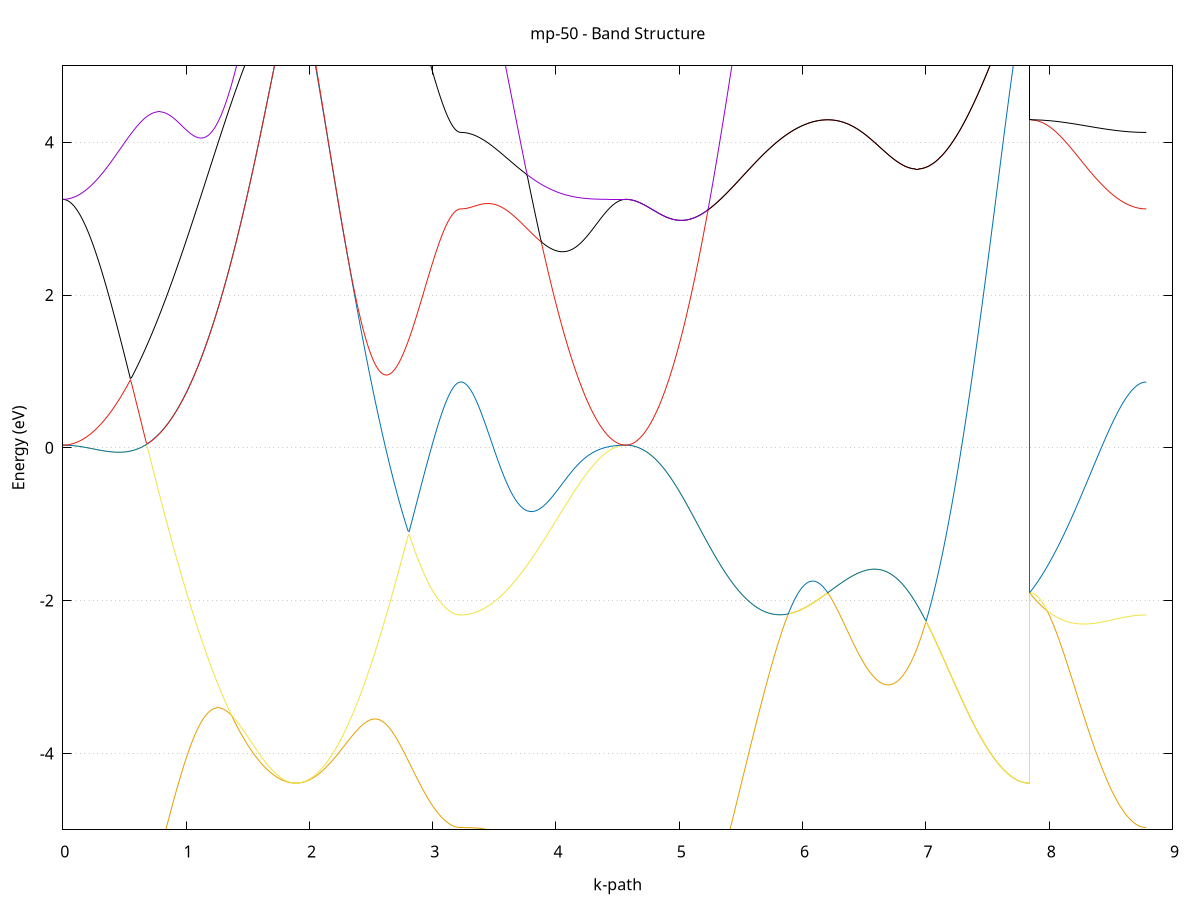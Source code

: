 set title 'mp-50 - Band Structure'
set xlabel 'k-path'
set ylabel 'Energy (eV)'
set grid y
set yrange [-5:5]
set terminal png size 800,600
set output 'mp-50_bands_gnuplot.png'
plot '-' using 1:2 with lines notitle, '-' using 1:2 with lines notitle, '-' using 1:2 with lines notitle, '-' using 1:2 with lines notitle, '-' using 1:2 with lines notitle, '-' using 1:2 with lines notitle, '-' using 1:2 with lines notitle, '-' using 1:2 with lines notitle, '-' using 1:2 with lines notitle, '-' using 1:2 with lines notitle, '-' using 1:2 with lines notitle, '-' using 1:2 with lines notitle, '-' using 1:2 with lines notitle, '-' using 1:2 with lines notitle, '-' using 1:2 with lines notitle, '-' using 1:2 with lines notitle
0.000000 -33.700509
0.009954 -33.700609
0.019908 -33.701009
0.029861 -33.701609
0.039815 -33.702409
0.049769 -33.703409
0.059723 -33.704709
0.069677 -33.706209
0.079630 -33.707909
0.089584 -33.709909
0.099538 -33.712109
0.109492 -33.714509
0.119446 -33.717109
0.129399 -33.719909
0.139353 -33.723009
0.149307 -33.726309
0.159261 -33.729809
0.169215 -33.733509
0.179168 -33.737409
0.189122 -33.741509
0.199076 -33.745809
0.209030 -33.750309
0.218984 -33.755009
0.228937 -33.759909
0.238891 -33.764909
0.248845 -33.770209
0.258799 -33.775609
0.268753 -33.781209
0.278706 -33.787009
0.288660 -33.792909
0.298614 -33.799009
0.308568 -33.805309
0.318522 -33.811709
0.328475 -33.818309
0.338429 -33.825009
0.348383 -33.831809
0.358337 -33.838809
0.368291 -33.845909
0.378244 -33.853109
0.388198 -33.860409
0.398152 -33.867909
0.408106 -33.875409
0.418060 -33.883109
0.428013 -33.890809
0.437967 -33.898709
0.447921 -33.906609
0.457875 -33.914609
0.467829 -33.922709
0.477782 -33.930909
0.487736 -33.939109
0.497690 -33.947409
0.507644 -33.955709
0.517598 -33.964109
0.527551 -33.972509
0.537505 -33.981009
0.547459 -33.989509
0.557413 -33.998009
0.567367 -34.006609
0.577321 -34.015109
0.587274 -34.023709
0.597228 -34.032309
0.607182 -34.040909
0.617136 -34.049509
0.627090 -34.058109
0.637043 -34.066609
0.646997 -34.075209
0.656951 -34.083709
0.666905 -34.092209
0.676859 -34.100709
0.686812 -34.109209
0.696766 -34.117609
0.706720 -34.125909
0.716674 -34.134209
0.726628 -34.142509
0.736581 -34.150709
0.746535 -34.158909
0.756489 -34.167009
0.766443 -34.175009
0.776397 -34.182909
0.786350 -34.190809
0.796304 -34.198609
0.806258 -34.206309
0.816212 -34.214009
0.826166 -34.221509
0.836119 -34.229009
0.846073 -34.236409
0.856027 -34.243709
0.865981 -34.250909
0.875935 -34.257909
0.885888 -34.264909
0.895842 -34.271809
0.905796 -34.278609
0.915750 -34.285309
0.925704 -34.291809
0.935657 -34.298309
0.945611 -34.304609
0.955565 -34.310809
0.965519 -34.316909
0.975473 -34.322909
0.985426 -34.328809
0.995380 -34.334609
1.005334 -34.340209
1.015288 -34.345709
1.025242 -34.351109
1.035195 -34.356409
1.045149 -34.361509
1.055103 -34.366609
1.065057 -34.371509
1.075011 -34.376209
1.084964 -34.380909
1.094918 -34.385409
1.104872 -34.389809
1.114826 -34.394109
1.124780 -34.398309
1.134733 -34.402309
1.144687 -34.406309
1.154641 -34.410109
1.164595 -34.413809
1.174549 -34.417309
1.184502 -34.420809
1.194456 -34.424109
1.204410 -34.427309
1.214364 -34.430409
1.224318 -34.433409
1.234271 -34.436309
1.244225 -34.439109
1.254179 -34.441709
1.264133 -34.444309
1.274087 -34.446709
1.284040 -34.449109
1.293994 -34.451309
1.303948 -34.453409
1.313902 -34.455509
1.323856 -34.457409
1.333809 -34.459309
1.343763 -34.461109
1.353717 -34.462709
1.363671 -34.464309
1.373625 -34.465809
1.383578 -34.467209
1.393532 -34.468609
1.403486 -34.469809
1.413440 -34.471009
1.423394 -34.472109
1.433347 -34.473209
1.443301 -34.474109
1.453255 -34.475009
1.463209 -34.475809
1.473163 -34.476609
1.483116 -34.477309
1.493070 -34.478009
1.503024 -34.478609
1.512978 -34.479209
1.522932 -34.479709
1.532885 -34.480109
1.542839 -34.480509
1.552793 -34.480909
1.562747 -34.481209
1.572701 -34.481509
1.582654 -34.481809
1.592608 -34.482009
1.602562 -34.482209
1.612516 -34.482309
1.622470 -34.482509
1.632424 -34.482609
1.642377 -34.482709
1.652331 -34.482709
1.662285 -34.482809
1.672239 -34.482809
1.682193 -34.482809
1.692146 -34.482809
1.702100 -34.482809
1.712054 -34.482809
1.722008 -34.482809
1.731962 -34.482809
1.741915 -34.482709
1.751869 -34.482709
1.761823 -34.482609
1.771777 -34.482609
1.781731 -34.482609
1.791684 -34.482509
1.801638 -34.482509
1.811592 -34.482409
1.821546 -34.482409
1.831500 -34.482309
1.841453 -34.482309
1.851407 -34.482309
1.861361 -34.482309
1.871315 -34.482309
1.881269 -34.482209
1.891222 -34.482209
1.891222 -34.482209
1.901202 -34.482309
1.911182 -34.482409
1.921162 -34.482709
1.931142 -34.483009
1.941121 -34.483409
1.951101 -34.484009
1.961081 -34.484609
1.971061 -34.485309
1.981041 -34.486109
1.991021 -34.487009
2.001000 -34.488009
2.010980 -34.489109
2.020960 -34.490209
2.030940 -34.491509
2.040920 -34.492909
2.050899 -34.494309
2.060879 -34.495909
2.070859 -34.497509
2.080839 -34.499209
2.090819 -34.501009
2.100799 -34.502809
2.110778 -34.504809
2.120758 -34.506809
2.130738 -34.509009
2.140718 -34.511209
2.150698 -34.513509
2.160678 -34.515809
2.170657 -34.518209
2.180637 -34.520709
2.190617 -34.523309
2.200597 -34.526009
2.210577 -34.528709
2.220556 -34.531509
2.230536 -34.534309
2.240516 -34.537309
2.250496 -34.540209
2.260476 -34.543309
2.270456 -34.546409
2.280435 -34.549509
2.290415 -34.552809
2.300395 -34.556009
2.310375 -34.559409
2.320355 -34.562709
2.330335 -34.566109
2.340314 -34.569609
2.350294 -34.573109
2.360274 -34.576709
2.370254 -34.580309
2.380234 -34.583909
2.390213 -34.587609
2.400193 -34.591309
2.410173 -34.595009
2.420153 -34.598809
2.430133 -34.602509
2.440113 -34.606409
2.450092 -34.610209
2.460072 -34.614109
2.470052 -34.617909
2.480032 -34.621809
2.490012 -34.625709
2.499991 -34.629709
2.509971 -34.633609
2.519951 -34.637509
2.529931 -34.641509
2.539911 -34.645409
2.549891 -34.649409
2.559870 -34.653309
2.569850 -34.657309
2.579830 -34.661209
2.589810 -34.665109
2.599790 -34.669109
2.609770 -34.673009
2.619749 -34.676909
2.629729 -34.680809
2.639709 -34.684609
2.649689 -34.688509
2.659669 -34.692309
2.669648 -34.696109
2.679628 -34.699909
2.689608 -34.703609
2.699588 -34.707309
2.709568 -34.711009
2.719548 -34.714709
2.729527 -34.718309
2.739507 -34.721909
2.749487 -34.725409
2.759467 -34.728909
2.769447 -34.732409
2.779426 -34.735809
2.789406 -34.739109
2.799386 -34.742409
2.809366 -34.745709
2.819346 -34.748909
2.829326 -34.752109
2.839305 -34.755209
2.849285 -34.758209
2.859265 -34.761209
2.869245 -34.764109
2.879225 -34.767009
2.889205 -34.769809
2.899184 -34.772509
2.909164 -34.775209
2.919144 -34.777809
2.929124 -34.780309
2.939104 -34.782809
2.949083 -34.785109
2.959063 -34.787509
2.969043 -34.789709
2.979023 -34.791909
2.989003 -34.794009
2.998983 -34.796009
3.008962 -34.797909
3.018942 -34.799809
3.028922 -34.801609
3.038902 -34.803209
3.048882 -34.804909
3.058862 -34.806409
3.068841 -34.807809
3.078821 -34.809209
3.088801 -34.810509
3.098781 -34.811709
3.108761 -34.812809
3.118740 -34.813809
3.128720 -34.814709
3.138700 -34.815609
3.148680 -34.816409
3.158660 -34.817009
3.168640 -34.817609
3.178619 -34.818109
3.188599 -34.818509
3.198579 -34.818809
3.208559 -34.819009
3.218539 -34.819209
3.228518 -34.819209
3.228518 -34.819209
3.238498 -34.819109
3.248478 -34.818709
3.258458 -34.817909
3.268438 -34.817009
3.278418 -34.815709
3.288397 -34.814109
3.298377 -34.812309
3.308357 -34.810209
3.318337 -34.807809
3.328317 -34.805109
3.338297 -34.802109
3.348276 -34.798909
3.358256 -34.795409
3.368236 -34.791609
3.378216 -34.787609
3.388196 -34.783309
3.398175 -34.778709
3.408155 -34.773809
3.418135 -34.768709
3.428115 -34.763309
3.438095 -34.757709
3.448075 -34.751809
3.458054 -34.745709
3.468034 -34.739309
3.478014 -34.732609
3.487994 -34.725709
3.497974 -34.718609
3.507954 -34.711209
3.517933 -34.703609
3.527913 -34.695709
3.537893 -34.687709
3.547873 -34.679409
3.557853 -34.670909
3.567832 -34.662109
3.577812 -34.653209
3.587792 -34.644009
3.597772 -34.634609
3.607752 -34.625109
3.617732 -34.615309
3.627711 -34.605309
3.637691 -34.595209
3.647671 -34.584909
3.657651 -34.574409
3.667631 -34.563709
3.677610 -34.552809
3.687590 -34.541809
3.697570 -34.530709
3.707550 -34.519309
3.717530 -34.507909
3.727510 -34.496309
3.737489 -34.484509
3.747469 -34.472609
3.757449 -34.460709
3.767429 -34.448509
3.777409 -34.436309
3.787389 -34.424009
3.797368 -34.411609
3.807348 -34.399009
3.817328 -34.386409
3.827308 -34.373709
3.837288 -34.361009
3.847267 -34.348109
3.857247 -34.335309
3.867227 -34.322309
3.877207 -34.309309
3.887187 -34.296309
3.897167 -34.283209
3.907146 -34.270209
3.917126 -34.257109
3.927106 -34.243909
3.937086 -34.230809
3.947066 -34.217709
3.957045 -34.204609
3.967025 -34.191509
3.977005 -34.178409
3.986985 -34.165409
3.996965 -34.152409
4.006945 -34.139509
4.016924 -34.126609
4.026904 -34.113709
4.036884 -34.101009
4.046864 -34.088309
4.056844 -34.075709
4.066824 -34.063209
4.076803 -34.050809
4.086783 -34.038509
4.096763 -34.026309
4.106743 -34.014309
4.116723 -34.002309
4.126702 -33.990509
4.136682 -33.978909
4.146662 -33.967409
4.156642 -33.956009
4.166622 -33.944809
4.176602 -33.933809
4.186581 -33.923009
4.196561 -33.912409
4.206541 -33.901909
4.216521 -33.891709
4.226501 -33.881609
4.236481 -33.871809
4.246460 -33.862209
4.256440 -33.852809
4.266420 -33.843609
4.276400 -33.834709
4.286380 -33.826009
4.296359 -33.817609
4.306339 -33.809409
4.316319 -33.801509
4.326299 -33.793809
4.336279 -33.786509
4.346259 -33.779309
4.356238 -33.772509
4.366218 -33.766009
4.376198 -33.759709
4.386178 -33.753809
4.396158 -33.748109
4.406137 -33.742809
4.416117 -33.737709
4.426097 -33.733009
4.436077 -33.728509
4.446057 -33.724409
4.456037 -33.720609
4.466016 -33.717209
4.475996 -33.714009
4.485976 -33.711209
4.495956 -33.708709
4.505936 -33.706509
4.515916 -33.704709
4.525895 -33.703209
4.535875 -33.702009
4.545855 -33.701209
4.555835 -33.700709
4.565815 -33.700509
4.565815 -33.700509
4.575802 -33.700709
4.585788 -33.701309
4.595775 -33.702209
4.605762 -33.703509
4.615749 -33.705109
4.625736 -33.707109
4.635723 -33.709509
4.645710 -33.712309
4.655696 -33.715409
4.665683 -33.718809
4.675670 -33.722709
4.685657 -33.726809
4.695644 -33.731309
4.705631 -33.736209
4.715618 -33.741309
4.725605 -33.746909
4.735591 -33.752709
4.745578 -33.758909
4.755565 -33.765309
4.765552 -33.772109
4.775539 -33.779209
4.785526 -33.786609
4.795513 -33.794209
4.805500 -33.802209
4.815486 -33.810409
4.825473 -33.818909
4.835460 -33.827709
4.845447 -33.836709
4.855434 -33.845909
4.865421 -33.855409
4.875408 -33.865109
4.885394 -33.875009
4.895381 -33.885209
4.905368 -33.895509
4.915355 -33.906009
4.925342 -33.916709
4.935329 -33.927609
4.945316 -33.938709
4.955303 -33.949909
4.965289 -33.961209
4.975276 -33.972709
4.985263 -33.984309
4.995250 -33.996009
5.005237 -34.007909
5.015224 -34.019809
5.025211 -34.031809
5.035197 -34.043909
5.045184 -34.056109
5.055171 -34.068309
5.065158 -34.080509
5.075145 -34.092809
5.085132 -34.105209
5.095119 -34.117509
5.105106 -34.129909
5.115092 -34.142209
5.125079 -34.154609
5.135066 -34.166909
5.145053 -34.179209
5.155040 -34.191509
5.165027 -34.203709
5.175014 -34.215809
5.185001 -34.227909
5.194987 -34.239909
5.204974 -34.251809
5.214961 -34.263709
5.224948 -34.275409
5.234935 -34.287009
5.244922 -34.298509
5.254909 -34.309909
5.264896 -34.321109
5.274882 -34.332209
5.284869 -34.343209
5.294856 -34.354009
5.304843 -34.364609
5.314830 -34.375109
5.324817 -34.385309
5.334804 -34.395409
5.344790 -34.405309
5.354777 -34.415009
5.364764 -34.424509
5.374751 -34.433809
5.384738 -34.442809
5.394725 -34.451709
5.404712 -34.460309
5.414699 -34.468609
5.424685 -34.476809
5.434672 -34.484609
5.444659 -34.492309
5.454646 -34.499609
5.464633 -34.506709
5.474620 -34.513609
5.484607 -34.520209
5.494593 -34.526509
5.504580 -34.532509
5.514567 -34.538209
5.524554 -34.543709
5.534541 -34.548909
5.544528 -34.553709
5.554515 -34.558309
5.564502 -34.562609
5.574488 -34.566609
5.584475 -34.570309
5.594462 -34.573709
5.604449 -34.576809
5.614436 -34.579609
5.624423 -34.582109
5.634410 -34.584309
5.644397 -34.586109
5.654383 -34.587709
5.664370 -34.588909
5.674357 -34.589909
5.684344 -34.590509
5.694331 -34.590809
5.704318 -34.590809
5.714305 -34.590509
5.724292 -34.589909
5.734278 -34.589009
5.744265 -34.587809
5.754252 -34.586309
5.764239 -34.584509
5.774226 -34.582409
5.784213 -34.579909
5.794200 -34.577209
5.804186 -34.574209
5.814173 -34.570909
5.824160 -34.567309
5.834147 -34.563509
5.844134 -34.559309
5.854121 -34.554909
5.864108 -34.550209
5.874095 -34.545209
5.884081 -34.540009
5.894068 -34.534409
5.904055 -34.528709
5.914042 -34.522709
5.924029 -34.516409
5.934016 -34.509909
5.944003 -34.503109
5.953989 -34.496209
5.963976 -34.488909
5.973963 -34.481509
5.983950 -34.473909
5.993937 -34.466009
6.003924 -34.457909
6.013911 -34.449709
6.023898 -34.441209
6.033884 -34.432609
6.043871 -34.423809
6.053858 -34.414809
6.063845 -34.405609
6.073832 -34.396309
6.083819 -34.386809
6.093806 -34.377209
6.103793 -34.367509
6.113779 -34.357609
6.123766 -34.347609
6.133753 -34.337509
6.143740 -34.327309
6.153727 -34.317009
6.163714 -34.306609
6.173701 -34.296209
6.183687 -34.285709
6.193674 -34.275109
6.203661 -34.264409
6.203661 -34.264409
6.213648 -34.269709
6.223635 -34.275009
6.233622 -34.280309
6.243609 -34.285509
6.253596 -34.290709
6.263582 -34.295809
6.273569 -34.300909
6.283556 -34.305909
6.293543 -34.310909
6.303530 -34.315909
6.313517 -34.320809
6.323504 -34.325709
6.333491 -34.330509
6.343477 -34.335309
6.353464 -34.340009
6.363451 -34.344709
6.373438 -34.349309
6.383425 -34.353909
6.393412 -34.358409
6.403399 -34.362909
6.413386 -34.367309
6.423372 -34.371609
6.433359 -34.375909
6.443346 -34.380109
6.453333 -34.384309
6.463320 -34.388409
6.473307 -34.392509
6.483294 -34.396509
6.493280 -34.400409
6.503267 -34.404309
6.513254 -34.408109
6.523241 -34.411809
6.533228 -34.415509
6.543215 -34.419109
6.553202 -34.422609
6.563189 -34.426109
6.573175 -34.429509
6.583162 -34.432809
6.593149 -34.436109
6.603136 -34.439309
6.613123 -34.442509
6.623110 -34.445509
6.633097 -34.448509
6.643083 -34.451509
6.653070 -34.454309
6.663057 -34.457109
6.673044 -34.459809
6.683031 -34.462509
6.693018 -34.465109
6.703005 -34.467609
6.712992 -34.470009
6.722978 -34.472409
6.732965 -34.474709
6.742952 -34.476909
6.752939 -34.479109
6.762926 -34.481209
6.772913 -34.483209
6.782900 -34.485209
6.792887 -34.487109
6.802873 -34.488909
6.812860 -34.490709
6.822847 -34.492309
6.832834 -34.494009
6.842821 -34.495509
6.852808 -34.497009
6.862795 -34.498409
6.872781 -34.499809
6.882768 -34.501109
6.892755 -34.502309
6.902742 -34.503509
6.912729 -34.504609
6.922716 -34.505609
6.932703 -34.506609
6.942690 -34.507509
6.952676 -34.508409
6.962663 -34.509209
6.972650 -34.509909
6.982637 -34.510609
6.992624 -34.511209
7.002611 -34.511809
7.012598 -34.512409
7.022585 -34.512809
7.032571 -34.513209
7.042558 -34.513609
7.052545 -34.513909
7.062532 -34.514209
7.072519 -34.514409
7.082506 -34.514609
7.092493 -34.514709
7.102479 -34.514809
7.112466 -34.514809
7.122453 -34.514809
7.132440 -34.514809
7.142427 -34.514709
7.152414 -34.514609
7.162401 -34.514409
7.172388 -34.514209
7.182374 -34.514009
7.192361 -34.513709
7.202348 -34.513409
7.212335 -34.513109
7.222322 -34.512709
7.232309 -34.512309
7.242296 -34.511909
7.252283 -34.511509
7.262269 -34.511009
7.272256 -34.510509
7.282243 -34.510009
7.292230 -34.509509
7.302217 -34.508909
7.312204 -34.508309
7.322191 -34.507709
7.332177 -34.507109
7.342164 -34.506509
7.352151 -34.505909
7.362138 -34.505209
7.372125 -34.504609
7.382112 -34.503909
7.392099 -34.503209
7.402086 -34.502609
7.412072 -34.501909
7.422059 -34.501209
7.432046 -34.500509
7.442033 -34.499809
7.452020 -34.499109
7.462007 -34.498409
7.471994 -34.497709
7.481981 -34.497009
7.491967 -34.496409
7.501954 -34.495709
7.511941 -34.495009
7.521928 -34.494409
7.531915 -34.493709
7.541902 -34.493109
7.551889 -34.492409
7.561875 -34.491809
7.571862 -34.491209
7.581849 -34.490609
7.591836 -34.490009
7.601823 -34.489509
7.611810 -34.488909
7.621797 -34.488409
7.631784 -34.487909
7.641770 -34.487409
7.651757 -34.486909
7.661744 -34.486409
7.671731 -34.486009
7.681718 -34.485609
7.691705 -34.485209
7.701692 -34.484809
7.711679 -34.484509
7.721665 -34.484109
7.731652 -34.483809
7.741639 -34.483609
7.751626 -34.483309
7.761613 -34.483109
7.771600 -34.482909
7.781587 -34.482709
7.791573 -34.482609
7.801560 -34.482509
7.811547 -34.482409
7.821534 -34.482309
7.831521 -34.482309
7.841508 -34.482209
7.841508 -34.264409
7.851462 -34.273609
7.861415 -34.282809
7.871369 -34.292009
7.881323 -34.301209
7.891277 -34.310409
7.901231 -34.319609
7.911184 -34.328709
7.921138 -34.337809
7.931092 -34.347009
7.941046 -34.356009
7.951000 -34.365109
7.960953 -34.374109
7.970907 -34.383109
7.980861 -34.392109
7.990815 -34.401009
8.000769 -34.409909
8.010722 -34.418809
8.020676 -34.427609
8.030630 -34.436409
8.040584 -34.445109
8.050538 -34.453809
8.060491 -34.462409
8.070445 -34.470909
8.080399 -34.479409
8.090353 -34.487909
8.100307 -34.496309
8.110260 -34.504609
8.120214 -34.512809
8.130168 -34.521009
8.140122 -34.529109
8.150076 -34.537109
8.160030 -34.545109
8.169983 -34.553009
8.179937 -34.560809
8.189891 -34.568509
8.199845 -34.576109
8.209798 -34.583709
8.219752 -34.591109
8.229706 -34.598509
8.239660 -34.605809
8.249614 -34.613009
8.259568 -34.620109
8.269521 -34.627109
8.279475 -34.634009
8.289429 -34.640809
8.299383 -34.647409
8.309337 -34.654009
8.319290 -34.660509
8.329244 -34.666909
8.339198 -34.673109
8.349152 -34.679309
8.359106 -34.685309
8.369059 -34.691209
8.379013 -34.697009
8.388967 -34.702709
8.398921 -34.708209
8.408875 -34.713709
8.418828 -34.719009
8.428782 -34.724209
8.438736 -34.729309
8.448690 -34.734209
8.458644 -34.739009
8.468597 -34.743709
8.478551 -34.748209
8.488505 -34.752609
8.498459 -34.756909
8.508413 -34.761109
8.518366 -34.765109
8.528320 -34.769009
8.538274 -34.772709
8.548228 -34.776309
8.558182 -34.779809
8.568135 -34.783109
8.578089 -34.786309
8.588043 -34.789309
8.597997 -34.792209
8.607951 -34.794909
8.617904 -34.797609
8.627858 -34.800009
8.637812 -34.802309
8.647766 -34.804509
8.657720 -34.806509
8.667673 -34.808409
8.677627 -34.810109
8.687581 -34.811709
8.697535 -34.813109
8.707489 -34.814409
8.717442 -34.815509
8.727396 -34.816509
8.737350 -34.817309
8.747304 -34.818009
8.757258 -34.818509
8.767211 -34.818909
8.777165 -34.819109
8.787119 -34.819209
e
0.000000 -33.700509
0.009954 -33.700609
0.019908 -33.700709
0.029861 -33.701009
0.039815 -33.701309
0.049769 -33.701809
0.059723 -33.702409
0.069677 -33.703009
0.079630 -33.703809
0.089584 -33.704709
0.099538 -33.705609
0.109492 -33.706709
0.119446 -33.707909
0.129399 -33.709209
0.139353 -33.710509
0.149307 -33.712009
0.159261 -33.713609
0.169215 -33.715309
0.179168 -33.717009
0.189122 -33.718909
0.199076 -33.720909
0.209030 -33.723009
0.218984 -33.725109
0.228937 -33.727409
0.238891 -33.729709
0.248845 -33.732209
0.258799 -33.734809
0.268753 -33.737409
0.278706 -33.740109
0.288660 -33.743009
0.298614 -33.745909
0.308568 -33.748909
0.318522 -33.752009
0.328475 -33.755209
0.338429 -33.758509
0.348383 -33.761909
0.358337 -33.765409
0.368291 -33.768909
0.378244 -33.772609
0.388198 -33.776309
0.398152 -33.780109
0.408106 -33.784009
0.418060 -33.788009
0.428013 -33.792009
0.437967 -33.796209
0.447921 -33.800409
0.457875 -33.804709
0.467829 -33.809109
0.477782 -33.813509
0.487736 -33.818009
0.497690 -33.822609
0.507644 -33.827309
0.517598 -33.832109
0.527551 -33.836909
0.537505 -33.841809
0.547459 -33.846709
0.557413 -33.851709
0.567367 -33.856809
0.577321 -33.862009
0.587274 -33.867209
0.597228 -33.872509
0.607182 -33.877809
0.617136 -33.883209
0.627090 -33.888709
0.637043 -33.894209
0.646997 -33.899809
0.656951 -33.905409
0.666905 -33.911009
0.676859 -33.916809
0.686812 -33.922509
0.696766 -33.928409
0.706720 -33.934209
0.716674 -33.940109
0.726628 -33.946109
0.736581 -33.952109
0.746535 -33.958109
0.756489 -33.964209
0.766443 -33.970309
0.776397 -33.976409
0.786350 -33.982609
0.796304 -33.988809
0.806258 -33.995109
0.816212 -34.001309
0.826166 -34.007609
0.836119 -34.013909
0.846073 -34.020309
0.856027 -34.026609
0.865981 -34.033009
0.875935 -34.039409
0.885888 -34.045809
0.895842 -34.052309
0.905796 -34.058709
0.915750 -34.065209
0.925704 -34.071609
0.935657 -34.078109
0.945611 -34.084609
0.955565 -34.091009
0.965519 -34.097509
0.975473 -34.104009
0.985426 -34.110509
0.995380 -34.117009
1.005334 -34.123409
1.015288 -34.129909
1.025242 -34.136409
1.035195 -34.142809
1.045149 -34.149209
1.055103 -34.155609
1.065057 -34.162009
1.075011 -34.168409
1.084964 -34.174809
1.094918 -34.181109
1.104872 -34.187509
1.114826 -34.193709
1.124780 -34.200009
1.134733 -34.206209
1.144687 -34.212509
1.154641 -34.218609
1.164595 -34.224809
1.174549 -34.230909
1.184502 -34.236909
1.194456 -34.243009
1.204410 -34.249009
1.214364 -34.254909
1.224318 -34.260809
1.234271 -34.266609
1.244225 -34.272509
1.254179 -34.278209
1.264133 -34.283909
1.274087 -34.289609
1.284040 -34.295209
1.293994 -34.300709
1.303948 -34.306209
1.313902 -34.311609
1.323856 -34.317009
1.333809 -34.322309
1.343763 -34.327509
1.353717 -34.332709
1.363671 -34.337809
1.373625 -34.342909
1.383578 -34.347809
1.393532 -34.352709
1.403486 -34.357609
1.413440 -34.362309
1.423394 -34.367009
1.433347 -34.371609
1.443301 -34.376109
1.453255 -34.380609
1.463209 -34.384909
1.473163 -34.389209
1.483116 -34.393409
1.493070 -34.397509
1.503024 -34.401509
1.512978 -34.405509
1.522932 -34.409309
1.532885 -34.413109
1.542839 -34.416809
1.552793 -34.420409
1.562747 -34.423809
1.572701 -34.427209
1.582654 -34.430609
1.592608 -34.433809
1.602562 -34.436909
1.612516 -34.439909
1.622470 -34.442809
1.632424 -34.445609
1.642377 -34.448309
1.652331 -34.451009
1.662285 -34.453509
1.672239 -34.455909
1.682193 -34.458209
1.692146 -34.460409
1.702100 -34.462509
1.712054 -34.464509
1.722008 -34.466409
1.731962 -34.468209
1.741915 -34.469909
1.751869 -34.471509
1.761823 -34.473009
1.771777 -34.474309
1.781731 -34.475609
1.791684 -34.476809
1.801638 -34.477809
1.811592 -34.478709
1.821546 -34.479609
1.831500 -34.480309
1.841453 -34.480909
1.851407 -34.481409
1.861361 -34.481809
1.871315 -34.482009
1.881269 -34.482209
1.891222 -34.482209
1.891222 -34.482209
1.901202 -34.482209
1.911182 -34.482009
1.921162 -34.481709
1.931142 -34.481409
1.941121 -34.480909
1.951101 -34.480309
1.961081 -34.479509
1.971061 -34.478709
1.981041 -34.477809
1.991021 -34.476709
2.001000 -34.475609
2.010980 -34.474309
2.020960 -34.473009
2.030940 -34.471509
2.040920 -34.469909
2.050899 -34.468209
2.060879 -34.466409
2.070859 -34.464509
2.080839 -34.462609
2.090819 -34.460509
2.100799 -34.458309
2.110778 -34.456009
2.120758 -34.453609
2.130738 -34.451109
2.140718 -34.448509
2.150698 -34.445809
2.160678 -34.443109
2.170657 -34.440209
2.180637 -34.437309
2.190617 -34.434209
2.200597 -34.431109
2.210577 -34.427909
2.220556 -34.424609
2.230536 -34.421209
2.240516 -34.417809
2.250496 -34.414209
2.260476 -34.410609
2.270456 -34.406909
2.280435 -34.403209
2.290415 -34.399309
2.300395 -34.395409
2.310375 -34.391509
2.320355 -34.387409
2.330335 -34.383409
2.340314 -34.379209
2.350294 -34.375009
2.360274 -34.370709
2.370254 -34.366409
2.380234 -34.362009
2.390213 -34.357609
2.400193 -34.353109
2.410173 -34.348609
2.420153 -34.344009
2.430133 -34.339409
2.440113 -34.334809
2.450092 -34.330109
2.460072 -34.325409
2.470052 -34.320609
2.480032 -34.315809
2.490012 -34.311009
2.499991 -34.306209
2.509971 -34.301409
2.519951 -34.296509
2.529931 -34.291709
2.539911 -34.286809
2.549891 -34.281909
2.559870 -34.277009
2.569850 -34.272109
2.579830 -34.267109
2.589810 -34.262209
2.599790 -34.257309
2.609770 -34.252409
2.619749 -34.247509
2.629729 -34.242709
2.639709 -34.237809
2.649689 -34.233009
2.659669 -34.228109
2.669648 -34.223309
2.679628 -34.218509
2.689608 -34.213809
2.699588 -34.209109
2.709568 -34.204409
2.719548 -34.199709
2.729527 -34.195109
2.739507 -34.190609
2.749487 -34.186009
2.759467 -34.181509
2.769447 -34.177109
2.779426 -34.172709
2.789406 -34.168409
2.799386 -34.164109
2.809366 -34.159909
2.819346 -34.155809
2.829326 -34.151709
2.839305 -34.147709
2.849285 -34.143709
2.859265 -34.139909
2.869245 -34.136109
2.879225 -34.132309
2.889205 -34.128709
2.899184 -34.125109
2.909164 -34.121609
2.919144 -34.118209
2.929124 -34.114909
2.939104 -34.111709
2.949083 -34.108509
2.959063 -34.105509
2.969043 -34.102509
2.979023 -34.099709
2.989003 -34.096909
2.998983 -34.094309
3.008962 -34.091709
3.018942 -34.089309
3.028922 -34.086909
3.038902 -34.084709
3.048882 -34.082509
3.058862 -34.080509
3.068841 -34.078609
3.078821 -34.076809
3.088801 -34.075109
3.098781 -34.073509
3.108761 -34.072009
3.118740 -34.070609
3.128720 -34.069409
3.138700 -34.068309
3.148680 -34.067309
3.158660 -34.066409
3.168640 -34.065609
3.178619 -34.064909
3.188599 -34.064409
3.198579 -34.064009
3.208559 -34.063709
3.218539 -34.063509
3.228518 -34.063409
3.228518 -34.063409
3.238498 -34.063409
3.248478 -34.063309
3.258458 -34.063009
3.268438 -34.062709
3.278418 -34.062209
3.288397 -34.061709
3.298377 -34.061109
3.308357 -34.060409
3.318337 -34.059609
3.328317 -34.058609
3.338297 -34.057609
3.348276 -34.056509
3.358256 -34.055309
3.368236 -34.054109
3.378216 -34.052709
3.388196 -34.051209
3.398175 -34.049709
3.408155 -34.048009
3.418135 -34.046309
3.428115 -34.044509
3.438095 -34.042609
3.448075 -34.040609
3.458054 -34.038509
3.468034 -34.036309
3.478014 -34.034109
3.487994 -34.031709
3.497974 -34.029309
3.507954 -34.026809
3.517933 -34.024309
3.527913 -34.021609
3.537893 -34.018909
3.547873 -34.016109
3.557853 -34.013209
3.567832 -34.010309
3.577812 -34.007309
3.587792 -34.004209
3.597772 -34.001109
3.607752 -33.997909
3.617732 -33.994609
3.627711 -33.991309
3.637691 -33.987909
3.647671 -33.984409
3.657651 -33.980909
3.667631 -33.977409
3.677610 -33.973809
3.687590 -33.970109
3.697570 -33.966409
3.707550 -33.962609
3.717530 -33.958809
3.727510 -33.955009
3.737489 -33.951109
3.747469 -33.947109
3.757449 -33.943209
3.767429 -33.939209
3.777409 -33.935109
3.787389 -33.931109
3.797368 -33.927009
3.807348 -33.922909
3.817328 -33.918709
3.827308 -33.914609
3.837288 -33.910409
3.847267 -33.906209
3.857247 -33.902009
3.867227 -33.897809
3.877207 -33.893509
3.887187 -33.889309
3.897167 -33.885009
3.907146 -33.880809
3.917126 -33.876509
3.927106 -33.872309
3.937086 -33.868009
3.947066 -33.863809
3.957045 -33.859509
3.967025 -33.855309
3.977005 -33.851109
3.986985 -33.846909
3.996965 -33.842709
4.006945 -33.838609
4.016924 -33.834409
4.026904 -33.830309
4.036884 -33.826209
4.046864 -33.822209
4.056844 -33.818209
4.066824 -33.814209
4.076803 -33.810209
4.086783 -33.806309
4.096763 -33.802409
4.106743 -33.798609
4.116723 -33.794809
4.126702 -33.791109
4.136682 -33.787409
4.146662 -33.783809
4.156642 -33.780209
4.166622 -33.776609
4.176602 -33.773209
4.186581 -33.769809
4.196561 -33.766409
4.206541 -33.763109
4.216521 -33.759909
4.226501 -33.756809
4.236481 -33.753709
4.246460 -33.750709
4.256440 -33.747709
4.266420 -33.744909
4.276400 -33.742109
4.286380 -33.739409
4.296359 -33.736809
4.306339 -33.734209
4.316319 -33.731809
4.326299 -33.729409
4.336279 -33.727109
4.346259 -33.724909
4.356238 -33.722809
4.366218 -33.720709
4.376198 -33.718809
4.386178 -33.717009
4.396158 -33.715209
4.406137 -33.713609
4.416117 -33.712009
4.426097 -33.710509
4.436077 -33.709209
4.446057 -33.707909
4.456037 -33.706709
4.466016 -33.705609
4.475996 -33.704709
4.485976 -33.703809
4.495956 -33.703009
4.505936 -33.702409
4.515916 -33.701809
4.525895 -33.701309
4.535875 -33.701009
4.545855 -33.700709
4.555835 -33.700609
4.565815 -33.700509
4.565815 -33.700509
4.575802 -33.700509
4.585788 -33.700609
4.595775 -33.700709
4.605762 -33.700809
4.615749 -33.701009
4.625736 -33.701209
4.635723 -33.701409
4.645710 -33.701609
4.655696 -33.702009
4.665683 -33.702309
4.675670 -33.702709
4.685657 -33.703109
4.695644 -33.703509
4.705631 -33.704009
4.715618 -33.704509
4.725605 -33.705109
4.735591 -33.705709
4.745578 -33.706309
4.755565 -33.707009
4.765552 -33.707709
4.775539 -33.708509
4.785526 -33.709309
4.795513 -33.710109
4.805500 -33.711009
4.815486 -33.711909
4.825473 -33.712809
4.835460 -33.713809
4.845447 -33.714809
4.855434 -33.715909
4.865421 -33.717009
4.875408 -33.718209
4.885394 -33.719309
4.895381 -33.720609
4.905368 -33.721909
4.915355 -33.723209
4.925342 -33.724609
4.935329 -33.726009
4.945316 -33.727409
4.955303 -33.728909
4.965289 -33.730509
4.975276 -33.732109
4.985263 -33.733709
4.995250 -33.735409
5.005237 -33.737109
5.015224 -33.738909
5.025211 -33.740709
5.035197 -33.742609
5.045184 -33.744509
5.055171 -33.746509
5.065158 -33.748509
5.075145 -33.750509
5.085132 -33.752709
5.095119 -33.754809
5.105106 -33.757009
5.115092 -33.759309
5.125079 -33.761609
5.135066 -33.764009
5.145053 -33.766409
5.155040 -33.768909
5.165027 -33.771409
5.175014 -33.774009
5.185001 -33.776609
5.194987 -33.779309
5.204974 -33.782109
5.214961 -33.784909
5.224948 -33.787709
5.234935 -33.790609
5.244922 -33.793609
5.254909 -33.796609
5.264896 -33.799609
5.274882 -33.802709
5.284869 -33.805909
5.294856 -33.809109
5.304843 -33.812409
5.314830 -33.815809
5.324817 -33.819109
5.334804 -33.822609
5.344790 -33.826109
5.354777 -33.829609
5.364764 -33.833309
5.374751 -33.836909
5.384738 -33.840609
5.394725 -33.844409
5.404712 -33.848209
5.414699 -33.852109
5.424685 -33.856009
5.434672 -33.860009
5.444659 -33.864109
5.454646 -33.868209
5.464633 -33.872309
5.474620 -33.876509
5.484607 -33.880709
5.494593 -33.885009
5.504580 -33.889409
5.514567 -33.893809
5.524554 -33.898209
5.534541 -33.902709
5.544528 -33.907309
5.554515 -33.911809
5.564502 -33.916509
5.574488 -33.921209
5.584475 -33.925909
5.594462 -33.930709
5.604449 -33.935509
5.614436 -33.940409
5.624423 -33.945309
5.634410 -33.950209
5.644397 -33.955209
5.654383 -33.960209
5.664370 -33.965309
5.674357 -33.970409
5.684344 -33.975509
5.694331 -33.980709
5.704318 -33.985909
5.714305 -33.991209
5.724292 -33.996509
5.734278 -34.001809
5.744265 -34.007109
5.754252 -34.012509
5.764239 -34.017909
5.774226 -34.023309
5.784213 -34.028809
5.794200 -34.034309
5.804186 -34.039809
5.814173 -34.045309
5.824160 -34.050909
5.834147 -34.056409
5.844134 -34.062009
5.854121 -34.067609
5.864108 -34.073309
5.874095 -34.078909
5.884081 -34.084609
5.894068 -34.090209
5.904055 -34.095909
5.914042 -34.101609
5.924029 -34.107309
5.934016 -34.113009
5.944003 -34.118709
5.953989 -34.124409
5.963976 -34.130109
5.973963 -34.135909
5.983950 -34.141609
5.993937 -34.147309
6.003924 -34.153009
6.013911 -34.158709
6.023898 -34.164409
6.033884 -34.170109
6.043871 -34.175809
6.053858 -34.181509
6.063845 -34.187109
6.073832 -34.192809
6.083819 -34.198409
6.093806 -34.204109
6.103793 -34.209709
6.113779 -34.215209
6.123766 -34.220809
6.133753 -34.226409
6.143740 -34.231909
6.153727 -34.237409
6.163714 -34.242809
6.173701 -34.248309
6.183687 -34.253709
6.193674 -34.259109
6.203661 -34.264409
6.203661 -34.264409
6.213648 -34.269709
6.223635 -34.275009
6.233622 -34.280309
6.243609 -34.285509
6.253596 -34.290709
6.263582 -34.295809
6.273569 -34.300909
6.283556 -34.305909
6.293543 -34.310909
6.303530 -34.315909
6.313517 -34.320809
6.323504 -34.325709
6.333491 -34.330509
6.343477 -34.335309
6.353464 -34.340009
6.363451 -34.344709
6.373438 -34.349309
6.383425 -34.353909
6.393412 -34.358409
6.403399 -34.362909
6.413386 -34.367309
6.423372 -34.371609
6.433359 -34.375909
6.443346 -34.380109
6.453333 -34.384309
6.463320 -34.388409
6.473307 -34.392509
6.483294 -34.396509
6.493280 -34.400409
6.503267 -34.404309
6.513254 -34.408109
6.523241 -34.411809
6.533228 -34.415509
6.543215 -34.419109
6.553202 -34.422609
6.563189 -34.426109
6.573175 -34.429509
6.583162 -34.432809
6.593149 -34.436109
6.603136 -34.439309
6.613123 -34.442509
6.623110 -34.445509
6.633097 -34.448509
6.643083 -34.451509
6.653070 -34.454309
6.663057 -34.457109
6.673044 -34.459809
6.683031 -34.462509
6.693018 -34.465109
6.703005 -34.467609
6.712992 -34.470009
6.722978 -34.472409
6.732965 -34.474709
6.742952 -34.476909
6.752939 -34.479109
6.762926 -34.481209
6.772913 -34.483209
6.782900 -34.485209
6.792887 -34.487109
6.802873 -34.488909
6.812860 -34.490709
6.822847 -34.492309
6.832834 -34.494009
6.842821 -34.495509
6.852808 -34.497009
6.862795 -34.498409
6.872781 -34.499809
6.882768 -34.501109
6.892755 -34.502309
6.902742 -34.503509
6.912729 -34.504609
6.922716 -34.505609
6.932703 -34.506609
6.942690 -34.507509
6.952676 -34.508409
6.962663 -34.509209
6.972650 -34.509909
6.982637 -34.510609
6.992624 -34.511209
7.002611 -34.511809
7.012598 -34.512409
7.022585 -34.512809
7.032571 -34.513209
7.042558 -34.513609
7.052545 -34.513909
7.062532 -34.514209
7.072519 -34.514409
7.082506 -34.514609
7.092493 -34.514709
7.102479 -34.514809
7.112466 -34.514809
7.122453 -34.514809
7.132440 -34.514809
7.142427 -34.514709
7.152414 -34.514609
7.162401 -34.514409
7.172388 -34.514209
7.182374 -34.514009
7.192361 -34.513709
7.202348 -34.513409
7.212335 -34.513109
7.222322 -34.512709
7.232309 -34.512309
7.242296 -34.511909
7.252283 -34.511509
7.262269 -34.511009
7.272256 -34.510509
7.282243 -34.510009
7.292230 -34.509509
7.302217 -34.508909
7.312204 -34.508309
7.322191 -34.507709
7.332177 -34.507109
7.342164 -34.506509
7.352151 -34.505909
7.362138 -34.505209
7.372125 -34.504609
7.382112 -34.503909
7.392099 -34.503209
7.402086 -34.502609
7.412072 -34.501909
7.422059 -34.501209
7.432046 -34.500509
7.442033 -34.499809
7.452020 -34.499109
7.462007 -34.498409
7.471994 -34.497709
7.481981 -34.497009
7.491967 -34.496409
7.501954 -34.495709
7.511941 -34.495009
7.521928 -34.494409
7.531915 -34.493709
7.541902 -34.493109
7.551889 -34.492409
7.561875 -34.491809
7.571862 -34.491209
7.581849 -34.490609
7.591836 -34.490009
7.601823 -34.489509
7.611810 -34.488909
7.621797 -34.488409
7.631784 -34.487909
7.641770 -34.487409
7.651757 -34.486909
7.661744 -34.486409
7.671731 -34.486009
7.681718 -34.485609
7.691705 -34.485209
7.701692 -34.484809
7.711679 -34.484509
7.721665 -34.484109
7.731652 -34.483809
7.741639 -34.483609
7.751626 -34.483309
7.761613 -34.483109
7.771600 -34.482909
7.781587 -34.482709
7.791573 -34.482609
7.801560 -34.482509
7.811547 -34.482409
7.821534 -34.482309
7.831521 -34.482309
7.841508 -34.482209
7.841508 -34.264409
7.851462 -34.264409
7.861415 -34.264209
7.871369 -34.263909
7.881323 -34.263609
7.891277 -34.263109
7.901231 -34.262509
7.911184 -34.261809
7.921138 -34.261009
7.931092 -34.260109
7.941046 -34.259109
7.951000 -34.258009
7.960953 -34.256809
7.970907 -34.255409
7.980861 -34.254009
7.990815 -34.252509
8.000769 -34.250909
8.010722 -34.249209
8.020676 -34.247409
8.030630 -34.245609
8.040584 -34.243609
8.050538 -34.241509
8.060491 -34.239409
8.070445 -34.237209
8.080399 -34.234909
8.090353 -34.232509
8.100307 -34.230109
8.110260 -34.227509
8.120214 -34.224909
8.130168 -34.222309
8.140122 -34.219609
8.150076 -34.216809
8.160030 -34.213909
8.169983 -34.211009
8.179937 -34.208109
8.189891 -34.205109
8.199845 -34.202109
8.209798 -34.199009
8.219752 -34.195909
8.229706 -34.192709
8.239660 -34.189509
8.249614 -34.186309
8.259568 -34.183009
8.269521 -34.179809
8.279475 -34.176509
8.289429 -34.173209
8.299383 -34.169909
8.309337 -34.166609
8.319290 -34.163209
8.329244 -34.159909
8.339198 -34.156609
8.349152 -34.153309
8.359106 -34.150009
8.369059 -34.146709
8.379013 -34.143409
8.388967 -34.140209
8.398921 -34.136909
8.408875 -34.133809
8.418828 -34.130609
8.428782 -34.127509
8.438736 -34.124409
8.448690 -34.121309
8.458644 -34.118309
8.468597 -34.115409
8.478551 -34.112509
8.488505 -34.109709
8.498459 -34.106909
8.508413 -34.104209
8.518366 -34.101509
8.528320 -34.098909
8.538274 -34.096409
8.548228 -34.094009
8.558182 -34.091609
8.568135 -34.089309
8.578089 -34.087109
8.588043 -34.085009
8.597997 -34.083009
8.607951 -34.081009
8.617904 -34.079209
8.627858 -34.077409
8.637812 -34.075809
8.647766 -34.074209
8.657720 -34.072809
8.667673 -34.071409
8.677627 -34.070209
8.687581 -34.069009
8.697535 -34.068009
8.707489 -34.067009
8.717442 -34.066209
8.727396 -34.065509
8.737350 -34.064809
8.747304 -34.064309
8.757258 -34.063909
8.767211 -34.063709
8.777165 -34.063509
8.787119 -34.063409
e
0.000000 -33.700509
0.009954 -33.700609
0.019908 -33.700709
0.029861 -33.701009
0.039815 -33.701309
0.049769 -33.701809
0.059723 -33.702409
0.069677 -33.703009
0.079630 -33.703809
0.089584 -33.704709
0.099538 -33.705609
0.109492 -33.706709
0.119446 -33.707909
0.129399 -33.709209
0.139353 -33.710509
0.149307 -33.712009
0.159261 -33.713609
0.169215 -33.715309
0.179168 -33.717009
0.189122 -33.718909
0.199076 -33.720909
0.209030 -33.723009
0.218984 -33.725109
0.228937 -33.727409
0.238891 -33.729709
0.248845 -33.732209
0.258799 -33.734809
0.268753 -33.737409
0.278706 -33.740109
0.288660 -33.743009
0.298614 -33.745909
0.308568 -33.748909
0.318522 -33.752009
0.328475 -33.755209
0.338429 -33.758509
0.348383 -33.761909
0.358337 -33.765409
0.368291 -33.768909
0.378244 -33.772609
0.388198 -33.776309
0.398152 -33.780109
0.408106 -33.784009
0.418060 -33.788009
0.428013 -33.792009
0.437967 -33.796209
0.447921 -33.800409
0.457875 -33.804709
0.467829 -33.809109
0.477782 -33.813509
0.487736 -33.818009
0.497690 -33.822609
0.507644 -33.827309
0.517598 -33.832109
0.527551 -33.836909
0.537505 -33.841809
0.547459 -33.846709
0.557413 -33.851709
0.567367 -33.856809
0.577321 -33.862009
0.587274 -33.867209
0.597228 -33.872509
0.607182 -33.877809
0.617136 -33.883209
0.627090 -33.888709
0.637043 -33.894209
0.646997 -33.899809
0.656951 -33.905409
0.666905 -33.911009
0.676859 -33.916809
0.686812 -33.922509
0.696766 -33.928409
0.706720 -33.934209
0.716674 -33.940109
0.726628 -33.946109
0.736581 -33.952109
0.746535 -33.958109
0.756489 -33.964209
0.766443 -33.970309
0.776397 -33.976409
0.786350 -33.982609
0.796304 -33.988809
0.806258 -33.995109
0.816212 -34.001309
0.826166 -34.007609
0.836119 -34.013909
0.846073 -34.020309
0.856027 -34.026609
0.865981 -34.033009
0.875935 -34.039409
0.885888 -34.045809
0.895842 -34.052309
0.905796 -34.058709
0.915750 -34.065209
0.925704 -34.071609
0.935657 -34.078109
0.945611 -34.084609
0.955565 -34.091009
0.965519 -34.097509
0.975473 -34.104009
0.985426 -34.110509
0.995380 -34.117009
1.005334 -34.123409
1.015288 -34.129909
1.025242 -34.136409
1.035195 -34.142809
1.045149 -34.149209
1.055103 -34.155609
1.065057 -34.162009
1.075011 -34.168409
1.084964 -34.174809
1.094918 -34.181109
1.104872 -34.187509
1.114826 -34.193709
1.124780 -34.200009
1.134733 -34.206209
1.144687 -34.212509
1.154641 -34.218609
1.164595 -34.224809
1.174549 -34.230909
1.184502 -34.236909
1.194456 -34.243009
1.204410 -34.249009
1.214364 -34.254909
1.224318 -34.260809
1.234271 -34.266609
1.244225 -34.272509
1.254179 -34.278209
1.264133 -34.283909
1.274087 -34.289609
1.284040 -34.295209
1.293994 -34.300709
1.303948 -34.306209
1.313902 -34.311609
1.323856 -34.317009
1.333809 -34.322309
1.343763 -34.327509
1.353717 -34.332709
1.363671 -34.337809
1.373625 -34.342909
1.383578 -34.347809
1.393532 -34.352709
1.403486 -34.357609
1.413440 -34.362309
1.423394 -34.367009
1.433347 -34.371609
1.443301 -34.376109
1.453255 -34.380609
1.463209 -34.384909
1.473163 -34.389209
1.483116 -34.393409
1.493070 -34.397509
1.503024 -34.401509
1.512978 -34.405509
1.522932 -34.409309
1.532885 -34.413109
1.542839 -34.416809
1.552793 -34.420409
1.562747 -34.423809
1.572701 -34.427209
1.582654 -34.430609
1.592608 -34.433809
1.602562 -34.436909
1.612516 -34.439909
1.622470 -34.442809
1.632424 -34.445609
1.642377 -34.448309
1.652331 -34.451009
1.662285 -34.453509
1.672239 -34.455909
1.682193 -34.458209
1.692146 -34.460409
1.702100 -34.462509
1.712054 -34.464509
1.722008 -34.466409
1.731962 -34.468209
1.741915 -34.469909
1.751869 -34.471509
1.761823 -34.473009
1.771777 -34.474309
1.781731 -34.475609
1.791684 -34.476809
1.801638 -34.477809
1.811592 -34.478709
1.821546 -34.479609
1.831500 -34.480309
1.841453 -34.480909
1.851407 -34.481409
1.861361 -34.481809
1.871315 -34.482009
1.881269 -34.482209
1.891222 -34.482209
1.891222 -34.482209
1.901202 -34.482109
1.911182 -34.481809
1.921162 -34.481309
1.931142 -34.480609
1.941121 -34.479709
1.951101 -34.478609
1.961081 -34.477409
1.971061 -34.475909
1.981041 -34.474209
1.991021 -34.472309
2.001000 -34.470209
2.010980 -34.467909
2.020960 -34.465409
2.030940 -34.462809
2.040920 -34.459909
2.050899 -34.456909
2.060879 -34.453609
2.070859 -34.450209
2.080839 -34.446609
2.090819 -34.442809
2.100799 -34.438809
2.110778 -34.434709
2.120758 -34.430409
2.130738 -34.425809
2.140718 -34.421209
2.150698 -34.416309
2.160678 -34.411309
2.170657 -34.406109
2.180637 -34.400709
2.190617 -34.395209
2.200597 -34.389509
2.210577 -34.383709
2.220556 -34.377709
2.230536 -34.371609
2.240516 -34.365309
2.250496 -34.358809
2.260476 -34.352309
2.270456 -34.345509
2.280435 -34.338709
2.290415 -34.331709
2.300395 -34.324609
2.310375 -34.317309
2.320355 -34.310009
2.330335 -34.302509
2.340314 -34.294909
2.350294 -34.287209
2.360274 -34.279409
2.370254 -34.271509
2.380234 -34.263409
2.390213 -34.255309
2.400193 -34.247109
2.410173 -34.238809
2.420153 -34.230409
2.430133 -34.222009
2.440113 -34.213509
2.450092 -34.204909
2.460072 -34.196209
2.470052 -34.187509
2.480032 -34.178709
2.490012 -34.169909
2.499991 -34.161009
2.509971 -34.152109
2.519951 -34.143109
2.529931 -34.134109
2.539911 -34.125109
2.549891 -34.116009
2.559870 -34.107009
2.569850 -34.097909
2.579830 -34.088809
2.589810 -34.079709
2.599790 -34.070609
2.609770 -34.061509
2.619749 -34.052509
2.629729 -34.043409
2.639709 -34.034409
2.649689 -34.025409
2.659669 -34.016409
2.669648 -34.007509
2.679628 -33.998609
2.689608 -33.989709
2.699588 -33.980909
2.709568 -33.972209
2.719548 -33.963509
2.729527 -33.954909
2.739507 -33.946409
2.749487 -33.937909
2.759467 -33.929509
2.769447 -33.921209
2.779426 -33.913009
2.789406 -33.904909
2.799386 -33.896909
2.809366 -33.889109
2.819346 -33.881309
2.829326 -33.873609
2.839305 -33.866109
2.849285 -33.858709
2.859265 -33.851409
2.869245 -33.844209
2.879225 -33.837209
2.889205 -33.830309
2.899184 -33.823609
2.909164 -33.817009
2.919144 -33.810609
2.929124 -33.804409
2.939104 -33.798309
2.949083 -33.792409
2.959063 -33.786609
2.969043 -33.781109
2.979023 -33.775709
2.989003 -33.770509
2.998983 -33.765409
3.008962 -33.760609
3.018942 -33.756009
3.028922 -33.751509
3.038902 -33.747309
3.048882 -33.743209
3.058862 -33.739409
3.068841 -33.735709
3.078821 -33.732309
3.088801 -33.729109
3.098781 -33.726109
3.108761 -33.723309
3.118740 -33.720709
3.128720 -33.718309
3.138700 -33.716209
3.148680 -33.714309
3.158660 -33.712609
3.168640 -33.711109
3.178619 -33.709909
3.188599 -33.708809
3.198579 -33.708109
3.208559 -33.707509
3.218539 -33.707109
3.228518 -33.707009
3.228518 -33.707009
3.238498 -33.707009
3.248478 -33.707009
3.258458 -33.707009
3.268438 -33.707009
3.278418 -33.707009
3.288397 -33.707009
3.298377 -33.707009
3.308357 -33.707009
3.318337 -33.707009
3.328317 -33.706909
3.338297 -33.706909
3.348276 -33.706909
3.358256 -33.706909
3.368236 -33.706809
3.378216 -33.706809
3.388196 -33.706809
3.398175 -33.706809
3.408155 -33.706709
3.418135 -33.706709
3.428115 -33.706709
3.438095 -33.706609
3.448075 -33.706609
3.458054 -33.706509
3.468034 -33.706509
3.478014 -33.706409
3.487994 -33.706409
3.497974 -33.706409
3.507954 -33.706309
3.517933 -33.706309
3.527913 -33.706209
3.537893 -33.706209
3.547873 -33.706109
3.557853 -33.706009
3.567832 -33.706009
3.577812 -33.705909
3.587792 -33.705909
3.597772 -33.705809
3.607752 -33.705709
3.617732 -33.705709
3.627711 -33.705609
3.637691 -33.705609
3.647671 -33.705509
3.657651 -33.705409
3.667631 -33.705409
3.677610 -33.705309
3.687590 -33.705209
3.697570 -33.705109
3.707550 -33.705109
3.717530 -33.705009
3.727510 -33.704909
3.737489 -33.704909
3.747469 -33.704809
3.757449 -33.704709
3.767429 -33.704609
3.777409 -33.704609
3.787389 -33.704509
3.797368 -33.704409
3.807348 -33.704309
3.817328 -33.704309
3.827308 -33.704209
3.837288 -33.704109
3.847267 -33.704009
3.857247 -33.704009
3.867227 -33.703909
3.877207 -33.703809
3.887187 -33.703709
3.897167 -33.703709
3.907146 -33.703609
3.917126 -33.703509
3.927106 -33.703409
3.937086 -33.703309
3.947066 -33.703309
3.957045 -33.703209
3.967025 -33.703109
3.977005 -33.703009
3.986985 -33.703009
3.996965 -33.702909
4.006945 -33.702809
4.016924 -33.702809
4.026904 -33.702709
4.036884 -33.702609
4.046864 -33.702509
4.056844 -33.702509
4.066824 -33.702409
4.076803 -33.702309
4.086783 -33.702309
4.096763 -33.702209
4.106743 -33.702109
4.116723 -33.702109
4.126702 -33.702009
4.136682 -33.701909
4.146662 -33.701909
4.156642 -33.701809
4.166622 -33.701809
4.176602 -33.701709
4.186581 -33.701609
4.196561 -33.701609
4.206541 -33.701509
4.216521 -33.701509
4.226501 -33.701409
4.236481 -33.701409
4.246460 -33.701309
4.256440 -33.701309
4.266420 -33.701209
4.276400 -33.701209
4.286380 -33.701109
4.296359 -33.701109
4.306339 -33.701109
4.316319 -33.701009
4.326299 -33.701009
4.336279 -33.700909
4.346259 -33.700909
4.356238 -33.700909
4.366218 -33.700809
4.376198 -33.700809
4.386178 -33.700809
4.396158 -33.700709
4.406137 -33.700709
4.416117 -33.700709
4.426097 -33.700709
4.436077 -33.700609
4.446057 -33.700609
4.456037 -33.700609
4.466016 -33.700609
4.475996 -33.700609
4.485976 -33.700609
4.495956 -33.700609
4.505936 -33.700509
4.515916 -33.700509
4.525895 -33.700509
4.535875 -33.700509
4.545855 -33.700509
4.555835 -33.700509
4.565815 -33.700509
4.565815 -33.700509
4.575802 -33.700509
4.585788 -33.700609
4.595775 -33.700709
4.605762 -33.700809
4.615749 -33.701009
4.625736 -33.701209
4.635723 -33.701409
4.645710 -33.701609
4.655696 -33.702009
4.665683 -33.702309
4.675670 -33.702709
4.685657 -33.703109
4.695644 -33.703509
4.705631 -33.704009
4.715618 -33.704509
4.725605 -33.705109
4.735591 -33.705709
4.745578 -33.706309
4.755565 -33.707009
4.765552 -33.707709
4.775539 -33.708509
4.785526 -33.709309
4.795513 -33.710109
4.805500 -33.711009
4.815486 -33.711909
4.825473 -33.712809
4.835460 -33.713809
4.845447 -33.714809
4.855434 -33.715909
4.865421 -33.717009
4.875408 -33.718209
4.885394 -33.719309
4.895381 -33.720609
4.905368 -33.721909
4.915355 -33.723209
4.925342 -33.724609
4.935329 -33.726009
4.945316 -33.727409
4.955303 -33.728909
4.965289 -33.730509
4.975276 -33.732109
4.985263 -33.733709
4.995250 -33.735409
5.005237 -33.737109
5.015224 -33.738909
5.025211 -33.740709
5.035197 -33.742609
5.045184 -33.744509
5.055171 -33.746509
5.065158 -33.748509
5.075145 -33.750509
5.085132 -33.752709
5.095119 -33.754809
5.105106 -33.757009
5.115092 -33.759309
5.125079 -33.761609
5.135066 -33.764009
5.145053 -33.766409
5.155040 -33.768909
5.165027 -33.771409
5.175014 -33.774009
5.185001 -33.776609
5.194987 -33.779309
5.204974 -33.782109
5.214961 -33.784909
5.224948 -33.787709
5.234935 -33.790609
5.244922 -33.793609
5.254909 -33.796609
5.264896 -33.799609
5.274882 -33.802709
5.284869 -33.805909
5.294856 -33.809109
5.304843 -33.812409
5.314830 -33.815809
5.324817 -33.819109
5.334804 -33.822609
5.344790 -33.826109
5.354777 -33.829609
5.364764 -33.833309
5.374751 -33.836909
5.384738 -33.840609
5.394725 -33.844409
5.404712 -33.848209
5.414699 -33.852109
5.424685 -33.856009
5.434672 -33.860009
5.444659 -33.864109
5.454646 -33.868209
5.464633 -33.872309
5.474620 -33.876509
5.484607 -33.880709
5.494593 -33.885009
5.504580 -33.889409
5.514567 -33.893809
5.524554 -33.898209
5.534541 -33.902709
5.544528 -33.907309
5.554515 -33.911809
5.564502 -33.916509
5.574488 -33.921209
5.584475 -33.925909
5.594462 -33.930709
5.604449 -33.935509
5.614436 -33.940409
5.624423 -33.945309
5.634410 -33.950209
5.644397 -33.955209
5.654383 -33.960209
5.664370 -33.965309
5.674357 -33.970409
5.684344 -33.975509
5.694331 -33.980709
5.704318 -33.985909
5.714305 -33.991209
5.724292 -33.996509
5.734278 -34.001809
5.744265 -34.007109
5.754252 -34.012509
5.764239 -34.017909
5.774226 -34.023309
5.784213 -34.028809
5.794200 -34.034309
5.804186 -34.039809
5.814173 -34.045309
5.824160 -34.050909
5.834147 -34.056409
5.844134 -34.062009
5.854121 -34.067609
5.864108 -34.073309
5.874095 -34.078909
5.884081 -34.084609
5.894068 -34.090209
5.904055 -34.095909
5.914042 -34.101609
5.924029 -34.107309
5.934016 -34.113009
5.944003 -34.118709
5.953989 -34.124409
5.963976 -34.130109
5.973963 -34.135909
5.983950 -34.141609
5.993937 -34.147309
6.003924 -34.153009
6.013911 -34.158709
6.023898 -34.164409
6.033884 -34.170109
6.043871 -34.175809
6.053858 -34.181509
6.063845 -34.187109
6.073832 -34.192809
6.083819 -34.198409
6.093806 -34.204109
6.103793 -34.209709
6.113779 -34.215209
6.123766 -34.220809
6.133753 -34.226409
6.143740 -34.231909
6.153727 -34.237409
6.163714 -34.242809
6.173701 -34.248309
6.183687 -34.253709
6.193674 -34.259109
6.203661 -34.264409
6.203661 -34.264409
6.213648 -34.253709
6.223635 -34.243009
6.233622 -34.232309
6.243609 -34.221509
6.253596 -34.210709
6.263582 -34.199909
6.273569 -34.189209
6.283556 -34.178409
6.293543 -34.167709
6.303530 -34.157009
6.313517 -34.146309
6.323504 -34.135709
6.333491 -34.125209
6.343477 -34.114809
6.353464 -34.104409
6.363451 -34.094109
6.373438 -34.083909
6.383425 -34.073809
6.393412 -34.063809
6.403399 -34.054009
6.413386 -34.044309
6.423372 -34.034709
6.433359 -34.025309
6.443346 -34.016009
6.453333 -34.006909
6.463320 -33.998009
6.473307 -33.989209
6.483294 -33.980709
6.493280 -33.972309
6.503267 -33.964109
6.513254 -33.956209
6.523241 -33.948509
6.533228 -33.940909
6.543215 -33.933709
6.553202 -33.926609
6.563189 -33.919809
6.573175 -33.913309
6.583162 -33.907009
6.593149 -33.900909
6.603136 -33.895209
6.613123 -33.889709
6.623110 -33.884409
6.633097 -33.879509
6.643083 -33.874809
6.653070 -33.870509
6.663057 -33.866409
6.673044 -33.862609
6.683031 -33.859109
6.693018 -33.855909
6.703005 -33.853009
6.712992 -33.850409
6.722978 -33.848209
6.732965 -33.846209
6.742952 -33.844509
6.752939 -33.843209
6.762926 -33.842209
6.772913 -33.841409
6.782900 -33.841009
6.792887 -33.840909
6.802873 -33.841109
6.812860 -33.841709
6.822847 -33.842509
6.832834 -33.843609
6.842821 -33.845109
6.852808 -33.846809
6.862795 -33.848909
6.872781 -33.851209
6.882768 -33.853909
6.892755 -33.856809
6.902742 -33.860009
6.912729 -33.863509
6.922716 -33.867309
6.932703 -33.871409
6.942690 -33.875709
6.952676 -33.880309
6.962663 -33.885209
6.972650 -33.890309
6.982637 -33.895709
6.992624 -33.901309
7.002611 -33.907209
7.012598 -33.913309
7.022585 -33.919609
7.032571 -33.926209
7.042558 -33.932909
7.052545 -33.939909
7.062532 -33.947009
7.072519 -33.954409
7.082506 -33.961909
7.092493 -33.969709
7.102479 -33.977509
7.112466 -33.985609
7.122453 -33.993809
7.132440 -34.002209
7.142427 -34.010709
7.152414 -34.019309
7.162401 -34.028009
7.172388 -34.036909
7.182374 -34.045809
7.192361 -34.054909
7.202348 -34.064009
7.212335 -34.073309
7.222322 -34.082609
7.232309 -34.091909
7.242296 -34.101309
7.252283 -34.110809
7.262269 -34.120309
7.272256 -34.129809
7.282243 -34.139409
7.292230 -34.148909
7.302217 -34.158509
7.312204 -34.168009
7.322191 -34.177609
7.332177 -34.187109
7.342164 -34.196609
7.352151 -34.206009
7.362138 -34.215409
7.372125 -34.224809
7.382112 -34.234009
7.392099 -34.243209
7.402086 -34.252409
7.412072 -34.261409
7.422059 -34.270409
7.432046 -34.279209
7.442033 -34.287909
7.452020 -34.296609
7.462007 -34.305109
7.471994 -34.313409
7.481981 -34.321709
7.491967 -34.329809
7.501954 -34.337709
7.511941 -34.345509
7.521928 -34.353109
7.531915 -34.360509
7.541902 -34.367809
7.551889 -34.374909
7.561875 -34.381809
7.571862 -34.388509
7.581849 -34.395009
7.591836 -34.401409
7.601823 -34.407509
7.611810 -34.413409
7.621797 -34.419009
7.631784 -34.424509
7.641770 -34.429709
7.651757 -34.434709
7.661744 -34.439509
7.671731 -34.444009
7.681718 -34.448309
7.691705 -34.452409
7.701692 -34.456209
7.711679 -34.459709
7.721665 -34.463009
7.731652 -34.466109
7.741639 -34.468909
7.751626 -34.471409
7.761613 -34.473709
7.771600 -34.475709
7.781587 -34.477409
7.791573 -34.478909
7.801560 -34.480109
7.811547 -34.481009
7.821534 -34.481709
7.831521 -34.482109
7.841508 -34.482209
7.841508 -34.264409
7.851462 -34.255209
7.861415 -34.246009
7.871369 -34.236809
7.881323 -34.227609
7.891277 -34.218409
7.901231 -34.209209
7.911184 -34.200109
7.921138 -34.190909
7.931092 -34.181809
7.941046 -34.172709
7.951000 -34.163609
7.960953 -34.154609
7.970907 -34.145609
7.980861 -34.136609
7.990815 -34.127609
8.000769 -34.118709
8.010722 -34.109809
8.020676 -34.101009
8.030630 -34.092209
8.040584 -34.083509
8.050538 -34.074809
8.060491 -34.066109
8.070445 -34.057509
8.080399 -34.049009
8.090353 -34.040509
8.100307 -34.032109
8.110260 -34.023809
8.120214 -34.015509
8.130168 -34.007309
8.140122 -33.999109
8.150076 -33.991109
8.160030 -33.983109
8.169983 -33.975109
8.179937 -33.967309
8.189891 -33.959509
8.199845 -33.951909
8.209798 -33.944309
8.219752 -33.936809
8.229706 -33.929409
8.239660 -33.922009
8.249614 -33.914809
8.259568 -33.907709
8.269521 -33.900609
8.279475 -33.893709
8.289429 -33.886909
8.299383 -33.880109
8.309337 -33.873509
8.319290 -33.867009
8.329244 -33.860609
8.339198 -33.854309
8.349152 -33.848109
8.359106 -33.842009
8.369059 -33.836109
8.379013 -33.830209
8.388967 -33.824509
8.398921 -33.818909
8.408875 -33.813409
8.418828 -33.808109
8.428782 -33.802809
8.438736 -33.797709
8.448690 -33.792809
8.458644 -33.787909
8.468597 -33.783209
8.478551 -33.778609
8.488505 -33.774209
8.498459 -33.769909
8.508413 -33.765709
8.518366 -33.761609
8.528320 -33.757709
8.538274 -33.753909
8.548228 -33.750309
8.558182 -33.746809
8.568135 -33.743509
8.578089 -33.740309
8.588043 -33.737209
8.597997 -33.734309
8.607951 -33.731509
8.617904 -33.728909
8.627858 -33.726409
8.637812 -33.724109
8.647766 -33.721909
8.657720 -33.719809
8.667673 -33.718009
8.677627 -33.716209
8.687581 -33.714609
8.697535 -33.713209
8.707489 -33.711909
8.717442 -33.710809
8.727396 -33.709809
8.737350 -33.708909
8.747304 -33.708209
8.757258 -33.707709
8.767211 -33.707309
8.777165 -33.707109
8.787119 -33.707009
e
0.000000 -8.481709
0.009954 -8.481009
0.019908 -8.479209
0.029861 -8.476109
0.039815 -8.471809
0.049769 -8.466309
0.059723 -8.459609
0.069677 -8.451609
0.079630 -8.442509
0.089584 -8.432109
0.099538 -8.420509
0.109492 -8.407709
0.119446 -8.393709
0.129399 -8.378509
0.139353 -8.362109
0.149307 -8.344509
0.159261 -8.325709
0.169215 -8.305809
0.179168 -8.284709
0.189122 -8.262409
0.199076 -8.239009
0.209030 -8.214409
0.218984 -8.188709
0.228937 -8.161909
0.238891 -8.133909
0.248845 -8.104909
0.258799 -8.074709
0.268753 -8.043509
0.278706 -8.011109
0.288660 -7.977709
0.298614 -7.943309
0.308568 -7.907809
0.318522 -7.871309
0.328475 -7.833709
0.338429 -7.795209
0.348383 -7.755609
0.358337 -7.715109
0.368291 -7.673609
0.378244 -7.631209
0.388198 -7.587809
0.398152 -7.543509
0.408106 -7.498309
0.418060 -7.452209
0.428013 -7.405209
0.437967 -7.357409
0.447921 -7.308709
0.457875 -7.259209
0.467829 -7.209009
0.477782 -7.157909
0.487736 -7.106009
0.497690 -7.053509
0.507644 -7.000109
0.517598 -6.946109
0.527551 -6.891409
0.537505 -6.836009
0.547459 -6.780009
0.557413 -6.723409
0.567367 -6.666209
0.577321 -6.608409
0.587274 -6.550009
0.597228 -6.491209
0.607182 -6.431809
0.617136 -6.371909
0.627090 -6.311609
0.637043 -6.250909
0.646997 -6.189809
0.656951 -6.128309
0.666905 -6.066509
0.676859 -6.004409
0.686812 -5.942009
0.696766 -5.879409
0.706720 -5.816509
0.716674 -5.753509
0.726628 -5.690309
0.736581 -5.627109
0.746535 -5.563709
0.756489 -5.500309
0.766443 -5.437009
0.776397 -5.373709
0.786350 -5.310409
0.796304 -5.247309
0.806258 -5.184409
0.816212 -5.121709
0.826166 -5.059309
0.836119 -4.997109
0.846073 -4.935409
0.856027 -4.874009
0.865981 -4.813109
0.875935 -4.752709
0.885888 -4.692909
0.895842 -4.633809
0.905796 -4.575209
0.915750 -4.517509
0.925704 -4.460509
0.935657 -4.404409
0.945611 -4.349209
0.955565 -4.295009
0.965519 -4.241909
0.975473 -4.189809
0.985426 -4.138909
0.995380 -4.089309
1.005334 -4.041009
1.015288 -3.994009
1.025242 -3.948509
1.035195 -3.904409
1.045149 -3.862009
1.055103 -3.821109
1.065057 -3.781909
1.075011 -3.744409
1.084964 -3.708709
1.094918 -3.674909
1.104872 -3.642909
1.114826 -3.612809
1.124780 -3.584709
1.134733 -3.558609
1.144687 -3.534509
1.154641 -3.512409
1.164595 -3.492409
1.174549 -3.474409
1.184502 -3.458609
1.194456 -3.444709
1.204410 -3.432909
1.214364 -3.423209
1.224318 -3.415509
1.234271 -3.409709
1.244225 -3.406009
1.254179 -3.404109
1.264133 -3.404109
1.274087 -3.405909
1.284040 -3.409509
1.293994 -3.414809
1.303948 -3.421709
1.313902 -3.430209
1.323856 -3.440209
1.333809 -3.451609
1.343763 -3.464309
1.353717 -3.478409
1.363671 -3.493609
1.373625 -3.518909
1.383578 -3.551709
1.393532 -3.583909
1.403486 -3.615509
1.413440 -3.646509
1.423394 -3.676809
1.433347 -3.706609
1.443301 -3.735709
1.453255 -3.764209
1.463209 -3.792109
1.473163 -3.819309
1.483116 -3.846009
1.493070 -3.872009
1.503024 -3.897409
1.512978 -3.922209
1.522932 -3.946309
1.532885 -3.969809
1.542839 -3.992709
1.552793 -4.015009
1.562747 -4.036609
1.572701 -4.057609
1.582654 -4.077909
1.592608 -4.097609
1.602562 -4.116709
1.612516 -4.135109
1.622470 -4.152909
1.632424 -4.170109
1.642377 -4.186609
1.652331 -4.202509
1.662285 -4.217709
1.672239 -4.232309
1.682193 -4.246309
1.692146 -4.259609
1.702100 -4.272209
1.712054 -4.284309
1.722008 -4.295609
1.731962 -4.306309
1.741915 -4.316409
1.751869 -4.325809
1.761823 -4.334609
1.771777 -4.342709
1.781731 -4.350209
1.791684 -4.357109
1.801638 -4.363209
1.811592 -4.368809
1.821546 -4.373709
1.831500 -4.377909
1.841453 -4.381509
1.851407 -4.384409
1.861361 -4.386709
1.871315 -4.388309
1.881269 -4.389309
1.891222 -4.389609
1.891222 -4.389609
1.901202 -4.389209
1.911182 -4.388109
1.921162 -4.386309
1.931142 -4.383809
1.941121 -4.380509
1.951101 -4.376509
1.961081 -4.371809
1.971061 -4.366409
1.981041 -4.360309
1.991021 -4.353409
2.001000 -4.345909
2.010980 -4.337709
2.020960 -4.328809
2.030940 -4.319209
2.040920 -4.309009
2.050899 -4.298109
2.060879 -4.286509
2.070859 -4.274409
2.080839 -4.261609
2.090819 -4.248209
2.100799 -4.234209
2.110778 -4.219609
2.120758 -4.204509
2.130738 -4.188909
2.140718 -4.172709
2.150698 -4.156009
2.160678 -4.138909
2.170657 -4.121309
2.180637 -4.103209
2.190617 -4.084809
2.200597 -4.066009
2.210577 -4.046909
2.220556 -4.027409
2.230536 -4.007709
2.240516 -3.987709
2.250496 -3.967509
2.260476 -3.947209
2.270456 -3.926709
2.280435 -3.906109
2.290415 -3.885609
2.300395 -3.865009
2.310375 -3.844509
2.320355 -3.824209
2.330335 -3.804009
2.340314 -3.784109
2.350294 -3.764509
2.360274 -3.745309
2.370254 -3.726509
2.380234 -3.708209
2.390213 -3.690609
2.400193 -3.673609
2.410173 -3.657309
2.420153 -3.641909
2.430133 -3.627309
2.440113 -3.613809
2.450092 -3.601309
2.460072 -3.590009
2.470052 -3.579909
2.480032 -3.571109
2.490012 -3.563709
2.499991 -3.557809
2.509971 -3.553309
2.519951 -3.550509
2.529931 -3.549209
2.539911 -3.549709
2.549891 -3.551909
2.559870 -3.555809
2.569850 -3.561509
2.579830 -3.568909
2.589810 -3.578209
2.599790 -3.589209
2.609770 -3.601909
2.619749 -3.616309
2.629729 -3.632409
2.639709 -3.650109
2.649689 -3.669309
2.659669 -3.690109
2.669648 -3.712209
2.679628 -3.735709
2.689608 -3.760409
2.699588 -3.786209
2.709568 -3.813209
2.719548 -3.841109
2.729527 -3.869809
2.739507 -3.899409
2.749487 -3.929609
2.759467 -3.960509
2.769447 -3.991809
2.779426 -4.023609
2.789406 -4.055709
2.799386 -4.088109
2.809366 -4.120609
2.819346 -4.153209
2.829326 -4.185809
2.839305 -4.218409
2.849285 -4.250909
2.859265 -4.283109
2.869245 -4.315109
2.879225 -4.346809
2.889205 -4.378109
2.899184 -4.409009
2.909164 -4.439409
2.919144 -4.469309
2.929124 -4.498709
2.939104 -4.527409
2.949083 -4.555509
2.959063 -4.582909
2.969043 -4.609609
2.979023 -4.635509
2.989003 -4.660609
2.998983 -4.684909
3.008962 -4.708309
3.018942 -4.730909
3.028922 -4.752609
3.038902 -4.773309
3.048882 -4.793109
3.058862 -4.812009
3.068841 -4.829809
3.078821 -4.846709
3.088801 -4.862509
3.098781 -4.877409
3.108761 -4.891109
3.118740 -4.903809
3.128720 -4.915509
3.138700 -4.926109
3.148680 -4.935509
3.158660 -4.943909
3.168640 -4.951209
3.178619 -4.957409
3.188599 -4.962409
3.198579 -4.966309
3.208559 -4.969209
3.218539 -4.970909
3.228518 -4.971409
3.228518 -4.971409
3.238498 -4.971409
3.248478 -4.971509
3.258458 -4.971609
3.268438 -4.971709
3.278418 -4.971909
3.288397 -4.972209
3.298377 -4.972609
3.308357 -4.973009
3.318337 -4.973509
3.328317 -4.974209
3.338297 -4.974909
3.348276 -4.975909
3.358256 -4.977009
3.368236 -4.978309
3.378216 -4.979909
3.388196 -4.981709
3.398175 -4.983809
3.408155 -4.986309
3.418135 -4.989109
3.428115 -4.992309
3.438095 -4.995909
3.448075 -5.000009
3.458054 -5.004709
3.468034 -5.009909
3.478014 -5.015709
3.487994 -5.022109
3.497974 -5.029309
3.507954 -5.037209
3.517933 -5.045909
3.527913 -5.055409
3.537893 -5.065909
3.547873 -5.077309
3.557853 -5.089709
3.567832 -5.103109
3.577812 -5.117609
3.587792 -5.133209
3.597772 -5.150009
3.607752 -5.168109
3.617732 -5.187309
3.627711 -5.207809
3.637691 -5.229609
3.647671 -5.252809
3.657651 -5.277309
3.667631 -5.303109
3.677610 -5.330309
3.687590 -5.358909
3.697570 -5.388809
3.707550 -5.420109
3.717530 -5.452709
3.727510 -5.486709
3.737489 -5.521909
3.747469 -5.558409
3.757449 -5.596209
3.767429 -5.635109
3.777409 -5.675209
3.787389 -5.716409
3.797368 -5.758709
3.807348 -5.802009
3.817328 -5.846209
3.827308 -5.891309
3.837288 -5.937209
3.847267 -5.984009
3.857247 -6.031409
3.867227 -6.079509
3.877207 -6.128209
3.887187 -6.177509
3.897167 -6.227209
3.907146 -6.277309
3.917126 -6.327809
3.927106 -6.378609
3.937086 -6.429609
3.947066 -6.480809
3.957045 -6.532109
3.967025 -6.583509
3.977005 -6.634909
3.986985 -6.686309
3.996965 -6.737609
4.006945 -6.788709
4.016924 -6.839709
4.026904 -6.890509
4.036884 -6.941009
4.046864 -6.991209
4.056844 -7.041009
4.066824 -7.090409
4.076803 -7.139409
4.086783 -7.187909
4.096763 -7.236009
4.106743 -7.283409
4.116723 -7.330309
4.126702 -7.376609
4.136682 -7.422309
4.146662 -7.467309
4.156642 -7.511609
4.166622 -7.555209
4.176602 -7.598009
4.186581 -7.640009
4.196561 -7.681209
4.206541 -7.721609
4.216521 -7.761209
4.226501 -7.799809
4.236481 -7.837609
4.246460 -7.874509
4.256440 -7.910409
4.266420 -7.945309
4.276400 -7.979309
4.286380 -8.012309
4.296359 -8.044309
4.306339 -8.075309
4.316319 -8.105209
4.326299 -8.134009
4.336279 -8.161809
4.346259 -8.188509
4.356238 -8.214109
4.366218 -8.238609
4.376198 -8.262009
4.386178 -8.284209
4.396158 -8.305309
4.406137 -8.325309
4.416117 -8.344009
4.426097 -8.361609
4.436077 -8.378109
4.446057 -8.393309
4.456037 -8.407409
4.466016 -8.420209
4.475996 -8.431809
4.485976 -8.442309
4.495956 -8.451509
4.505936 -8.459509
4.515916 -8.466209
4.525895 -8.471809
4.535875 -8.476109
4.545855 -8.479209
4.555835 -8.481009
4.565815 -8.481709
4.565815 -8.481709
4.575802 -8.481009
4.585788 -8.479209
4.595775 -8.476109
4.605762 -8.471809
4.615749 -8.466209
4.625736 -8.459509
4.635723 -8.451409
4.645710 -8.442209
4.655696 -8.431809
4.665683 -8.420109
4.675670 -8.407309
4.685657 -8.393209
4.695644 -8.378009
4.705631 -8.361509
4.715618 -8.343909
4.725605 -8.325109
4.735591 -8.305209
4.745578 -8.284109
4.755565 -8.261809
4.765552 -8.238509
4.775539 -8.214009
4.785526 -8.188409
4.795513 -8.161609
4.805500 -8.133809
4.815486 -8.105009
4.825473 -8.075009
4.835460 -8.044109
4.845447 -8.012009
4.855434 -7.979009
4.865421 -7.944909
4.875408 -7.909909
4.885394 -7.873809
4.895381 -7.836809
4.905368 -7.798909
4.915355 -7.760009
4.925342 -7.720209
4.935329 -7.679509
4.945316 -7.637909
4.955303 -7.595409
4.965289 -7.552009
4.975276 -7.507909
4.985263 -7.462809
4.995250 -7.417009
5.005237 -7.370409
5.015224 -7.323009
5.025211 -7.274909
5.035197 -7.226009
5.045184 -7.176409
5.055171 -7.126109
5.065158 -7.075009
5.075145 -7.023309
5.085132 -6.971009
5.095119 -6.918009
5.105106 -6.864309
5.115092 -6.810109
5.125079 -6.755209
5.135066 -6.699809
5.145053 -6.643809
5.155040 -6.587309
5.165027 -6.530209
5.175014 -6.472609
5.185001 -6.414509
5.194987 -6.355909
5.204974 -6.296909
5.214961 -6.237409
5.224948 -6.177509
5.234935 -6.117109
5.244922 -6.056309
5.254909 -5.995209
5.264896 -5.933709
5.274882 -5.871809
5.284869 -5.809509
5.294856 -5.747009
5.304843 -5.684109
5.314830 -5.620909
5.324817 -5.557409
5.334804 -5.493709
5.344790 -5.429709
5.354777 -5.365409
5.364764 -5.301009
5.374751 -5.236309
5.384738 -5.171409
5.394725 -5.106409
5.404712 -5.041209
5.414699 -4.975809
5.424685 -4.910309
5.434672 -4.844809
5.444659 -4.779109
5.454646 -4.713309
5.464633 -4.647509
5.474620 -4.581709
5.484607 -4.515809
5.494593 -4.449909
5.504580 -4.384009
5.514567 -4.318209
5.524554 -4.252409
5.534541 -4.186809
5.544528 -4.121209
5.554515 -4.055709
5.564502 -3.990409
5.574488 -3.925209
5.584475 -3.860309
5.594462 -3.795609
5.604449 -3.731109
5.614436 -3.666909
5.624423 -3.603009
5.634410 -3.539409
5.644397 -3.476209
5.654383 -3.413409
5.664370 -3.351109
5.674357 -3.289209
5.684344 -3.227809
5.694331 -3.166909
5.704318 -3.106609
5.714305 -3.047009
5.724292 -2.988009
5.734278 -2.929709
5.744265 -2.872109
5.754252 -2.815309
5.764239 -2.759409
5.774226 -2.704409
5.784213 -2.650309
5.794200 -2.597209
5.804186 -2.545109
5.814173 -2.494209
5.824160 -2.444409
5.834147 -2.395809
5.844134 -2.348509
5.854121 -2.302509
5.864108 -2.258009
5.874095 -2.214809
5.884081 -2.174009
5.894068 -2.170509
5.904055 -2.166609
5.914042 -2.162209
5.924029 -2.157309
5.934016 -2.152109
5.944003 -2.146409
5.953989 -2.140409
5.963976 -2.134009
5.973963 -2.127109
5.983950 -2.120009
5.993937 -2.112509
6.003924 -2.104609
6.013911 -2.096409
6.023898 -2.087909
6.033884 -2.079109
6.043871 -2.070009
6.053858 -2.060609
6.063845 -2.051009
6.073832 -2.041209
6.083819 -2.031109
6.093806 -2.020709
6.103793 -2.010209
6.113779 -1.999509
6.123766 -1.988609
6.133753 -1.977509
6.143740 -1.966409
6.153727 -1.955009
6.163714 -1.943609
6.173701 -1.932009
6.183687 -1.920409
6.193674 -1.908709
6.203661 -1.897009
6.203661 -1.897009
6.213648 -1.921209
6.223635 -1.946809
6.233622 -1.973709
6.243609 -2.001809
6.253596 -2.031009
6.263582 -2.061109
6.273569 -2.092109
6.283556 -2.123909
6.293543 -2.156309
6.303530 -2.189409
6.313517 -2.222909
6.323504 -2.256809
6.333491 -2.290909
6.343477 -2.325309
6.353464 -2.359809
6.363451 -2.394209
6.373438 -2.428609
6.383425 -2.462909
6.393412 -2.496809
6.403399 -2.530509
6.413386 -2.563809
6.423372 -2.596609
6.433359 -2.628909
6.443346 -2.660609
6.453333 -2.691609
6.463320 -2.721809
6.473307 -2.751309
6.483294 -2.779909
6.493280 -2.807609
6.503267 -2.834309
6.513254 -2.860109
6.523241 -2.884709
6.533228 -2.908309
6.543215 -2.930709
6.553202 -2.951909
6.563189 -2.971809
6.573175 -2.990509
6.583162 -3.007909
6.593149 -3.023909
6.603136 -3.038509
6.613123 -3.051809
6.623110 -3.063509
6.633097 -3.073809
6.643083 -3.082609
6.653070 -3.089909
6.663057 -3.095609
6.673044 -3.099809
6.683031 -3.102309
6.693018 -3.103209
6.703005 -3.102509
6.712992 -3.100109
6.722978 -3.096009
6.732965 -3.090309
6.742952 -3.082809
6.752939 -3.073609
6.762926 -3.062709
6.772913 -3.050109
6.782900 -3.035609
6.792887 -3.019409
6.802873 -3.001509
6.812860 -2.981709
6.822847 -2.960209
6.832834 -2.936809
6.842821 -2.911709
6.852808 -2.884809
6.862795 -2.856009
6.872781 -2.825409
6.882768 -2.793009
6.892755 -2.758809
6.902742 -2.722809
6.912729 -2.684909
6.922716 -2.645309
6.932703 -2.603809
6.942690 -2.560509
6.952676 -2.515409
6.962663 -2.468409
6.972650 -2.419709
6.982637 -2.369209
6.992624 -2.316809
7.002611 -2.276409
7.012598 -2.308409
7.022585 -2.340909
7.032571 -2.373909
7.042558 -2.407309
7.052545 -2.441209
7.062532 -2.475309
7.072519 -2.509909
7.082506 -2.544709
7.092493 -2.579809
7.102479 -2.615209
7.112466 -2.650809
7.122453 -2.686509
7.132440 -2.722509
7.142427 -2.758609
7.152414 -2.794809
7.162401 -2.831109
7.172388 -2.867409
7.182374 -2.903809
7.192361 -2.940209
7.202348 -2.976509
7.212335 -3.012809
7.222322 -3.049009
7.232309 -3.085209
7.242296 -3.121109
7.252283 -3.157009
7.262269 -3.192609
7.272256 -3.228109
7.282243 -3.263409
7.292230 -3.298409
7.302217 -3.333109
7.312204 -3.367509
7.322191 -3.401609
7.332177 -3.435409
7.342164 -3.468909
7.352151 -3.502009
7.362138 -3.534709
7.372125 -3.567009
7.382112 -3.598809
7.392099 -3.630309
7.402086 -3.661209
7.412072 -3.691709
7.422059 -3.721709
7.432046 -3.751209
7.442033 -3.780209
7.452020 -3.808609
7.462007 -3.836509
7.471994 -3.863809
7.481981 -3.890609
7.491967 -3.916809
7.501954 -3.942309
7.511941 -3.967209
7.521928 -3.991609
7.531915 -4.015209
7.541902 -4.038309
7.551889 -4.060609
7.561875 -4.082309
7.571862 -4.103309
7.581849 -4.123709
7.591836 -4.143309
7.601823 -4.162309
7.611810 -4.180509
7.621797 -4.198009
7.631784 -4.214809
7.641770 -4.230809
7.651757 -4.246109
7.661744 -4.260709
7.671731 -4.274509
7.681718 -4.287509
7.691705 -4.299809
7.701692 -4.311309
7.711679 -4.322009
7.721665 -4.332009
7.731652 -4.341109
7.741639 -4.349509
7.751626 -4.357109
7.761613 -4.363909
7.771600 -4.369909
7.781587 -4.375109
7.791573 -4.379609
7.801560 -4.383209
7.811547 -4.386009
7.821534 -4.388009
7.831521 -4.389209
7.841508 -4.389609
7.841508 -1.897009
7.851462 -1.917009
7.861415 -1.936509
7.871369 -1.955509
7.881323 -1.973909
7.891277 -1.991809
7.901231 -2.009209
7.911184 -2.026009
7.921138 -2.042309
7.931092 -2.058109
7.941046 -2.073309
7.951000 -2.088009
7.960953 -2.102209
7.970907 -2.115909
7.980861 -2.129109
7.990815 -2.158309
8.000769 -2.192109
8.010722 -2.227509
8.020676 -2.264509
8.030630 -2.302909
8.040584 -2.342709
8.050538 -2.383709
8.060491 -2.426009
8.070445 -2.469409
8.080399 -2.513909
8.090353 -2.559309
8.100307 -2.605609
8.110260 -2.652609
8.120214 -2.700409
8.130168 -2.748809
8.140122 -2.797809
8.150076 -2.847209
8.160030 -2.897109
8.169983 -2.947409
8.179937 -2.997909
8.189891 -3.048609
8.199845 -3.099509
8.209798 -3.150409
8.219752 -3.201409
8.229706 -3.252409
8.239660 -3.303309
8.249614 -3.354109
8.259568 -3.404709
8.269521 -3.455009
8.279475 -3.505109
8.289429 -3.554809
8.299383 -3.604109
8.309337 -3.653109
8.319290 -3.701609
8.329244 -3.749609
8.339198 -3.797009
8.349152 -3.843909
8.359106 -3.890209
8.369059 -3.935809
8.379013 -3.980809
8.388967 -4.025109
8.398921 -4.068609
8.408875 -4.111309
8.418828 -4.153309
8.428782 -4.194409
8.438736 -4.234709
8.448690 -4.274109
8.458644 -4.312609
8.468597 -4.350209
8.478551 -4.386909
8.488505 -4.422609
8.498459 -4.457309
8.508413 -4.491009
8.518366 -4.523709
8.528320 -4.555309
8.538274 -4.585909
8.548228 -4.615409
8.558182 -4.643909
8.568135 -4.671209
8.578089 -4.697409
8.588043 -4.722509
8.597997 -4.746409
8.607951 -4.769109
8.617904 -4.790709
8.627858 -4.811209
8.637812 -4.830409
8.647766 -4.848409
8.657720 -4.865309
8.667673 -4.880909
8.677627 -4.895309
8.687581 -4.908409
8.697535 -4.920409
8.707489 -4.931109
8.717442 -4.940509
8.727396 -4.948709
8.737350 -4.955609
8.747304 -4.961309
8.757258 -4.965709
8.767211 -4.968909
8.777165 -4.970809
8.787119 -4.971409
e
0.000000 0.035191
0.009954 0.035091
0.019908 0.034791
0.029861 0.034291
0.039815 0.033691
0.049769 0.032891
0.059723 0.031791
0.069677 0.030591
0.079630 0.029191
0.089584 0.027591
0.099538 0.025891
0.109492 0.023991
0.119446 0.021891
0.129399 0.019691
0.139353 0.017391
0.149307 0.014891
0.159261 0.012291
0.169215 0.009591
0.179168 0.006791
0.189122 0.003991
0.199076 0.000991
0.209030 -0.002009
0.218984 -0.005109
0.228937 -0.008209
0.238891 -0.011309
0.248845 -0.014409
0.258799 -0.017609
0.268753 -0.020709
0.278706 -0.023809
0.288660 -0.026809
0.298614 -0.029909
0.308568 -0.032809
0.318522 -0.035609
0.328475 -0.038309
0.338429 -0.041009
0.348383 -0.043409
0.358337 -0.045809
0.368291 -0.047909
0.378244 -0.049909
0.388198 -0.051809
0.398152 -0.053309
0.408106 -0.054709
0.418060 -0.055909
0.428013 -0.056809
0.437967 -0.057409
0.447921 -0.057709
0.457875 -0.057809
0.467829 -0.057509
0.477782 -0.056909
0.487736 -0.056009
0.497690 -0.054709
0.507644 -0.053009
0.517598 -0.051009
0.527551 -0.048609
0.537505 -0.045709
0.547459 -0.042509
0.557413 -0.038809
0.567367 -0.034709
0.577321 -0.030109
0.587274 -0.025109
0.597228 -0.019609
0.607182 -0.013609
0.617136 -0.007009
0.627090 -0.000009
0.637043 0.007491
0.646997 0.015591
0.656951 0.024291
0.666905 0.033491
0.676859 0.043191
0.686812 0.005191
0.696766 -0.058909
0.706720 -0.122909
0.716674 -0.186709
0.726628 -0.250209
0.736581 -0.313609
0.746535 -0.376709
0.756489 -0.439609
0.766443 -0.502309
0.776397 -0.564709
0.786350 -0.626809
0.796304 -0.688609
0.806258 -0.750109
0.816212 -0.811409
0.826166 -0.872309
0.836119 -0.932809
0.846073 -0.993109
0.856027 -1.053009
0.865981 -1.112509
0.875935 -1.171609
0.885888 -1.230409
0.895842 -1.288809
0.905796 -1.346809
0.915750 -1.404409
0.925704 -1.461609
0.935657 -1.518309
0.945611 -1.574709
0.955565 -1.630609
0.965519 -1.686109
0.975473 -1.741109
0.985426 -1.795709
0.995380 -1.849809
1.005334 -1.903509
1.015288 -1.956709
1.025242 -2.009409
1.035195 -2.061609
1.045149 -2.113309
1.055103 -2.164609
1.065057 -2.215309
1.075011 -2.265609
1.084964 -2.315309
1.094918 -2.364509
1.104872 -2.413209
1.114826 -2.461409
1.124780 -2.509109
1.134733 -2.556209
1.144687 -2.602809
1.154641 -2.648809
1.164595 -2.694309
1.174549 -2.739309
1.184502 -2.783709
1.194456 -2.827609
1.204410 -2.870909
1.214364 -2.913609
1.224318 -2.955809
1.234271 -2.997409
1.244225 -3.038409
1.254179 -3.078909
1.264133 -3.118809
1.274087 -3.158109
1.284040 -3.196909
1.293994 -3.235009
1.303948 -3.272609
1.313902 -3.309609
1.323856 -3.346009
1.333809 -3.381809
1.343763 -3.417009
1.353717 -3.451609
1.363671 -3.485609
1.373625 -3.510009
1.383578 -3.527409
1.393532 -3.545809
1.403486 -3.565109
1.413440 -3.585109
1.423394 -3.605909
1.433347 -3.627409
1.443301 -3.649409
1.453255 -3.671909
1.463209 -3.694909
1.473163 -3.718309
1.483116 -3.741909
1.493070 -3.765809
1.503024 -3.789909
1.512978 -3.814009
1.522932 -3.838209
1.532885 -3.862409
1.542839 -3.886609
1.552793 -3.910609
1.562747 -3.934409
1.572701 -3.958009
1.582654 -3.981309
1.592608 -4.004309
1.602562 -4.026909
1.612516 -4.049209
1.622470 -4.071009
1.632424 -4.092309
1.642377 -4.113109
1.652331 -4.133309
1.662285 -4.152909
1.672239 -4.172009
1.682193 -4.190309
1.692146 -4.208009
1.702100 -4.225009
1.712054 -4.241309
1.722008 -4.256809
1.731962 -4.271609
1.741915 -4.285509
1.751869 -4.298709
1.761823 -4.311009
1.771777 -4.322409
1.781731 -4.333009
1.791684 -4.342709
1.801638 -4.351609
1.811592 -4.359509
1.821546 -4.366509
1.831500 -4.372609
1.841453 -4.377809
1.851407 -4.382009
1.861361 -4.385309
1.871315 -4.387709
1.881269 -4.389109
1.891222 -4.389609
1.891222 -4.389609
1.901202 -4.389209
1.911182 -4.387809
1.921162 -4.385709
1.931142 -4.382609
1.941121 -4.378609
1.951101 -4.373809
1.961081 -4.368109
1.971061 -4.361509
1.981041 -4.354109
1.991021 -4.345809
2.001000 -4.336609
2.010980 -4.326509
2.020960 -4.315609
2.030940 -4.303809
2.040920 -4.291209
2.050899 -4.277609
2.060879 -4.263309
2.070859 -4.248009
2.080839 -4.231909
2.090819 -4.215009
2.100799 -4.197209
2.110778 -4.178509
2.120758 -4.159109
2.130738 -4.138709
2.140718 -4.117609
2.150698 -4.095509
2.160678 -4.072709
2.170657 -4.049009
2.180637 -4.024609
2.190617 -3.999209
2.200597 -3.973109
2.210577 -3.946209
2.220556 -3.918409
2.230536 -3.889909
2.240516 -3.860609
2.250496 -3.830409
2.260476 -3.799509
2.270456 -3.767809
2.280435 -3.735309
2.290415 -3.702009
2.300395 -3.668009
2.310375 -3.633209
2.320355 -3.597709
2.330335 -3.561309
2.340314 -3.524309
2.350294 -3.486509
2.360274 -3.448009
2.370254 -3.408709
2.380234 -3.368809
2.390213 -3.328109
2.400193 -3.286709
2.410173 -3.244609
2.420153 -3.201809
2.430133 -3.158409
2.440113 -3.114209
2.450092 -3.069409
2.460072 -3.023909
2.470052 -2.977809
2.480032 -2.931009
2.490012 -2.883609
2.499991 -2.835609
2.509971 -2.786909
2.519951 -2.737609
2.529931 -2.687709
2.539911 -2.637309
2.549891 -2.586209
2.559870 -2.534609
2.569850 -2.482409
2.579830 -2.429709
2.589810 -2.376409
2.599790 -2.322609
2.609770 -2.268309
2.619749 -2.213409
2.629729 -2.158109
2.639709 -2.102309
2.649689 -2.046109
2.659669 -1.989309
2.669648 -1.932209
2.679628 -1.874609
2.689608 -1.816609
2.699588 -1.758209
2.709568 -1.699509
2.719548 -1.640409
2.729527 -1.580909
2.739507 -1.521109
2.749487 -1.461009
2.759467 -1.400609
2.769447 -1.340009
2.779426 -1.279109
2.789406 -1.218009
2.799386 -1.156709
2.809366 -1.134709
2.819346 -1.183409
2.829326 -1.231009
2.839305 -1.277509
2.849285 -1.322909
2.859265 -1.367109
2.869245 -1.410309
2.879225 -1.452309
2.889205 -1.493309
2.899184 -1.533109
2.909164 -1.571709
2.919144 -1.609309
2.929124 -1.645709
2.939104 -1.680909
2.949083 -1.715009
2.959063 -1.747909
2.969043 -1.779709
2.979023 -1.810309
2.989003 -1.839709
2.998983 -1.868009
3.008962 -1.895109
3.018942 -1.921009
3.028922 -1.945709
3.038902 -1.969209
3.048882 -1.991609
3.058862 -2.012809
3.068841 -2.032709
3.078821 -2.051509
3.088801 -2.069109
3.098781 -2.085409
3.108761 -2.100609
3.118740 -2.114509
3.128720 -2.127309
3.138700 -2.138809
3.148680 -2.149109
3.158660 -2.158209
3.168640 -2.166109
3.178619 -2.172809
3.188599 -2.178309
3.198579 -2.182509
3.208559 -2.185609
3.218539 -2.187409
3.228518 -2.188009
3.228518 -2.188009
3.238498 -2.187809
3.248478 -2.187109
3.258458 -2.185909
3.268438 -2.184209
3.278418 -2.182009
3.288397 -2.179409
3.298377 -2.176309
3.308357 -2.172709
3.318337 -2.168609
3.328317 -2.164109
3.338297 -2.159109
3.348276 -2.153609
3.358256 -2.147609
3.368236 -2.141209
3.378216 -2.134309
3.388196 -2.127009
3.398175 -2.119209
3.408155 -2.110909
3.418135 -2.102109
3.428115 -2.092909
3.438095 -2.083309
3.448075 -2.073109
3.458054 -2.062609
3.468034 -2.051609
3.478014 -2.040109
3.487994 -2.028209
3.497974 -2.015909
3.507954 -2.003109
3.517933 -1.989909
3.527913 -1.976309
3.537893 -1.962209
3.547873 -1.947809
3.557853 -1.932909
3.567832 -1.917609
3.577812 -1.901809
3.587792 -1.885709
3.597772 -1.869209
3.607752 -1.852309
3.617732 -1.835009
3.627711 -1.817309
3.637691 -1.799309
3.647671 -1.780909
3.657651 -1.762109
3.667631 -1.742909
3.677610 -1.723409
3.687590 -1.703509
3.697570 -1.683409
3.707550 -1.662809
3.717530 -1.642009
3.727510 -1.620809
3.737489 -1.599309
3.747469 -1.577509
3.757449 -1.555409
3.767429 -1.533009
3.777409 -1.510409
3.787389 -1.487509
3.797368 -1.464309
3.807348 -1.440809
3.817328 -1.417109
3.827308 -1.393209
3.837288 -1.369109
3.847267 -1.344709
3.857247 -1.320109
3.867227 -1.295309
3.877207 -1.270409
3.887187 -1.245309
3.897167 -1.220009
3.907146 -1.194509
3.917126 -1.169009
3.927106 -1.143309
3.937086 -1.117509
3.947066 -1.091609
3.957045 -1.065609
3.967025 -1.039509
3.977005 -1.013309
3.986985 -0.987209
3.996965 -0.961009
4.006945 -0.934709
4.016924 -0.908509
4.026904 -0.882309
4.036884 -0.856109
4.046864 -0.829909
4.056844 -0.803809
4.066824 -0.777809
4.076803 -0.751909
4.086783 -0.726109
4.096763 -0.700409
4.106743 -0.674909
4.116723 -0.649509
4.126702 -0.624309
4.136682 -0.599309
4.146662 -0.574509
4.156642 -0.549909
4.166622 -0.525609
4.176602 -0.501609
4.186581 -0.477809
4.196561 -0.454409
4.206541 -0.431209
4.216521 -0.408509
4.226501 -0.386109
4.236481 -0.364009
4.246460 -0.342409
4.256440 -0.321209
4.266420 -0.300409
4.276400 -0.280109
4.286380 -0.260309
4.296359 -0.241009
4.306339 -0.222109
4.316319 -0.203909
4.326299 -0.186109
4.336279 -0.169009
4.346259 -0.152409
4.356238 -0.136409
4.366218 -0.121109
4.376198 -0.106409
4.386178 -0.092309
4.396158 -0.078909
4.406137 -0.066209
4.416117 -0.054209
4.426097 -0.042909
4.436077 -0.032309
4.446057 -0.022509
4.456037 -0.013309
4.466016 -0.005009
4.475996 0.002591
4.485976 0.009391
4.495956 0.015391
4.505936 0.020591
4.515916 0.025091
4.525895 0.028691
4.535875 0.031591
4.545855 0.033591
4.555835 0.034791
4.565815 0.035191
4.565815 0.035191
4.575802 0.034891
4.585788 0.033991
4.595775 0.032491
4.605762 0.030291
4.615749 0.027591
4.625736 0.024291
4.635723 0.020291
4.645710 0.015691
4.655696 0.010491
4.665683 0.004591
4.675670 -0.001909
4.685657 -0.009009
4.695644 -0.016809
4.705631 -0.025209
4.715618 -0.034309
4.725605 -0.044109
4.735591 -0.054509
4.745578 -0.065609
4.755565 -0.077409
4.765552 -0.089809
4.775539 -0.103009
4.785526 -0.116809
4.795513 -0.131309
4.805500 -0.146509
4.815486 -0.162409
4.825473 -0.178909
4.835460 -0.196109
4.845447 -0.214109
4.855434 -0.232709
4.865421 -0.251909
4.875408 -0.271809
4.885394 -0.292409
4.895381 -0.313509
4.905368 -0.335409
4.915355 -0.357809
4.925342 -0.380809
4.935329 -0.404409
4.945316 -0.428509
4.955303 -0.453209
4.965289 -0.478409
4.975276 -0.504109
4.985263 -0.530209
4.995250 -0.556809
5.005237 -0.583909
5.015224 -0.611309
5.025211 -0.639109
5.035197 -0.667209
5.045184 -0.695709
5.055171 -0.724409
5.065158 -0.753409
5.075145 -0.782709
5.085132 -0.812109
5.095119 -0.841709
5.105106 -0.871509
5.115092 -0.901409
5.125079 -0.931409
5.135066 -0.961409
5.145053 -0.991509
5.155040 -1.021509
5.165027 -1.051609
5.175014 -1.081609
5.185001 -1.111609
5.194987 -1.141409
5.204974 -1.171209
5.214961 -1.200809
5.224948 -1.230209
5.234935 -1.259509
5.244922 -1.288509
5.254909 -1.317309
5.264896 -1.345809
5.274882 -1.374109
5.284869 -1.402109
5.294856 -1.429809
5.304843 -1.457109
5.314830 -1.484109
5.324817 -1.510709
5.334804 -1.536909
5.344790 -1.562809
5.354777 -1.588209
5.364764 -1.613309
5.374751 -1.637909
5.384738 -1.662009
5.394725 -1.685709
5.404712 -1.708909
5.414699 -1.731709
5.424685 -1.753909
5.434672 -1.775609
5.444659 -1.796809
5.454646 -1.817509
5.464633 -1.837709
5.474620 -1.857309
5.484607 -1.876409
5.494593 -1.895009
5.504580 -1.913009
5.514567 -1.930409
5.524554 -1.947309
5.534541 -1.963609
5.544528 -1.979309
5.554515 -1.994509
5.564502 -2.009009
5.574488 -2.023009
5.584475 -2.036409
5.594462 -2.049309
5.604449 -2.061509
5.614436 -2.073209
5.624423 -2.084209
5.634410 -2.094709
5.644397 -2.104609
5.654383 -2.113909
5.664370 -2.122609
5.674357 -2.130809
5.684344 -2.138309
5.694331 -2.145309
5.704318 -2.151709
5.714305 -2.157509
5.724292 -2.162809
5.734278 -2.167509
5.744265 -2.171709
5.754252 -2.175209
5.764239 -2.178309
5.774226 -2.180809
5.784213 -2.182709
5.794200 -2.184109
5.804186 -2.185009
5.814173 -2.185409
5.824160 -2.185309
5.834147 -2.184609
5.844134 -2.183509
5.854121 -2.181809
5.864108 -2.179709
5.874095 -2.177109
5.884081 -2.174009
5.894068 -2.170509
5.904055 -2.166609
5.914042 -2.162209
5.924029 -2.157309
5.934016 -2.152109
5.944003 -2.146409
5.953989 -2.140409
5.963976 -2.134009
5.973963 -2.127109
5.983950 -2.120009
5.993937 -2.112509
6.003924 -2.104609
6.013911 -2.096409
6.023898 -2.087909
6.033884 -2.079109
6.043871 -2.070009
6.053858 -2.060609
6.063845 -2.051009
6.073832 -2.041209
6.083819 -2.031109
6.093806 -2.020709
6.103793 -2.010209
6.113779 -1.999509
6.123766 -1.988609
6.133753 -1.977509
6.143740 -1.966409
6.153727 -1.955009
6.163714 -1.943609
6.173701 -1.932009
6.183687 -1.920409
6.193674 -1.908709
6.203661 -1.897009
6.203661 -1.897009
6.213648 -1.885209
6.223635 -1.873409
6.233622 -1.861709
6.243609 -1.849909
6.253596 -1.838109
6.263582 -1.826509
6.273569 -1.814809
6.283556 -1.803309
6.293543 -1.791909
6.303530 -1.780609
6.313517 -1.769409
6.323504 -1.758409
6.333491 -1.747609
6.343477 -1.736909
6.353464 -1.726509
6.363451 -1.716309
6.373438 -1.706409
6.383425 -1.696709
6.393412 -1.687309
6.403399 -1.678209
6.413386 -1.669409
6.423372 -1.661009
6.433359 -1.653009
6.443346 -1.645309
6.453333 -1.638009
6.463320 -1.631209
6.473307 -1.624709
6.483294 -1.618809
6.493280 -1.613309
6.503267 -1.608309
6.513254 -1.603809
6.523241 -1.599909
6.533228 -1.596509
6.543215 -1.593709
6.553202 -1.591509
6.563189 -1.589909
6.573175 -1.588909
6.583162 -1.588509
6.593149 -1.588809
6.603136 -1.589809
6.613123 -1.591509
6.623110 -1.593909
6.633097 -1.597009
6.643083 -1.600909
6.653070 -1.605509
6.663057 -1.610909
6.673044 -1.617009
6.683031 -1.624009
6.693018 -1.631709
6.703005 -1.640309
6.712992 -1.649709
6.722978 -1.659909
6.732965 -1.671009
6.742952 -1.682909
6.752939 -1.695709
6.762926 -1.709309
6.772913 -1.723709
6.782900 -1.739109
6.792887 -1.755209
6.802873 -1.772309
6.812860 -1.790109
6.822847 -1.808809
6.832834 -1.828409
6.842821 -1.848809
6.852808 -1.870009
6.862795 -1.892009
6.872781 -1.914809
6.882768 -1.938409
6.892755 -1.962809
6.902742 -1.987909
6.912729 -2.013809
6.922716 -2.040409
6.932703 -2.067709
6.942690 -2.095609
6.952676 -2.124209
6.962663 -2.153509
6.972650 -2.183409
6.982637 -2.213809
6.992624 -2.244809
7.002611 -2.276409
7.012598 -2.308409
7.022585 -2.340909
7.032571 -2.373909
7.042558 -2.407309
7.052545 -2.441209
7.062532 -2.475309
7.072519 -2.509909
7.082506 -2.544709
7.092493 -2.579809
7.102479 -2.615209
7.112466 -2.650809
7.122453 -2.686509
7.132440 -2.722509
7.142427 -2.758609
7.152414 -2.794809
7.162401 -2.831109
7.172388 -2.867409
7.182374 -2.903809
7.192361 -2.940209
7.202348 -2.976509
7.212335 -3.012809
7.222322 -3.049009
7.232309 -3.085209
7.242296 -3.121109
7.252283 -3.157009
7.262269 -3.192609
7.272256 -3.228109
7.282243 -3.263409
7.292230 -3.298409
7.302217 -3.333109
7.312204 -3.367509
7.322191 -3.401609
7.332177 -3.435409
7.342164 -3.468909
7.352151 -3.502009
7.362138 -3.534709
7.372125 -3.567009
7.382112 -3.598809
7.392099 -3.630309
7.402086 -3.661209
7.412072 -3.691709
7.422059 -3.721709
7.432046 -3.751209
7.442033 -3.780209
7.452020 -3.808609
7.462007 -3.836509
7.471994 -3.863809
7.481981 -3.890609
7.491967 -3.916809
7.501954 -3.942309
7.511941 -3.967209
7.521928 -3.991609
7.531915 -4.015209
7.541902 -4.038309
7.551889 -4.060609
7.561875 -4.082309
7.571862 -4.103309
7.581849 -4.123709
7.591836 -4.143309
7.601823 -4.162309
7.611810 -4.180509
7.621797 -4.198009
7.631784 -4.214809
7.641770 -4.230809
7.651757 -4.246109
7.661744 -4.260709
7.671731 -4.274509
7.681718 -4.287509
7.691705 -4.299809
7.701692 -4.311309
7.711679 -4.322009
7.721665 -4.332009
7.731652 -4.341109
7.741639 -4.349509
7.751626 -4.357109
7.761613 -4.363909
7.771600 -4.369909
7.781587 -4.375109
7.791573 -4.379609
7.801560 -4.383209
7.811547 -4.386009
7.821534 -4.388009
7.831521 -4.389209
7.841508 -4.389609
7.841508 -1.897009
7.851462 -1.898209
7.861415 -1.901909
7.871369 -1.908009
7.881323 -1.916609
7.891277 -1.927609
7.901231 -1.940909
7.911184 -1.956509
7.921138 -1.974409
7.931092 -1.994609
7.941046 -2.016909
7.951000 -2.041309
7.960953 -2.067709
7.970907 -2.096009
7.980861 -2.126309
7.990815 -2.141709
8.000769 -2.153809
8.010722 -2.165409
8.020676 -2.176609
8.030630 -2.187209
8.040584 -2.197309
8.050538 -2.206909
8.060491 -2.216009
8.070445 -2.224609
8.080399 -2.232809
8.090353 -2.240509
8.100307 -2.247709
8.110260 -2.254509
8.120214 -2.260809
8.130168 -2.266609
8.140122 -2.272109
8.150076 -2.277109
8.160030 -2.281609
8.169983 -2.285809
8.179937 -2.289509
8.189891 -2.292909
8.199845 -2.295809
8.209798 -2.298409
8.219752 -2.300609
8.229706 -2.302509
8.239660 -2.304009
8.249614 -2.305109
8.259568 -2.305909
8.269521 -2.306409
8.279475 -2.306609
8.289429 -2.306509
8.299383 -2.306109
8.309337 -2.305409
8.319290 -2.304509
8.329244 -2.303309
8.339198 -2.301809
8.349152 -2.300109
8.359106 -2.298209
8.369059 -2.296209
8.379013 -2.293909
8.388967 -2.291409
8.398921 -2.288809
8.408875 -2.286009
8.418828 -2.283109
8.428782 -2.280009
8.438736 -2.276909
8.448690 -2.273609
8.458644 -2.270309
8.468597 -2.266909
8.478551 -2.263409
8.488505 -2.259909
8.498459 -2.256309
8.508413 -2.252709
8.518366 -2.249109
8.528320 -2.245509
8.538274 -2.241909
8.548228 -2.238409
8.558182 -2.234909
8.568135 -2.231409
8.578089 -2.228009
8.588043 -2.224709
8.597997 -2.221509
8.607951 -2.218409
8.617904 -2.215409
8.627858 -2.212509
8.637812 -2.209709
8.647766 -2.207009
8.657720 -2.204509
8.667673 -2.202209
8.677627 -2.200009
8.687581 -2.198009
8.697535 -2.196209
8.707489 -2.194409
8.717442 -2.193009
8.727396 -2.191709
8.737350 -2.190609
8.747304 -2.189609
8.757258 -2.188909
8.767211 -2.188409
8.777165 -2.188109
8.787119 -2.188009
e
0.000000 0.035191
0.009954 0.035091
0.019908 0.034791
0.029861 0.034291
0.039815 0.033691
0.049769 0.032891
0.059723 0.031791
0.069677 0.030591
0.079630 0.029191
0.089584 0.027591
0.099538 0.025891
0.109492 0.023991
0.119446 0.021891
0.129399 0.019691
0.139353 0.017391
0.149307 0.014891
0.159261 0.012291
0.169215 0.009591
0.179168 0.006791
0.189122 0.003991
0.199076 0.000991
0.209030 -0.002009
0.218984 -0.005109
0.228937 -0.008209
0.238891 -0.011309
0.248845 -0.014409
0.258799 -0.017609
0.268753 -0.020709
0.278706 -0.023809
0.288660 -0.026809
0.298614 -0.029909
0.308568 -0.032809
0.318522 -0.035609
0.328475 -0.038309
0.338429 -0.041009
0.348383 -0.043409
0.358337 -0.045809
0.368291 -0.047909
0.378244 -0.049909
0.388198 -0.051809
0.398152 -0.053309
0.408106 -0.054709
0.418060 -0.055909
0.428013 -0.056809
0.437967 -0.057409
0.447921 -0.057709
0.457875 -0.057809
0.467829 -0.057509
0.477782 -0.056909
0.487736 -0.056009
0.497690 -0.054709
0.507644 -0.053009
0.517598 -0.051009
0.527551 -0.048609
0.537505 -0.045709
0.547459 -0.042509
0.557413 -0.038809
0.567367 -0.034709
0.577321 -0.030109
0.587274 -0.025109
0.597228 -0.019609
0.607182 -0.013609
0.617136 -0.007009
0.627090 -0.000009
0.637043 0.007491
0.646997 0.015591
0.656951 0.024291
0.666905 0.033491
0.676859 0.043191
0.686812 0.053591
0.696766 0.064491
0.706720 0.075991
0.716674 0.088091
0.726628 0.100891
0.736581 0.114191
0.746535 0.128191
0.756489 0.142791
0.766443 0.157991
0.776397 0.173991
0.786350 0.190491
0.796304 0.207791
0.806258 0.225691
0.816212 0.244291
0.826166 0.263591
0.836119 0.283491
0.846073 0.304191
0.856027 0.325591
0.865981 0.347691
0.875935 0.370491
0.885888 0.393991
0.895842 0.418291
0.905796 0.443291
0.915750 0.468991
0.925704 0.495391
0.935657 0.522691
0.945611 0.550591
0.955565 0.579291
0.965519 0.608791
0.975473 0.638891
0.985426 0.669891
0.995380 0.701691
1.005334 0.734191
1.015288 0.767491
1.025242 0.801491
1.035195 0.836291
1.045149 0.871991
1.055103 0.908391
1.065057 0.945491
1.075011 0.983491
1.084964 1.022191
1.094918 1.061791
1.104872 1.102091
1.114826 1.143191
1.124780 1.185091
1.134733 1.227791
1.144687 1.271291
1.154641 1.315591
1.164595 1.360591
1.174549 1.406491
1.184502 1.453191
1.194456 1.500591
1.204410 1.548891
1.214364 1.597891
1.224318 1.647691
1.234271 1.698391
1.244225 1.749791
1.254179 1.801991
1.264133 1.854991
1.274087 1.908691
1.284040 1.963291
1.293994 2.018591
1.303948 2.074691
1.313902 2.131591
1.323856 2.189291
1.333809 2.247691
1.343763 2.306891
1.353717 2.366891
1.363671 2.427691
1.373625 2.489191
1.383578 2.551391
1.393532 2.614391
1.403486 2.678191
1.413440 2.742691
1.423394 2.807891
1.433347 2.873891
1.443301 2.940591
1.453255 3.007991
1.463209 3.076091
1.473163 3.144891
1.483116 3.214391
1.493070 3.284591
1.503024 3.355391
1.512978 3.426991
1.522932 3.499091
1.532885 3.571891
1.542839 3.645391
1.552793 3.719391
1.562747 3.793991
1.572701 3.869191
1.582654 3.944991
1.592608 4.021291
1.602562 4.097991
1.612516 4.175291
1.622470 4.252891
1.632424 4.330991
1.642377 4.409491
1.652331 4.488191
1.662285 4.567191
1.672239 4.646391
1.682193 4.725791
1.692146 4.805191
1.702100 4.884491
1.712054 4.963691
1.722008 5.042491
1.731962 5.120991
1.741915 5.198791
1.751869 5.275791
1.761823 5.351691
1.771777 5.426191
1.781731 5.498891
1.791684 5.569391
1.801638 5.637191
1.811592 5.701691
1.821546 5.762091
1.831500 5.817491
1.841453 5.867091
1.851407 5.909791
1.861361 5.944391
1.871315 5.969991
1.881269 5.985791
1.891222 5.991091
1.891222 5.991091
1.901202 5.984991
1.911182 5.966891
1.921162 5.937491
1.931142 5.897791
1.941121 5.848891
1.951101 5.791991
1.961081 5.728291
1.971061 5.658791
1.981041 5.584591
1.991021 5.506291
2.001000 5.424591
2.010980 5.340091
2.020960 5.253291
2.030940 5.164491
2.040920 5.074091
2.050899 4.982291
2.060879 4.889391
2.070859 4.795591
2.080839 4.700991
2.090819 4.605791
2.100799 4.510091
2.110778 4.414091
2.120758 4.317691
2.130738 4.221091
2.140718 4.124391
2.150698 4.027691
2.160678 3.930891
2.170657 3.834191
2.180637 3.735891
2.190617 3.636291
2.200597 3.537191
2.210577 3.438591
2.220556 3.340691
2.230536 3.243491
2.240516 3.147191
2.250496 3.051691
2.260476 2.957291
2.270456 2.863891
2.280435 2.771691
2.290415 2.680791
2.300395 2.591191
2.310375 2.502991
2.320355 2.415691
2.330335 2.324491
2.340314 2.233991
2.350294 2.143991
2.360274 2.054591
2.370254 1.965891
2.380234 1.877691
2.390213 1.790291
2.400193 1.703391
2.410173 1.617291
2.420153 1.531891
2.430133 1.447091
2.440113 1.363091
2.450092 1.279791
2.460072 1.197191
2.470052 1.115391
2.480032 1.034391
2.490012 0.954191
2.499991 0.874791
2.509971 0.796191
2.519951 0.718391
2.529931 0.641491
2.539911 0.565291
2.549891 0.490091
2.559870 0.415691
2.569850 0.342191
2.579830 0.269591
2.589810 0.197891
2.599790 0.127091
2.609770 0.057191
2.619749 -0.011809
2.629729 -0.079809
2.639709 -0.146909
2.649689 -0.213109
2.659669 -0.278209
2.669648 -0.342409
2.679628 -0.405709
2.689608 -0.467909
2.699588 -0.529109
2.709568 -0.589409
2.719548 -0.648609
2.729527 -0.706809
2.739507 -0.763909
2.749487 -0.820109
2.759467 -0.875209
2.769447 -0.929209
2.779426 -0.982209
2.789406 -1.034109
2.799386 -1.084909
2.809366 -1.095209
2.819346 -1.033609
2.829326 -0.971809
2.839305 -0.910009
2.849285 -0.848109
2.859265 -0.786309
2.869245 -0.724409
2.879225 -0.662509
2.889205 -0.600809
2.899184 -0.539209
2.909164 -0.477809
2.919144 -0.416609
2.929124 -0.355709
2.939104 -0.295109
2.949083 -0.235009
2.959063 -0.175309
2.969043 -0.116109
2.979023 -0.057609
2.989003 0.000291
2.998983 0.057391
3.008962 0.113691
3.018942 0.168991
3.028922 0.223191
3.038902 0.276191
3.048882 0.327991
3.058862 0.378291
3.068841 0.426991
3.078821 0.473991
3.088801 0.519191
3.098781 0.562291
3.108761 0.603191
3.118740 0.641791
3.128720 0.677791
3.138700 0.710991
3.148680 0.741391
3.158660 0.768691
3.168640 0.792691
3.178619 0.813391
3.188599 0.830491
3.198579 0.843891
3.208559 0.853591
3.218539 0.859391
3.228518 0.861391
3.228518 0.861391
3.238498 0.859691
3.248478 0.854491
3.258458 0.846091
3.268438 0.834291
3.278418 0.819291
3.288397 0.801191
3.298377 0.779991
3.308357 0.755991
3.318337 0.729391
3.328317 0.700091
3.338297 0.668491
3.348276 0.634591
3.358256 0.598691
3.368236 0.560991
3.378216 0.521491
3.388196 0.480591
3.398175 0.438291
3.408155 0.394791
3.418135 0.350391
3.428115 0.305091
3.438095 0.259191
3.448075 0.212691
3.458054 0.165891
3.468034 0.118891
3.478014 0.071891
3.487994 0.024891
3.497974 -0.021909
3.507954 -0.068309
3.517933 -0.114209
3.527913 -0.159409
3.537893 -0.204009
3.547873 -0.247709
3.557853 -0.290409
3.567832 -0.332009
3.577812 -0.372509
3.587792 -0.411609
3.597772 -0.449409
3.607752 -0.485809
3.617732 -0.520609
3.627711 -0.553809
3.637691 -0.585309
3.647671 -0.615109
3.657651 -0.643009
3.667631 -0.669209
3.677610 -0.693409
3.687590 -0.715809
3.697570 -0.736209
3.707550 -0.754709
3.717530 -0.771209
3.727510 -0.785709
3.737489 -0.798409
3.747469 -0.809009
3.757449 -0.817809
3.767429 -0.824709
3.777409 -0.829709
3.787389 -0.832909
3.797368 -0.834409
3.807348 -0.834109
3.817328 -0.832109
3.827308 -0.828609
3.837288 -0.823409
3.847267 -0.816809
3.857247 -0.808709
3.867227 -0.799309
3.877207 -0.788609
3.887187 -0.776709
3.897167 -0.763609
3.907146 -0.749409
3.917126 -0.734209
3.927106 -0.718109
3.937086 -0.701109
3.947066 -0.683409
3.957045 -0.664909
3.967025 -0.645909
3.977005 -0.626209
3.986985 -0.606109
3.996965 -0.585609
4.006945 -0.564709
4.016924 -0.543609
4.026904 -0.522309
4.036884 -0.500909
4.046864 -0.479409
4.056844 -0.457909
4.066824 -0.436609
4.076803 -0.415309
4.086783 -0.394309
4.096763 -0.373509
4.106743 -0.353009
4.116723 -0.332809
4.126702 -0.313109
4.136682 -0.293809
4.146662 -0.275009
4.156642 -0.256709
4.166622 -0.238909
4.176602 -0.221809
4.186581 -0.205209
4.196561 -0.189209
4.206541 -0.173909
4.216521 -0.159209
4.226501 -0.145109
4.236481 -0.131809
4.246460 -0.119009
4.256440 -0.106909
4.266420 -0.095409
4.276400 -0.084609
4.286380 -0.074409
4.296359 -0.064809
4.306339 -0.055709
4.316319 -0.047309
4.326299 -0.039409
4.336279 -0.032009
4.346259 -0.025109
4.356238 -0.018709
4.366218 -0.012809
4.376198 -0.007409
4.386178 -0.002409
4.396158 0.002291
4.406137 0.006491
4.416117 0.010391
4.426097 0.013891
4.436077 0.017091
4.446057 0.019991
4.456037 0.022591
4.466016 0.024891
4.475996 0.026991
4.485976 0.028791
4.495956 0.030291
4.505936 0.031691
4.515916 0.032791
4.525895 0.033691
4.535875 0.034391
4.545855 0.034791
4.555835 0.035091
4.565815 0.035191
4.565815 0.035191
4.575802 0.034891
4.585788 0.033991
4.595775 0.032491
4.605762 0.030291
4.615749 0.027591
4.625736 0.024291
4.635723 0.020291
4.645710 0.015691
4.655696 0.010491
4.665683 0.004591
4.675670 -0.001909
4.685657 -0.009009
4.695644 -0.016809
4.705631 -0.025209
4.715618 -0.034309
4.725605 -0.044109
4.735591 -0.054509
4.745578 -0.065609
4.755565 -0.077409
4.765552 -0.089809
4.775539 -0.103009
4.785526 -0.116809
4.795513 -0.131309
4.805500 -0.146509
4.815486 -0.162409
4.825473 -0.178909
4.835460 -0.196109
4.845447 -0.214109
4.855434 -0.232709
4.865421 -0.251909
4.875408 -0.271809
4.885394 -0.292409
4.895381 -0.313509
4.905368 -0.335409
4.915355 -0.357809
4.925342 -0.380809
4.935329 -0.404409
4.945316 -0.428509
4.955303 -0.453209
4.965289 -0.478409
4.975276 -0.504109
4.985263 -0.530209
4.995250 -0.556809
5.005237 -0.583909
5.015224 -0.611309
5.025211 -0.639109
5.035197 -0.667209
5.045184 -0.695709
5.055171 -0.724409
5.065158 -0.753409
5.075145 -0.782709
5.085132 -0.812109
5.095119 -0.841709
5.105106 -0.871509
5.115092 -0.901409
5.125079 -0.931409
5.135066 -0.961409
5.145053 -0.991509
5.155040 -1.021509
5.165027 -1.051609
5.175014 -1.081609
5.185001 -1.111609
5.194987 -1.141409
5.204974 -1.171209
5.214961 -1.200809
5.224948 -1.230209
5.234935 -1.259509
5.244922 -1.288509
5.254909 -1.317309
5.264896 -1.345809
5.274882 -1.374109
5.284869 -1.402109
5.294856 -1.429809
5.304843 -1.457109
5.314830 -1.484109
5.324817 -1.510709
5.334804 -1.536909
5.344790 -1.562809
5.354777 -1.588209
5.364764 -1.613309
5.374751 -1.637909
5.384738 -1.662009
5.394725 -1.685709
5.404712 -1.708909
5.414699 -1.731709
5.424685 -1.753909
5.434672 -1.775609
5.444659 -1.796809
5.454646 -1.817509
5.464633 -1.837709
5.474620 -1.857309
5.484607 -1.876409
5.494593 -1.895009
5.504580 -1.913009
5.514567 -1.930409
5.524554 -1.947309
5.534541 -1.963609
5.544528 -1.979309
5.554515 -1.994509
5.564502 -2.009009
5.574488 -2.023009
5.584475 -2.036409
5.594462 -2.049309
5.604449 -2.061509
5.614436 -2.073209
5.624423 -2.084209
5.634410 -2.094709
5.644397 -2.104609
5.654383 -2.113909
5.664370 -2.122609
5.674357 -2.130809
5.684344 -2.138309
5.694331 -2.145309
5.704318 -2.151709
5.714305 -2.157509
5.724292 -2.162809
5.734278 -2.167509
5.744265 -2.171709
5.754252 -2.175209
5.764239 -2.178309
5.774226 -2.180809
5.784213 -2.182709
5.794200 -2.184109
5.804186 -2.185009
5.814173 -2.185409
5.824160 -2.185309
5.834147 -2.184609
5.844134 -2.183509
5.854121 -2.181809
5.864108 -2.179709
5.874095 -2.177109
5.884081 -2.173209
5.894068 -2.133209
5.904055 -2.094809
5.914042 -2.058209
5.924029 -2.023309
5.934016 -1.990209
5.944003 -1.959009
5.953989 -1.929709
5.963976 -1.902409
5.973963 -1.877209
5.983950 -1.854109
5.993937 -1.833109
6.003924 -1.814209
6.013911 -1.797609
6.023898 -1.783209
6.033884 -1.771109
6.043871 -1.761209
6.053858 -1.753609
6.063845 -1.748309
6.073832 -1.745209
6.083819 -1.744509
6.093806 -1.745909
6.103793 -1.749609
6.113779 -1.755409
6.123766 -1.763409
6.133753 -1.773509
6.143740 -1.785609
6.153727 -1.799709
6.163714 -1.815709
6.173701 -1.833509
6.183687 -1.853009
6.193674 -1.874209
6.203661 -1.897009
6.203661 -1.897009
6.213648 -1.885209
6.223635 -1.873409
6.233622 -1.861709
6.243609 -1.849909
6.253596 -1.838109
6.263582 -1.826509
6.273569 -1.814809
6.283556 -1.803309
6.293543 -1.791909
6.303530 -1.780609
6.313517 -1.769409
6.323504 -1.758409
6.333491 -1.747609
6.343477 -1.736909
6.353464 -1.726509
6.363451 -1.716309
6.373438 -1.706409
6.383425 -1.696709
6.393412 -1.687309
6.403399 -1.678209
6.413386 -1.669409
6.423372 -1.661009
6.433359 -1.653009
6.443346 -1.645309
6.453333 -1.638009
6.463320 -1.631209
6.473307 -1.624709
6.483294 -1.618809
6.493280 -1.613309
6.503267 -1.608309
6.513254 -1.603809
6.523241 -1.599909
6.533228 -1.596509
6.543215 -1.593709
6.553202 -1.591509
6.563189 -1.589909
6.573175 -1.588909
6.583162 -1.588509
6.593149 -1.588809
6.603136 -1.589809
6.613123 -1.591509
6.623110 -1.593909
6.633097 -1.597009
6.643083 -1.600909
6.653070 -1.605509
6.663057 -1.610909
6.673044 -1.617009
6.683031 -1.624009
6.693018 -1.631709
6.703005 -1.640309
6.712992 -1.649709
6.722978 -1.659909
6.732965 -1.671009
6.742952 -1.682909
6.752939 -1.695709
6.762926 -1.709309
6.772913 -1.723709
6.782900 -1.739109
6.792887 -1.755209
6.802873 -1.772309
6.812860 -1.790109
6.822847 -1.808809
6.832834 -1.828409
6.842821 -1.848809
6.852808 -1.870009
6.862795 -1.892009
6.872781 -1.914809
6.882768 -1.938409
6.892755 -1.962809
6.902742 -1.987909
6.912729 -2.013809
6.922716 -2.040409
6.932703 -2.067709
6.942690 -2.095609
6.952676 -2.124209
6.962663 -2.153509
6.972650 -2.183409
6.982637 -2.213809
6.992624 -2.244809
7.002611 -2.262709
7.012598 -2.206709
7.022585 -2.149009
7.032571 -2.089609
7.042558 -2.028309
7.052545 -1.965309
7.062532 -1.900609
7.072519 -1.834109
7.082506 -1.765909
7.092493 -1.696009
7.102479 -1.624309
7.112466 -1.551009
7.122453 -1.476009
7.132440 -1.399309
7.142427 -1.321009
7.152414 -1.241109
7.162401 -1.159509
7.172388 -1.076309
7.182374 -0.991509
7.192361 -0.905109
7.202348 -0.817209
7.212335 -0.727709
7.222322 -0.636709
7.232309 -0.544209
7.242296 -0.450209
7.252283 -0.354709
7.262269 -0.257809
7.272256 -0.159409
7.282243 -0.059709
7.292230 0.041391
7.302217 0.143891
7.312204 0.247791
7.322191 0.352991
7.332177 0.459391
7.342164 0.567091
7.352151 0.676091
7.362138 0.786191
7.372125 0.897591
7.382112 1.009991
7.392099 1.123591
7.402086 1.238291
7.412072 1.354091
7.422059 1.470791
7.432046 1.588591
7.442033 1.707191
7.452020 1.826791
7.462007 1.947191
7.471994 2.068491
7.481981 2.190491
7.491967 2.313191
7.501954 2.436591
7.511941 2.560591
7.521928 2.685191
7.531915 2.810291
7.541902 2.935791
7.551889 3.061591
7.561875 3.187791
7.571862 3.314091
7.581849 3.440591
7.591836 3.567091
7.601823 3.693491
7.611810 3.819791
7.621797 3.945791
7.631784 4.071291
7.641770 4.196191
7.651757 4.320491
7.661744 4.443791
7.671731 4.565891
7.681718 4.686791
7.691705 4.805991
7.701692 4.923291
7.711679 5.038291
7.721665 5.150591
7.731652 5.259791
7.741639 5.365191
7.751626 5.466191
7.761613 5.561891
7.771600 5.651391
7.781587 5.733491
7.791573 5.806891
7.801560 5.870091
7.811547 5.921591
7.821534 5.959691
7.831521 5.983191
7.841508 5.991091
7.841508 -1.897009
7.851462 -1.876409
7.861415 -1.855309
7.871369 -1.833709
7.881323 -1.811609
7.891277 -1.788909
7.901231 -1.765709
7.911184 -1.742009
7.921138 -1.717709
7.931092 -1.693009
7.941046 -1.667709
7.951000 -1.641909
7.960953 -1.615709
7.970907 -1.588909
7.980861 -1.561609
7.990815 -1.533809
8.000769 -1.505609
8.010722 -1.476809
8.020676 -1.447609
8.030630 -1.418009
8.040584 -1.387809
8.050538 -1.357209
8.060491 -1.326209
8.070445 -1.294709
8.080399 -1.262809
8.090353 -1.230509
8.100307 -1.197709
8.110260 -1.164609
8.120214 -1.131109
8.130168 -1.097109
8.140122 -1.062909
8.150076 -1.028209
8.160030 -0.993209
8.169983 -0.957909
8.179937 -0.922209
8.189891 -0.886209
8.199845 -0.850009
8.209798 -0.813409
8.219752 -0.776609
8.229706 -0.739509
8.239660 -0.702209
8.249614 -0.664709
8.259568 -0.627009
8.269521 -0.589109
8.279475 -0.551009
8.289429 -0.512809
8.299383 -0.474509
8.309337 -0.436109
8.319290 -0.397609
8.329244 -0.359109
8.339198 -0.320509
8.349152 -0.281909
8.359106 -0.243409
8.369059 -0.204809
8.379013 -0.166409
8.388967 -0.128109
8.398921 -0.089909
8.408875 -0.051909
8.418828 -0.014109
8.428782 0.023391
8.438736 0.060691
8.448690 0.097691
8.458644 0.134391
8.468597 0.170591
8.478551 0.206491
8.488505 0.241891
8.498459 0.276691
8.508413 0.310991
8.518366 0.344791
8.528320 0.377891
8.538274 0.410291
8.548228 0.441891
8.558182 0.472791
8.568135 0.502891
8.578089 0.532091
8.588043 0.560391
8.597997 0.587691
8.607951 0.613891
8.617904 0.639091
8.627858 0.663191
8.637812 0.686091
8.647766 0.707791
8.657720 0.728191
8.667673 0.747291
8.677627 0.764991
8.687581 0.781391
8.697535 0.796291
8.707489 0.809791
8.717442 0.821691
8.727396 0.832191
8.737350 0.840991
8.747304 0.848291
8.757258 0.853991
8.767211 0.858091
8.777165 0.860491
8.787119 0.861391
e
0.000000 0.035191
0.009954 0.035491
0.019908 0.036391
0.029861 0.037791
0.039815 0.039791
0.049769 0.042391
0.059723 0.045591
0.069677 0.049391
0.079630 0.053691
0.089584 0.058591
0.099538 0.064091
0.109492 0.070091
0.119446 0.076691
0.129399 0.083891
0.139353 0.091691
0.149307 0.099991
0.159261 0.108891
0.169215 0.118391
0.179168 0.128391
0.189122 0.138991
0.199076 0.150191
0.209030 0.161891
0.218984 0.174291
0.228937 0.187091
0.238891 0.200591
0.248845 0.214591
0.258799 0.229091
0.268753 0.244191
0.278706 0.259891
0.288660 0.276091
0.298614 0.292891
0.308568 0.310291
0.318522 0.328191
0.328475 0.346591
0.338429 0.365591
0.348383 0.385191
0.358337 0.405191
0.368291 0.425891
0.378244 0.447091
0.388198 0.468791
0.398152 0.490991
0.408106 0.513791
0.418060 0.537091
0.428013 0.560991
0.437967 0.585391
0.447921 0.610291
0.457875 0.635691
0.467829 0.661691
0.477782 0.688191
0.487736 0.715191
0.497690 0.742691
0.507644 0.770691
0.517598 0.799191
0.527551 0.828291
0.537505 0.857791
0.547459 0.887791
0.557413 0.845891
0.567367 0.781291
0.577321 0.716491
0.587274 0.651791
0.597228 0.586891
0.607182 0.522091
0.617136 0.457291
0.627090 0.392391
0.637043 0.327691
0.646997 0.262991
0.656951 0.198391
0.666905 0.133791
0.676859 0.069391
0.686812 0.053591
0.696766 0.064491
0.706720 0.075991
0.716674 0.088091
0.726628 0.100891
0.736581 0.114191
0.746535 0.128191
0.756489 0.142791
0.766443 0.157991
0.776397 0.173991
0.786350 0.190491
0.796304 0.207791
0.806258 0.225691
0.816212 0.244291
0.826166 0.263591
0.836119 0.283491
0.846073 0.304191
0.856027 0.325591
0.865981 0.347691
0.875935 0.370491
0.885888 0.393991
0.895842 0.418291
0.905796 0.443291
0.915750 0.468991
0.925704 0.495391
0.935657 0.522691
0.945611 0.550591
0.955565 0.579291
0.965519 0.608791
0.975473 0.638891
0.985426 0.669891
0.995380 0.701691
1.005334 0.734191
1.015288 0.767491
1.025242 0.801491
1.035195 0.836291
1.045149 0.871991
1.055103 0.908391
1.065057 0.945491
1.075011 0.983491
1.084964 1.022191
1.094918 1.061791
1.104872 1.102091
1.114826 1.143191
1.124780 1.185091
1.134733 1.227791
1.144687 1.271291
1.154641 1.315591
1.164595 1.360591
1.174549 1.406491
1.184502 1.453191
1.194456 1.500591
1.204410 1.548891
1.214364 1.597891
1.224318 1.647691
1.234271 1.698391
1.244225 1.749791
1.254179 1.801991
1.264133 1.854991
1.274087 1.908691
1.284040 1.963291
1.293994 2.018591
1.303948 2.074691
1.313902 2.131591
1.323856 2.189291
1.333809 2.247691
1.343763 2.306891
1.353717 2.366891
1.363671 2.427691
1.373625 2.489191
1.383578 2.551391
1.393532 2.614391
1.403486 2.678191
1.413440 2.742691
1.423394 2.807891
1.433347 2.873891
1.443301 2.940591
1.453255 3.007991
1.463209 3.076091
1.473163 3.144891
1.483116 3.214391
1.493070 3.284591
1.503024 3.355391
1.512978 3.426991
1.522932 3.499091
1.532885 3.571891
1.542839 3.645391
1.552793 3.719391
1.562747 3.793991
1.572701 3.869191
1.582654 3.944991
1.592608 4.021291
1.602562 4.097991
1.612516 4.175291
1.622470 4.252891
1.632424 4.330991
1.642377 4.409491
1.652331 4.488191
1.662285 4.567191
1.672239 4.646391
1.682193 4.725791
1.692146 4.805191
1.702100 4.884491
1.712054 4.963691
1.722008 5.042491
1.731962 5.120991
1.741915 5.198791
1.751869 5.275791
1.761823 5.351691
1.771777 5.426191
1.781731 5.498891
1.791684 5.569391
1.801638 5.637191
1.811592 5.701691
1.821546 5.762091
1.831500 5.817491
1.841453 5.867091
1.851407 5.909791
1.861361 5.944391
1.871315 5.969991
1.881269 5.985791
1.891222 5.991091
1.891222 5.991091
1.901202 5.985791
1.911182 5.969891
1.921162 5.943791
1.931142 5.908191
1.941121 5.863891
1.951101 5.811791
1.961081 5.752691
1.971061 5.687391
1.981041 5.616691
1.991021 5.541391
2.001000 5.461991
2.010980 5.379091
2.020960 5.293091
2.030940 5.204491
2.040920 5.113691
2.050899 5.020891
2.060879 4.926391
2.070859 4.830591
2.080839 4.733491
2.090819 4.635591
2.100799 4.536791
2.110778 4.437391
2.120758 4.337491
2.130738 4.237291
2.140718 4.136891
2.150698 4.036491
2.160678 3.936091
2.170657 3.835891
2.180637 3.737591
2.190617 3.641091
2.200597 3.544791
2.210577 3.448691
2.220556 3.352891
2.230536 3.257391
2.240516 3.162191
2.250496 3.067391
2.260476 2.972891
2.270456 2.878891
2.280435 2.785291
2.290415 2.692091
2.300395 2.599491
2.310375 2.507291
2.320355 2.416291
2.330335 2.331291
2.340314 2.247891
2.350294 2.166191
2.360274 2.086491
2.370254 2.008591
2.380234 1.932891
2.390213 1.859191
2.400193 1.787791
2.410173 1.718791
2.420153 1.652191
2.430133 1.587991
2.440113 1.526491
2.450092 1.467691
2.460072 1.411691
2.470052 1.358591
2.480032 1.308491
2.490012 1.261391
2.499991 1.217491
2.509971 1.176791
2.519951 1.139291
2.529931 1.105191
2.539911 1.074491
2.549891 1.047191
2.559870 1.023391
2.569850 1.002991
2.579830 0.986091
2.589810 0.972691
2.599790 0.962791
2.609770 0.956291
2.619749 0.953191
2.629729 0.953491
2.639709 0.957091
2.649689 0.963891
2.659669 0.973791
2.669648 0.986791
2.679628 1.002791
2.689608 1.021691
2.699588 1.043391
2.709568 1.067691
2.719548 1.094591
2.729527 1.123991
2.739507 1.155591
2.749487 1.189491
2.759467 1.225491
2.769447 1.263491
2.779426 1.303391
2.789406 1.344991
2.799386 1.388191
2.809366 1.432991
2.819346 1.479191
2.829326 1.526691
2.839305 1.575391
2.849285 1.625091
2.859265 1.675791
2.869245 1.727291
2.879225 1.779591
2.889205 1.832491
2.899184 1.885891
2.909164 1.939691
2.919144 1.993691
2.929124 2.047891
2.939104 2.102191
2.949083 2.156391
2.959063 2.210391
2.969043 2.264091
2.979023 2.317291
2.989003 2.369991
2.998983 2.421991
3.008962 2.473191
3.018942 2.523391
3.028922 2.572491
3.038902 2.620391
3.048882 2.666991
3.058862 2.712091
3.068841 2.755491
3.078821 2.797091
3.088801 2.836891
3.098781 2.874591
3.108761 2.910191
3.118740 2.943391
3.128720 2.974291
3.138700 3.002591
3.148680 3.028191
3.158660 3.051091
3.168640 3.071191
3.178619 3.088291
3.188599 3.102391
3.198579 3.113391
3.208559 3.121391
3.218539 3.126091
3.228518 3.127691
3.228518 3.127691
3.238498 3.128091
3.248478 3.129191
3.258458 3.130991
3.268438 3.133491
3.278418 3.136591
3.288397 3.140191
3.298377 3.144291
3.308357 3.148791
3.318337 3.153491
3.328317 3.158491
3.338297 3.163391
3.348276 3.168391
3.358256 3.173191
3.368236 3.177791
3.378216 3.182191
3.388196 3.186091
3.398175 3.189591
3.408155 3.192491
3.418135 3.194891
3.428115 3.196691
3.438095 3.197691
3.448075 3.198091
3.458054 3.197691
3.468034 3.196591
3.478014 3.194691
3.487994 3.191991
3.497974 3.188491
3.507954 3.184191
3.517933 3.179091
3.527913 3.173191
3.537893 3.166591
3.547873 3.159291
3.557853 3.151191
3.567832 3.142391
3.577812 3.132891
3.587792 3.122691
3.597772 3.111991
3.607752 3.100591
3.617732 3.088691
3.627711 3.076291
3.637691 3.063291
3.647671 3.049891
3.657651 3.036091
3.667631 3.021891
3.677610 3.007291
3.687590 2.992391
3.697570 2.977191
3.707550 2.961791
3.717530 2.946291
3.727510 2.930491
3.737489 2.914591
3.747469 2.898591
3.757449 2.882591
3.767429 2.866591
3.777409 2.850591
3.787389 2.834691
3.797368 2.818791
3.807348 2.803091
3.817328 2.787591
3.827308 2.772291
3.837288 2.757291
3.847267 2.742591
3.857247 2.728191
3.867227 2.714191
3.877207 2.700591
3.887187 2.648491
3.897167 2.576891
3.907146 2.506091
3.917126 2.436091
3.927106 2.366891
3.937086 2.298391
3.947066 2.230791
3.957045 2.163991
3.967025 2.097991
3.977005 2.032991
3.986985 1.968691
3.996965 1.905391
4.006945 1.842991
4.016924 1.781491
4.026904 1.720891
4.036884 1.661191
4.046864 1.602491
4.056844 1.544691
4.066824 1.487891
4.076803 1.432091
4.086783 1.377291
4.096763 1.323391
4.106743 1.270591
4.116723 1.218791
4.126702 1.167991
4.136682 1.118191
4.146662 1.069491
4.156642 1.021791
4.166622 0.975191
4.176602 0.929591
4.186581 0.885091
4.196561 0.841691
4.206541 0.799291
4.216521 0.758091
4.226501 0.717891
4.236481 0.678791
4.246460 0.640891
4.256440 0.604091
4.266420 0.568291
4.276400 0.533691
4.286380 0.500191
4.296359 0.467891
4.306339 0.436691
4.316319 0.406591
4.326299 0.377691
4.336279 0.349891
4.346259 0.323291
4.356238 0.297891
4.366218 0.273591
4.376198 0.250391
4.386178 0.228491
4.396158 0.207691
4.406137 0.187991
4.416117 0.169591
4.426097 0.152291
4.436077 0.136191
4.446057 0.121291
4.456037 0.107591
4.466016 0.095091
4.475996 0.083691
4.485976 0.073591
4.495956 0.064591
4.505936 0.056791
4.515916 0.050191
4.525895 0.044791
4.535875 0.040591
4.545855 0.037591
4.555835 0.035791
4.565815 0.035191
4.565815 0.035191
4.575802 0.035891
4.585788 0.037991
4.595775 0.041591
4.605762 0.046491
4.615749 0.052791
4.625736 0.060591
4.635723 0.069691
4.645710 0.080191
4.655696 0.092191
4.665683 0.105491
4.675670 0.120291
4.685657 0.136391
4.695644 0.153991
4.705631 0.172891
4.715618 0.193291
4.725605 0.215091
4.735591 0.238191
4.745578 0.262791
4.755565 0.288791
4.765552 0.316191
4.775539 0.344991
4.785526 0.375191
4.795513 0.406791
4.805500 0.439691
4.815486 0.474091
4.825473 0.509891
4.835460 0.547091
4.845447 0.585691
4.855434 0.625691
4.865421 0.666991
4.875408 0.709791
4.885394 0.753891
4.895381 0.799391
4.905368 0.846391
4.915355 0.894691
4.925342 0.944291
4.935329 0.995391
4.945316 1.047791
4.955303 1.101591
4.965289 1.156691
4.975276 1.213191
4.985263 1.270991
4.995250 1.330191
5.005237 1.390691
5.015224 1.452591
5.025211 1.515791
5.035197 1.580291
5.045184 1.646091
5.055171 1.713191
5.065158 1.781691
5.075145 1.851391
5.085132 1.922291
5.095119 1.994591
5.105106 2.068091
5.115092 2.142791
5.125079 2.218791
5.135066 2.295991
5.145053 2.374391
5.155040 2.453991
5.165027 2.534791
5.175014 2.616691
5.185001 2.699791
5.194987 2.783991
5.204974 2.869291
5.214961 2.955691
5.224948 3.043191
5.234935 3.117691
5.244922 3.129891
5.254909 3.142391
5.264896 3.155291
5.274882 3.168591
5.284869 3.182191
5.294856 3.196191
5.304843 3.210491
5.314830 3.225091
5.324817 3.239991
5.334804 3.255091
5.344790 3.270491
5.354777 3.286091
5.364764 3.301991
5.374751 3.317991
5.384738 3.334291
5.394725 3.350691
5.404712 3.367291
5.414699 3.384091
5.424685 3.400991
5.434672 3.417991
5.444659 3.435091
5.454646 3.452291
5.464633 3.469591
5.474620 3.486991
5.484607 3.504391
5.494593 3.521791
5.504580 3.539291
5.514567 3.556791
5.524554 3.574291
5.534541 3.591791
5.544528 3.609291
5.554515 3.626691
5.564502 3.643991
5.574488 3.661391
5.584475 3.678591
5.594462 3.695691
5.604449 3.712791
5.614436 3.729791
5.624423 3.746591
5.634410 3.763291
5.644397 3.779891
5.654383 3.796291
5.664370 3.812591
5.674357 3.828591
5.684344 3.844591
5.694331 3.860291
5.704318 3.875791
5.714305 3.891191
5.724292 3.906291
5.734278 3.921191
5.744265 3.935891
5.754252 3.950391
5.764239 3.964591
5.774226 3.978591
5.784213 3.992291
5.794200 4.005791
5.804186 4.018991
5.814173 4.031891
5.824160 4.044591
5.834147 4.056991
5.844134 4.069091
5.854121 4.080891
5.864108 4.092491
5.874095 4.103691
5.884081 4.114691
5.894068 4.125291
5.904055 4.135691
5.914042 4.145691
5.924029 4.155391
5.934016 4.164891
5.944003 4.173991
5.953989 4.182791
5.963976 4.191191
5.973963 4.199391
5.983950 4.207191
5.993937 4.214791
6.003924 4.221891
6.013911 4.228791
6.023898 4.235391
6.033884 4.241591
6.043871 4.247391
6.053858 4.252991
6.063845 4.258191
6.073832 4.263091
6.083819 4.267591
6.093806 4.271791
6.103793 4.275591
6.113779 4.279091
6.123766 4.282191
6.133753 4.284991
6.143740 4.287491
6.153727 4.289491
6.163714 4.291191
6.173701 4.292491
6.183687 4.293491
6.193674 4.294091
6.203661 4.294191
6.203661 4.294191
6.213648 4.294091
6.223635 4.293491
6.233622 4.292491
6.243609 4.291091
6.253596 4.289291
6.263582 4.287091
6.273569 4.284491
6.283556 4.281491
6.293543 4.278091
6.303530 4.274191
6.313517 4.269891
6.323504 4.265191
6.333491 4.259991
6.343477 4.254391
6.353464 4.248391
6.363451 4.241891
6.373438 4.234991
6.383425 4.227591
6.393412 4.219791
6.403399 4.211591
6.413386 4.202891
6.423372 4.193891
6.433359 4.184291
6.443346 4.174391
6.453333 4.164091
6.463320 4.153391
6.473307 4.142291
6.483294 4.130791
6.493280 4.118891
6.503267 4.106791
6.513254 4.094291
6.523241 4.081391
6.533228 4.068291
6.543215 4.054891
6.553202 4.041291
6.563189 4.027491
6.573175 4.013391
6.583162 3.999191
6.593149 3.984891
6.603136 3.970391
6.613123 3.955891
6.623110 3.941291
6.633097 3.926691
6.643083 3.912091
6.653070 3.897591
6.663057 3.883091
6.673044 3.868791
6.683031 3.854691
6.693018 3.840691
6.703005 3.826991
6.712992 3.813491
6.722978 3.800291
6.732965 3.787491
6.742952 3.775091
6.752939 3.762991
6.762926 3.751491
6.772913 3.740291
6.782900 3.729691
6.792887 3.719691
6.802873 3.710191
6.812860 3.701291
6.822847 3.692991
6.832834 3.685391
6.842821 3.678391
6.852808 3.672191
6.862795 3.666691
6.872781 3.661891
6.882768 3.657891
6.892755 3.654591
6.902742 3.652191
6.912729 3.650491
6.922716 3.649691
6.932703 3.649691
6.942690 3.650491
6.952676 3.652191
6.962663 3.654791
6.972650 3.658191
6.982637 3.662491
6.992624 3.667591
7.002611 3.673591
7.012598 3.680491
7.022585 3.688191
7.032571 3.696891
7.042558 3.706391
7.052545 3.716691
7.062532 3.727891
7.072519 3.739991
7.082506 3.752891
7.092493 3.766591
7.102479 3.781191
7.112466 3.796691
7.122453 3.812891
7.132440 3.829891
7.142427 3.847791
7.152414 3.866391
7.162401 3.885891
7.172388 3.906091
7.182374 3.926991
7.192361 3.948791
7.202348 3.971291
7.212335 3.994491
7.222322 4.018391
7.232309 4.043091
7.242296 4.068391
7.252283 4.094491
7.262269 4.121191
7.272256 4.148591
7.282243 4.176591
7.292230 4.205291
7.302217 4.234591
7.312204 4.264591
7.322191 4.295091
7.332177 4.326291
7.342164 4.357991
7.352151 4.390291
7.362138 4.423191
7.372125 4.456591
7.382112 4.490491
7.392099 4.524891
7.402086 4.559791
7.412072 4.595191
7.422059 4.631091
7.432046 4.667391
7.442033 4.704091
7.452020 4.741291
7.462007 4.778791
7.471994 4.816691
7.481981 4.854991
7.491967 4.893591
7.501954 4.932391
7.511941 4.971591
7.521928 5.010991
7.531915 5.050591
7.541902 5.090391
7.551889 5.130291
7.561875 5.170291
7.571862 5.210391
7.581849 5.250591
7.591836 5.290691
7.601823 5.330691
7.611810 5.370591
7.621797 5.410191
7.631784 5.449591
7.641770 5.488691
7.651757 5.527291
7.661744 5.565391
7.671731 5.602791
7.681718 5.639491
7.691705 5.675391
7.701692 5.710191
7.711679 5.743791
7.721665 5.776091
7.731652 5.806991
7.741639 5.836091
7.751626 5.863391
7.761613 5.888591
7.771600 5.911391
7.781587 5.931791
7.791573 5.949491
7.801560 5.964191
7.811547 5.975891
7.821534 5.984291
7.831521 5.989391
7.841508 5.991091
7.841508 4.294191
7.851462 4.293891
7.861415 4.292891
7.871369 4.291191
7.881323 4.288791
7.891277 4.285791
7.901231 4.281991
7.911184 4.277591
7.921138 4.272391
7.931092 4.266591
7.941046 4.259991
7.951000 4.252691
7.960953 4.244691
7.970907 4.235991
7.980861 4.226591
7.990815 4.216491
8.000769 4.205691
8.010722 4.194191
8.020676 4.181991
8.030630 4.169191
8.040584 4.155791
8.050538 4.141791
8.060491 4.127191
8.070445 4.112091
8.080399 4.096391
8.090353 4.080291
8.100307 4.063591
8.110260 4.046591
8.120214 4.029091
8.130168 4.011291
8.140122 3.993091
8.150076 3.974591
8.160030 3.955891
8.169983 3.936891
8.179937 3.917691
8.189891 3.898191
8.199845 3.878691
8.209798 3.858991
8.219752 3.839191
8.229706 3.819391
8.239660 3.799491
8.249614 3.779591
8.259568 3.759691
8.269521 3.739791
8.279475 3.719991
8.289429 3.700291
8.299383 3.680591
8.309337 3.661091
8.319290 3.641791
8.329244 3.622591
8.339198 3.603591
8.349152 3.584691
8.359106 3.566091
8.369059 3.547791
8.379013 3.529691
8.388967 3.511791
8.398921 3.494191
8.408875 3.476891
8.418828 3.459991
8.428782 3.443291
8.438736 3.426991
8.448690 3.411091
8.458644 3.395391
8.468597 3.380191
8.478551 3.365291
8.488505 3.350791
8.498459 3.336691
8.508413 3.322991
8.518366 3.309691
8.528320 3.296891
8.538274 3.284391
8.548228 3.272391
8.558182 3.260891
8.568135 3.249791
8.578089 3.239091
8.588043 3.228891
8.597997 3.219191
8.607951 3.209891
8.617904 3.201191
8.627858 3.192891
8.637812 3.184991
8.647766 3.177691
8.657720 3.170891
8.667673 3.164491
8.677627 3.158591
8.687581 3.153291
8.697535 3.148391
8.707489 3.144091
8.717442 3.140191
8.727396 3.136891
8.737350 3.134091
8.747304 3.131791
8.757258 3.129991
8.767211 3.128691
8.777165 3.127991
8.787119 3.127691
e
0.000000 3.252491
0.009954 3.251391
0.019908 3.248191
0.029861 3.242991
0.039815 3.235591
0.049769 3.226091
0.059723 3.214591
0.069677 3.200991
0.079630 3.185291
0.089584 3.167691
0.099538 3.148091
0.109492 3.126491
0.119446 3.102991
0.129399 3.077591
0.139353 3.050391
0.149307 3.021491
0.159261 2.990691
0.169215 2.958191
0.179168 2.924091
0.189122 2.888291
0.199076 2.850891
0.209030 2.811991
0.218984 2.771691
0.228937 2.729891
0.238891 2.686691
0.248845 2.642191
0.258799 2.596291
0.268753 2.549291
0.278706 2.501091
0.288660 2.451691
0.298614 2.401191
0.308568 2.349691
0.318522 2.297191
0.328475 2.243791
0.338429 2.189391
0.348383 2.134191
0.358337 2.078091
0.368291 2.021291
0.378244 1.963791
0.388198 1.905591
0.398152 1.846691
0.408106 1.787191
0.418060 1.727191
0.428013 1.666591
0.437967 1.605491
0.447921 1.543991
0.457875 1.481991
0.467829 1.419691
0.477782 1.356991
0.487736 1.293891
0.497690 1.230591
0.507644 1.166991
0.517598 1.103091
0.527551 1.039091
0.537505 0.974791
0.547459 0.910391
0.557413 0.918391
0.567367 0.949391
0.577321 0.980891
0.587274 1.012891
0.597228 1.045391
0.607182 1.078291
0.617136 1.111791
0.627090 1.145691
0.637043 1.179991
0.646997 1.214891
0.656951 1.250191
0.666905 1.285891
0.676859 1.322091
0.686812 1.358791
0.696766 1.395791
0.706720 1.433391
0.716674 1.471291
0.726628 1.509691
0.736581 1.548491
0.746535 1.587691
0.756489 1.627291
0.766443 1.667391
0.776397 1.707791
0.786350 1.748591
0.796304 1.789791
0.806258 1.831391
0.816212 1.873391
0.826166 1.915791
0.836119 1.958491
0.846073 2.001491
0.856027 2.044891
0.865981 2.088691
0.875935 2.132791
0.885888 2.177191
0.895842 2.221891
0.905796 2.266991
0.915750 2.312391
0.925704 2.357991
0.935657 2.403991
0.945611 2.450191
0.955565 2.496691
0.965519 2.543491
0.975473 2.590491
0.985426 2.637791
0.995380 2.685291
1.005334 2.732991
1.015288 2.780891
1.025242 2.829091
1.035195 2.877391
1.045149 2.925991
1.055103 2.974691
1.065057 3.023491
1.075011 3.072591
1.084964 3.121691
1.094918 3.170991
1.104872 3.220391
1.114826 3.269891
1.124780 3.319491
1.134733 3.369191
1.144687 3.418991
1.154641 3.468791
1.164595 3.518591
1.174549 3.568491
1.184502 3.618291
1.194456 3.668191
1.204410 3.718091
1.214364 3.767891
1.224318 3.817691
1.234271 3.867391
1.244225 3.916991
1.254179 3.966491
1.264133 4.015891
1.274087 4.065191
1.284040 4.114291
1.293994 4.163191
1.303948 4.211991
1.313902 4.260491
1.323856 4.308891
1.333809 4.356891
1.343763 4.404791
1.353717 4.452291
1.363671 4.499491
1.373625 4.546391
1.383578 4.592991
1.393532 4.639191
1.403486 4.684991
1.413440 4.730391
1.423394 4.775391
1.433347 4.819891
1.443301 4.863991
1.453255 4.907491
1.463209 4.950591
1.473163 4.992991
1.483116 5.034991
1.493070 5.076291
1.503024 5.116991
1.512978 5.157091
1.522932 5.196491
1.532885 5.235291
1.542839 5.273291
1.552793 5.310591
1.562747 5.347091
1.572701 5.382891
1.582654 5.417891
1.592608 5.451991
1.602562 5.485291
1.612516 5.517691
1.622470 5.549191
1.632424 5.579791
1.642377 5.609491
1.652331 5.638191
1.662285 5.665891
1.672239 5.692591
1.682193 5.718291
1.692146 5.742891
1.702100 5.766491
1.712054 5.788891
1.722008 5.810291
1.731962 5.830591
1.741915 5.849691
1.751869 5.867691
1.761823 5.884491
1.771777 5.900091
1.781731 5.914491
1.791684 5.927691
1.801638 5.939691
1.811592 5.950391
1.821546 5.959891
1.831500 5.968191
1.841453 5.975191
1.851407 5.980891
1.861361 5.985391
1.871315 5.988591
1.881269 5.990491
1.891222 5.991091
1.891222 5.991091
1.901202 5.991291
1.911182 5.991591
1.921162 5.992191
1.931142 5.992991
1.941121 5.994091
1.951101 5.995391
1.961081 5.996891
1.971061 5.998691
1.981041 6.000691
1.991021 6.002891
2.001000 6.005291
2.010980 6.007991
2.020960 6.010891
2.030940 6.014091
2.040920 6.017391
2.050899 6.020991
2.060879 6.024791
2.070859 6.028891
2.080839 6.033091
2.090819 6.037591
2.100799 6.042291
2.110778 6.047191
2.120758 6.052291
2.130738 6.057591
2.140718 6.063091
2.150698 6.068791
2.160678 6.074791
2.170657 6.080891
2.180637 6.087191
2.190617 6.093691
2.200597 6.100491
2.210577 6.107391
2.220556 6.114391
2.230536 6.121691
2.240516 6.129191
2.250496 6.136791
2.260476 6.144591
2.270456 6.152491
2.280435 6.160591
2.290415 6.168891
2.300395 6.177391
2.310375 6.185991
2.320355 6.194691
2.330335 6.203591
2.340314 6.212591
2.350294 6.221791
2.360274 6.231091
2.370254 6.240491
2.380234 6.249991
2.390213 6.259691
2.400193 6.269491
2.410173 6.279291
2.420153 6.289291
2.430133 6.299391
2.440113 6.309591
2.450092 6.319891
2.460072 6.330191
2.470052 6.340591
2.480032 6.351091
2.490012 6.361691
2.499991 6.372291
2.509971 6.382991
2.519951 6.393791
2.529931 6.404591
2.539911 6.415391
2.549891 6.426191
2.559870 6.437091
2.569850 6.447991
2.579830 6.458991
2.589810 6.469891
2.599790 6.480791
2.609770 6.491791
2.619749 6.502691
2.629729 6.513591
2.639709 6.524491
2.649689 6.535391
2.659669 6.546191
2.669648 6.556991
2.679628 6.567691
2.689608 6.578391
2.699588 6.569391
2.709568 6.521891
2.719548 6.473491
2.729527 6.424291
2.739507 6.374391
2.749487 6.323591
2.759467 6.272091
2.769447 6.219891
2.779426 6.167091
2.789406 6.113591
2.799386 6.059391
2.809366 6.004691
2.819346 5.949491
2.829326 5.893791
2.839305 5.837691
2.849285 5.781091
2.859265 5.724191
2.869245 5.666891
2.879225 5.609391
2.889205 5.551691
2.899184 5.493891
2.909164 5.435891
2.919144 5.377991
2.929124 5.319991
2.939104 5.262191
2.949083 5.204491
2.959063 5.147091
2.969043 5.089991
2.979023 5.033291
2.989003 4.977191
2.998983 4.921591
3.008962 4.866791
3.018942 4.812791
3.028922 4.759691
3.038902 4.707691
3.048882 4.656891
3.058862 4.607391
3.068841 4.559391
3.078821 4.512991
3.088801 4.468391
3.098781 4.425691
3.108761 4.385191
3.118740 4.346991
3.128720 4.311291
3.138700 4.278291
3.148680 4.248191
3.158660 4.221091
3.168640 4.197191
3.178619 4.176691
3.188599 4.159691
3.198579 4.146291
3.208559 4.136691
3.218539 4.130891
3.228518 4.128891
3.228518 4.128891
3.238498 4.128591
3.248478 4.127691
3.258458 4.126191
3.268438 4.123991
3.278418 4.121191
3.288397 4.117791
3.298377 4.113891
3.308357 4.109291
3.318337 4.104191
3.328317 4.098491
3.338297 4.092291
3.348276 4.085491
3.358256 4.078191
3.368236 4.070391
3.378216 4.062191
3.388196 4.053391
3.398175 4.044191
3.408155 4.034591
3.418135 4.024591
3.428115 4.014191
3.438095 4.003391
3.448075 3.992291
3.458054 3.980791
3.468034 3.969091
3.478014 3.956991
3.487994 3.944791
3.497974 3.932191
3.507954 3.919491
3.517933 3.906491
3.527913 3.893391
3.537893 3.880091
3.547873 3.866691
3.557853 3.853191
3.567832 3.839591
3.577812 3.825891
3.587792 3.812191
3.597772 3.798391
3.607752 3.784591
3.617732 3.770791
3.627711 3.756991
3.637691 3.743191
3.647671 3.729491
3.657651 3.715791
3.667631 3.702191
3.677610 3.688691
3.687590 3.675291
3.697570 3.661991
3.707550 3.648891
3.717530 3.635791
3.727510 3.622991
3.737489 3.610191
3.747469 3.597691
3.757449 3.585291
3.767429 3.558491
3.777409 3.479491
3.787389 3.400991
3.797368 3.323091
3.807348 3.245591
3.817328 3.168791
3.827308 3.092491
3.837288 3.016791
3.847267 2.941791
3.857247 2.867491
3.867227 2.793791
3.877207 2.720791
3.887187 2.687391
3.897167 2.674691
3.907146 2.662591
3.917126 2.650991
3.927106 2.639991
3.937086 2.629591
3.947066 2.619891
3.957045 2.610891
3.967025 2.602691
3.977005 2.595191
3.986985 2.588491
3.996965 2.582691
4.006945 2.577791
4.016924 2.573691
4.026904 2.570591
4.036884 2.568491
4.046864 2.567291
4.056844 2.567191
4.066824 2.567991
4.076803 2.569991
4.086783 2.572891
4.096763 2.576991
4.106743 2.582091
4.116723 2.588291
4.126702 2.595591
4.136682 2.603991
4.146662 2.613391
4.156642 2.623891
4.166622 2.635391
4.176602 2.647891
4.186581 2.661391
4.196561 2.675791
4.206541 2.691091
4.216521 2.707291
4.226501 2.724291
4.236481 2.741991
4.246460 2.760391
4.256440 2.779491
4.266420 2.799091
4.276400 2.819191
4.286380 2.839691
4.296359 2.860491
4.306339 2.881591
4.316319 2.902791
4.326299 2.924191
4.336279 2.945491
4.346259 2.966791
4.356238 2.987891
4.366218 3.008691
4.376198 3.029191
4.386178 3.049191
4.396158 3.068691
4.406137 3.087691
4.416117 3.105891
4.426097 3.123391
4.436077 3.139991
4.446057 3.155691
4.456037 3.170491
4.466016 3.184091
4.475996 3.196691
4.485976 3.208191
4.495956 3.218391
4.505936 3.227291
4.515916 3.234891
4.525895 3.241191
4.535875 3.246091
4.545855 3.249591
4.555835 3.251791
4.565815 3.252491
4.565815 3.252491
4.575802 3.252091
4.585788 3.251091
4.595775 3.249291
4.605762 3.246791
4.615749 3.243691
4.625736 3.239891
4.635723 3.235491
4.645710 3.230391
4.655696 3.224791
4.665683 3.218591
4.675670 3.211791
4.685657 3.204591
4.695644 3.196891
4.705631 3.188891
4.715618 3.180391
4.725605 3.171691
4.735591 3.162691
4.745578 3.153491
4.755565 3.144091
4.765552 3.134491
4.775539 3.124891
4.785526 3.115291
4.795513 3.105691
4.805500 3.096191
4.815486 3.086791
4.825473 3.077491
4.835460 3.068391
4.845447 3.059591
4.855434 3.051091
4.865421 3.042891
4.875408 3.034991
4.885394 3.027591
4.895381 3.020491
4.905368 3.013891
4.915355 3.007791
4.925342 3.002191
4.935329 2.997191
4.945316 2.992591
4.955303 2.988691
4.965289 2.985291
4.975276 2.982491
4.985263 2.980291
4.995250 2.978691
5.005237 2.977691
5.015224 2.977391
5.025211 2.977691
5.035197 2.978591
5.045184 2.980091
5.055171 2.982291
5.065158 2.984991
5.075145 2.988391
5.085132 2.992391
5.095119 2.996891
5.105106 3.002091
5.115092 3.007891
5.125079 3.014191
5.135066 3.021091
5.145053 3.028491
5.155040 3.036391
5.165027 3.044891
5.175014 3.053891
5.185001 3.063391
5.194987 3.073291
5.204974 3.083791
5.214961 3.094691
5.224948 3.105991
5.234935 3.117691
5.244922 3.129891
5.254909 3.142391
5.264896 3.155291
5.274882 3.168591
5.284869 3.182191
5.294856 3.196191
5.304843 3.210491
5.314830 3.225091
5.324817 3.239991
5.334804 3.255091
5.344790 3.270491
5.354777 3.286091
5.364764 3.301991
5.374751 3.317991
5.384738 3.334291
5.394725 3.350691
5.404712 3.367291
5.414699 3.384091
5.424685 3.400991
5.434672 3.417991
5.444659 3.435091
5.454646 3.452291
5.464633 3.469591
5.474620 3.486991
5.484607 3.504391
5.494593 3.521791
5.504580 3.539291
5.514567 3.556791
5.524554 3.574291
5.534541 3.591791
5.544528 3.609291
5.554515 3.626691
5.564502 3.643991
5.574488 3.661391
5.584475 3.678591
5.594462 3.695691
5.604449 3.712791
5.614436 3.729791
5.624423 3.746591
5.634410 3.763291
5.644397 3.779891
5.654383 3.796291
5.664370 3.812591
5.674357 3.828591
5.684344 3.844591
5.694331 3.860291
5.704318 3.875791
5.714305 3.891191
5.724292 3.906291
5.734278 3.921191
5.744265 3.935891
5.754252 3.950391
5.764239 3.964591
5.774226 3.978591
5.784213 3.992291
5.794200 4.005791
5.804186 4.018991
5.814173 4.031891
5.824160 4.044591
5.834147 4.056991
5.844134 4.069091
5.854121 4.080891
5.864108 4.092491
5.874095 4.103691
5.884081 4.114691
5.894068 4.125291
5.904055 4.135691
5.914042 4.145691
5.924029 4.155391
5.934016 4.164891
5.944003 4.173991
5.953989 4.182791
5.963976 4.191191
5.973963 4.199391
5.983950 4.207191
5.993937 4.214791
6.003924 4.221891
6.013911 4.228791
6.023898 4.235391
6.033884 4.241591
6.043871 4.247391
6.053858 4.252991
6.063845 4.258191
6.073832 4.263091
6.083819 4.267591
6.093806 4.271791
6.103793 4.275591
6.113779 4.279091
6.123766 4.282191
6.133753 4.284991
6.143740 4.287491
6.153727 4.289491
6.163714 4.291191
6.173701 4.292491
6.183687 4.293491
6.193674 4.294091
6.203661 4.294191
6.203661 4.294191
6.213648 4.294091
6.223635 4.293491
6.233622 4.292491
6.243609 4.291091
6.253596 4.289291
6.263582 4.287091
6.273569 4.284491
6.283556 4.281491
6.293543 4.278091
6.303530 4.274191
6.313517 4.269891
6.323504 4.265191
6.333491 4.259991
6.343477 4.254391
6.353464 4.248391
6.363451 4.241891
6.373438 4.234991
6.383425 4.227591
6.393412 4.219791
6.403399 4.211591
6.413386 4.202891
6.423372 4.193891
6.433359 4.184291
6.443346 4.174391
6.453333 4.164091
6.463320 4.153391
6.473307 4.142291
6.483294 4.130791
6.493280 4.118891
6.503267 4.106791
6.513254 4.094291
6.523241 4.081391
6.533228 4.068291
6.543215 4.054891
6.553202 4.041291
6.563189 4.027491
6.573175 4.013391
6.583162 3.999191
6.593149 3.984891
6.603136 3.970391
6.613123 3.955891
6.623110 3.941291
6.633097 3.926691
6.643083 3.912091
6.653070 3.897591
6.663057 3.883091
6.673044 3.868791
6.683031 3.854691
6.693018 3.840691
6.703005 3.826991
6.712992 3.813491
6.722978 3.800291
6.732965 3.787491
6.742952 3.775091
6.752939 3.762991
6.762926 3.751491
6.772913 3.740291
6.782900 3.729691
6.792887 3.719691
6.802873 3.710191
6.812860 3.701291
6.822847 3.692991
6.832834 3.685391
6.842821 3.678391
6.852808 3.672191
6.862795 3.666691
6.872781 3.661891
6.882768 3.657891
6.892755 3.654591
6.902742 3.652191
6.912729 3.650491
6.922716 3.649691
6.932703 3.649691
6.942690 3.650491
6.952676 3.652191
6.962663 3.654791
6.972650 3.658191
6.982637 3.662491
6.992624 3.667591
7.002611 3.673591
7.012598 3.680491
7.022585 3.688191
7.032571 3.696891
7.042558 3.706391
7.052545 3.716691
7.062532 3.727891
7.072519 3.739991
7.082506 3.752891
7.092493 3.766591
7.102479 3.781191
7.112466 3.796691
7.122453 3.812891
7.132440 3.829891
7.142427 3.847791
7.152414 3.866391
7.162401 3.885891
7.172388 3.906091
7.182374 3.926991
7.192361 3.948791
7.202348 3.971291
7.212335 3.994491
7.222322 4.018391
7.232309 4.043091
7.242296 4.068391
7.252283 4.094491
7.262269 4.121191
7.272256 4.148591
7.282243 4.176591
7.292230 4.205291
7.302217 4.234591
7.312204 4.264591
7.322191 4.295091
7.332177 4.326291
7.342164 4.357991
7.352151 4.390291
7.362138 4.423191
7.372125 4.456591
7.382112 4.490491
7.392099 4.524891
7.402086 4.559791
7.412072 4.595191
7.422059 4.631091
7.432046 4.667391
7.442033 4.704091
7.452020 4.741291
7.462007 4.778791
7.471994 4.816691
7.481981 4.854991
7.491967 4.893591
7.501954 4.932391
7.511941 4.971591
7.521928 5.010991
7.531915 5.050591
7.541902 5.090391
7.551889 5.130291
7.561875 5.170291
7.571862 5.210391
7.581849 5.250591
7.591836 5.290691
7.601823 5.330691
7.611810 5.370591
7.621797 5.410191
7.631784 5.449591
7.641770 5.488691
7.651757 5.527291
7.661744 5.565391
7.671731 5.602791
7.681718 5.639491
7.691705 5.675391
7.701692 5.710191
7.711679 5.743791
7.721665 5.776091
7.731652 5.806991
7.741639 5.836091
7.751626 5.863391
7.761613 5.888591
7.771600 5.911391
7.781587 5.931791
7.791573 5.949491
7.801560 5.964191
7.811547 5.975891
7.821534 5.984291
7.831521 5.989391
7.841508 5.991091
7.841508 4.294191
7.851462 4.294191
7.861415 4.294091
7.871369 4.293791
7.881323 4.293491
7.891277 4.293091
7.901231 4.292591
7.911184 4.291991
7.921138 4.291291
7.931092 4.290491
7.941046 4.289691
7.951000 4.288691
7.960953 4.287691
7.970907 4.286491
7.980861 4.285291
7.990815 4.283991
8.000769 4.282691
8.010722 4.281191
8.020676 4.279691
8.030630 4.278091
8.040584 4.276391
8.050538 4.274691
8.060491 4.272791
8.070445 4.270891
8.080399 4.268991
8.090353 4.266991
8.100307 4.264891
8.110260 4.262691
8.120214 4.260591
8.130168 4.258291
8.140122 4.255991
8.150076 4.253691
8.160030 4.251291
8.169983 4.248791
8.179937 4.246391
8.189891 4.243891
8.199845 4.241291
8.209798 4.238691
8.219752 4.236091
8.229706 4.233491
8.239660 4.230791
8.249614 4.228191
8.259568 4.225491
8.269521 4.222791
8.279475 4.219991
8.289429 4.217291
8.299383 4.214591
8.309337 4.211791
8.319290 4.209091
8.329244 4.206391
8.339198 4.203691
8.349152 4.200991
8.359106 4.198291
8.369059 4.195591
8.379013 4.192891
8.388967 4.190291
8.398921 4.187691
8.408875 4.185091
8.418828 4.182491
8.428782 4.179991
8.438736 4.177491
8.448690 4.174991
8.458644 4.172591
8.468597 4.170191
8.478551 4.167891
8.488505 4.165591
8.498459 4.163391
8.508413 4.161191
8.518366 4.159091
8.528320 4.156991
8.538274 4.154991
8.548228 4.153091
8.558182 4.151191
8.568135 4.149391
8.578089 4.147591
8.588043 4.145991
8.597997 4.144391
8.607951 4.142791
8.617904 4.141391
8.627858 4.139991
8.637812 4.138691
8.647766 4.137391
8.657720 4.136291
8.667673 4.135191
8.677627 4.134191
8.687581 4.133291
8.697535 4.132491
8.707489 4.131691
8.717442 4.131091
8.727396 4.130491
8.737350 4.129991
8.747304 4.129591
8.757258 4.129291
8.767211 4.129091
8.777165 4.128991
8.787119 4.128891
e
0.000000 3.252491
0.009954 3.252791
0.019908 3.253891
0.029861 3.255691
0.039815 3.258091
0.049769 3.261291
0.059723 3.265091
0.069677 3.269691
0.079630 3.274891
0.089584 3.280791
0.099538 3.287391
0.109492 3.294691
0.119446 3.302591
0.129399 3.311191
0.139353 3.320491
0.149307 3.330391
0.159261 3.340991
0.169215 3.352191
0.179168 3.363991
0.189122 3.376491
0.199076 3.389491
0.209030 3.403191
0.218984 3.417491
0.228937 3.432291
0.238891 3.447691
0.248845 3.463691
0.258799 3.480191
0.268753 3.497191
0.278706 3.514791
0.288660 3.532791
0.298614 3.551291
0.308568 3.570291
0.318522 3.589691
0.328475 3.609591
0.338429 3.629791
0.348383 3.650391
0.358337 3.671391
0.368291 3.692691
0.378244 3.714391
0.388198 3.736291
0.398152 3.758391
0.408106 3.780791
0.418060 3.803391
0.428013 3.826091
0.437967 3.848991
0.447921 3.871991
0.457875 3.894991
0.467829 3.918091
0.477782 3.941091
0.487736 3.964091
0.497690 3.986991
0.507644 4.009791
0.517598 4.032391
0.527551 4.054791
0.537505 4.076891
0.547459 4.098691
0.557413 4.120091
0.567367 4.141091
0.577321 4.161691
0.587274 4.181691
0.597228 4.201191
0.607182 4.220091
0.617136 4.238291
0.627090 4.255791
0.637043 4.272491
0.646997 4.288291
0.656951 4.303291
0.666905 4.317391
0.676859 4.330491
0.686812 4.342591
0.696766 4.353591
0.706720 4.363491
0.716674 4.372191
0.726628 4.379791
0.736581 4.386191
0.746535 4.391291
0.756489 4.395191
0.766443 4.397691
0.776397 4.398991
0.786350 4.398991
0.796304 4.397791
0.806258 4.395191
0.816212 4.391391
0.826166 4.386291
0.836119 4.379991
0.846073 4.372591
0.856027 4.363991
0.865981 4.354391
0.875935 4.343791
0.885888 4.332191
0.895842 4.319791
0.905796 4.306691
0.915750 4.292791
0.925704 4.278391
0.935657 4.263491
0.945611 4.248291
0.955565 4.232791
0.965519 4.217191
0.975473 4.201591
0.985426 4.186091
0.995380 4.170891
1.005334 4.155991
1.015288 4.141691
1.025242 4.128091
1.035195 4.115191
1.045149 4.103191
1.055103 4.092291
1.065057 4.082491
1.075011 4.073991
1.084964 4.066991
1.094918 4.061491
1.104872 4.057591
1.114826 4.055491
1.124780 4.055291
1.134733 4.056891
1.144687 4.060591
1.154641 4.066491
1.164595 4.074491
1.174549 4.084691
1.184502 4.097191
1.194456 4.112091
1.204410 4.129391
1.214364 4.149091
1.224318 4.171191
1.234271 4.195691
1.244225 4.222691
1.254179 4.252091
1.264133 4.283991
1.274087 4.318191
1.284040 4.354891
1.293994 4.393891
1.303948 4.435191
1.313902 4.478791
1.323856 4.524591
1.333809 4.572491
1.343763 4.622591
1.353717 4.674691
1.363671 4.728791
1.373625 4.784791
1.383578 4.842591
1.393532 4.902191
1.403486 4.963491
1.413440 5.026391
1.423394 5.090791
1.433347 5.156591
1.443301 5.223791
1.453255 5.292291
1.463209 5.361991
1.473163 5.432691
1.483116 5.504491
1.493070 5.577191
1.503024 5.650791
1.512978 5.724991
1.522932 5.799891
1.532885 5.875391
1.542839 5.951291
1.552793 6.027491
1.562747 6.103991
1.572701 6.180591
1.582654 6.257191
1.592608 6.333691
1.602562 6.410091
1.612516 6.485991
1.622470 6.561491
1.632424 6.636491
1.642377 6.710691
1.652331 6.783991
1.662285 6.856291
1.672239 6.927491
1.682193 6.997291
1.692146 7.065691
1.702100 7.132391
1.712054 7.197291
1.722008 7.260091
1.731962 7.320791
1.741915 7.379191
1.751869 7.434891
1.761823 7.487991
1.771777 7.537991
1.781731 7.584991
1.791684 7.628591
1.801638 7.668691
1.811592 7.705091
1.821546 7.737691
1.831500 7.766291
1.841453 7.790691
1.851407 7.810891
1.861361 7.826691
1.871315 7.838091
1.881269 7.844891
1.891222 7.847191
1.891222 7.847191
1.901202 7.847091
1.911182 7.846991
1.921162 7.846791
1.931142 7.846491
1.941121 7.846091
1.951101 7.845691
1.961081 7.845091
1.971061 7.844391
1.981041 7.843691
1.991021 7.842791
2.001000 7.841791
2.010980 7.840691
2.020960 7.839391
2.030940 7.837991
2.040920 7.836491
2.050899 7.834791
2.060879 7.832891
2.070859 7.830891
2.080839 7.828591
2.090819 7.826091
2.100799 7.823391
2.110778 7.820491
2.120758 7.817291
2.130738 7.813891
2.140718 7.810091
2.150698 7.806091
2.160678 7.801791
2.170657 7.797091
2.180637 7.791991
2.190617 7.786591
2.200597 7.780791
2.210577 7.774591
2.220556 7.767991
2.230536 7.760891
2.240516 7.753291
2.250496 7.745191
2.260476 7.736591
2.270456 7.727491
2.280435 7.717791
2.290415 7.707591
2.300395 7.696691
2.310375 7.685191
2.320355 7.673091
2.330335 7.660291
2.340314 7.646791
2.350294 7.632591
2.360274 7.617691
2.370254 7.601991
2.380234 7.585491
2.390213 7.568191
2.400193 7.550091
2.410173 7.531191
2.420153 7.511491
2.430133 7.490791
2.440113 7.469291
2.450092 7.446891
2.460072 7.423491
2.470052 7.399191
2.480032 7.373991
2.490012 7.347791
2.499991 7.320591
2.509971 7.292491
2.519951 7.263391
2.529931 7.233291
2.539911 7.202091
2.549891 7.169991
2.559870 7.136891
2.569850 7.102791
2.579830 7.067591
2.589810 7.031491
2.599790 6.994291
2.609770 6.956191
2.619749 6.916991
2.629729 6.876891
2.639709 6.835791
2.649689 6.793691
2.659669 6.750691
2.669648 6.706791
2.679628 6.661891
2.689608 6.616091
2.699588 6.589091
2.709568 6.599591
2.719548 6.610191
2.729527 6.620591
2.739507 6.630891
2.749487 6.641191
2.759467 6.651391
2.769447 6.661391
2.779426 6.671391
2.789406 6.681191
2.799386 6.690991
2.809366 6.700591
2.819346 6.710091
2.829326 6.719391
2.839305 6.728591
2.849285 6.737591
2.859265 6.746491
2.869245 6.755291
2.879225 6.763791
2.889205 6.772191
2.899184 6.780391
2.909164 6.788491
2.919144 6.796291
2.929124 6.803991
2.939104 6.811391
2.949083 6.818591
2.959063 6.825691
2.969043 6.832491
2.979023 6.839091
2.989003 6.845491
2.998983 6.851691
3.008962 6.857591
3.018942 6.863291
3.028922 6.868791
3.038902 6.873991
3.048882 6.878991
3.058862 6.883691
3.068841 6.888191
3.078821 6.892391
3.088801 6.896391
3.098781 6.900091
3.108761 6.903491
3.118740 6.906691
3.128720 6.909591
3.138700 6.912191
3.148680 6.914591
3.158660 6.916691
3.168640 6.918491
3.178619 6.919991
3.188599 6.921291
3.198579 6.922291
3.208559 6.922991
3.218539 6.923391
3.228518 6.923491
3.228518 6.923491
3.238498 6.921491
3.248478 6.915591
3.258458 6.905691
3.268438 6.891791
3.278418 6.874191
3.288397 6.852691
3.298377 6.827491
3.308357 6.798691
3.318337 6.766391
3.328317 6.730691
3.338297 6.691691
3.348276 6.649491
3.358256 6.604291
3.368236 6.556091
3.378216 6.505191
3.388196 6.451691
3.398175 6.395591
3.408155 6.337191
3.418135 6.276591
3.428115 6.213791
3.438095 6.149091
3.448075 6.082691
3.458054 6.014391
3.468034 5.944591
3.478014 5.873391
3.487994 5.800691
3.497974 5.726891
3.507954 5.651891
3.517933 5.575791
3.527913 5.498791
3.537893 5.420991
3.547873 5.342391
3.557853 5.263191
3.567832 5.183291
3.577812 5.102991
3.587792 5.022091
3.597772 4.940991
3.607752 4.859491
3.617732 4.777791
3.627711 4.695891
3.637691 4.613891
3.647671 4.531791
3.657651 4.449691
3.667631 4.367591
3.677610 4.285691
3.687590 4.203791
3.697570 4.122091
3.707550 4.040691
3.717530 3.959491
3.727510 3.878491
3.737489 3.797891
3.747469 3.717691
3.757449 3.637891
3.767429 3.573091
3.777409 3.561091
3.787389 3.549291
3.797368 3.537791
3.807348 3.526391
3.817328 3.515191
3.827308 3.504291
3.837288 3.493591
3.847267 3.483191
3.857247 3.472991
3.867227 3.462991
3.877207 3.453291
3.887187 3.443891
3.897167 3.434691
3.907146 3.425691
3.917126 3.416991
3.927106 3.408591
3.937086 3.400391
3.947066 3.392491
3.957045 3.384791
3.967025 3.377391
3.977005 3.370291
3.986985 3.363391
3.996965 3.356791
4.006945 3.350391
4.016924 3.344291
4.026904 3.338391
4.036884 3.332791
4.046864 3.327391
4.056844 3.322191
4.066824 3.317291
4.076803 3.312591
4.086783 3.308191
4.096763 3.303991
4.106743 3.299891
4.116723 3.296091
4.126702 3.292491
4.136682 3.289191
4.146662 3.285991
4.156642 3.282991
4.166622 3.280191
4.176602 3.277591
4.186581 3.275091
4.196561 3.272891
4.206541 3.270691
4.216521 3.268791
4.226501 3.266991
4.236481 3.265291
4.246460 3.263791
4.256440 3.262391
4.266420 3.261091
4.276400 3.259991
4.286380 3.258891
4.296359 3.257991
4.306339 3.257191
4.316319 3.256391
4.326299 3.255791
4.336279 3.255191
4.346259 3.254691
4.356238 3.254291
4.366218 3.253891
4.376198 3.253591
4.386178 3.253291
4.396158 3.253091
4.406137 3.252891
4.416117 3.252791
4.426097 3.252691
4.436077 3.252591
4.446057 3.252591
4.456037 3.252491
4.466016 3.252491
4.475996 3.252491
4.485976 3.252491
4.495956 3.252491
4.505936 3.252491
4.515916 3.252491
4.525895 3.252491
4.535875 3.252491
4.545855 3.252491
4.555835 3.252491
4.565815 3.252491
4.565815 3.252491
4.575802 3.252091
4.585788 3.251091
4.595775 3.249291
4.605762 3.246791
4.615749 3.243691
4.625736 3.239891
4.635723 3.235491
4.645710 3.230391
4.655696 3.224791
4.665683 3.218591
4.675670 3.211791
4.685657 3.204591
4.695644 3.196891
4.705631 3.188891
4.715618 3.180391
4.725605 3.171691
4.735591 3.162691
4.745578 3.153491
4.755565 3.144091
4.765552 3.134491
4.775539 3.124891
4.785526 3.115291
4.795513 3.105691
4.805500 3.096191
4.815486 3.086791
4.825473 3.077491
4.835460 3.068391
4.845447 3.059591
4.855434 3.051091
4.865421 3.042891
4.875408 3.034991
4.885394 3.027591
4.895381 3.020491
4.905368 3.013891
4.915355 3.007791
4.925342 3.002191
4.935329 2.997191
4.945316 2.992591
4.955303 2.988691
4.965289 2.985291
4.975276 2.982491
4.985263 2.980291
4.995250 2.978691
5.005237 2.977691
5.015224 2.977391
5.025211 2.977691
5.035197 2.978591
5.045184 2.980091
5.055171 2.982291
5.065158 2.984991
5.075145 2.988391
5.085132 2.992391
5.095119 2.996891
5.105106 3.002091
5.115092 3.007891
5.125079 3.014191
5.135066 3.021091
5.145053 3.028491
5.155040 3.036391
5.165027 3.044891
5.175014 3.053891
5.185001 3.063391
5.194987 3.073291
5.204974 3.083791
5.214961 3.094691
5.224948 3.105991
5.234935 3.131791
5.244922 3.221391
5.254909 3.311991
5.264896 3.403591
5.274882 3.496191
5.284869 3.589791
5.294856 3.684291
5.304843 3.779591
5.314830 3.875891
5.324817 3.973091
5.334804 4.070991
5.344790 4.169791
5.354777 4.269291
5.364764 4.369491
5.374751 4.470491
5.384738 4.572191
5.394725 4.674491
5.404712 4.777391
5.414699 4.880891
5.424685 4.984991
5.434672 5.089491
5.444659 5.194591
5.454646 5.300091
5.464633 5.405991
5.474620 5.512291
5.484607 5.618891
5.494593 5.725791
5.504580 5.832991
5.514567 5.940291
5.524554 6.047891
5.534541 6.155591
5.544528 6.263291
5.554515 6.371091
5.564502 6.478891
5.574488 6.586691
5.584475 6.694391
5.594462 6.801891
5.604449 6.909291
5.614436 7.016491
5.624423 7.123391
5.634410 7.229891
5.644397 7.336191
5.654383 7.441991
5.664370 7.547391
5.674357 7.652291
5.684344 7.756591
5.694331 7.860391
5.704318 7.963591
5.714305 8.065991
5.724292 8.167791
5.734278 8.268691
5.744265 8.368791
5.754252 8.467991
5.764239 8.565991
5.774226 8.662791
5.784213 8.757391
5.794200 8.846791
5.804186 8.895891
5.814173 8.809691
5.824160 8.692191
5.834147 8.573391
5.844134 8.455991
5.854121 8.340691
5.864108 8.227991
5.874095 8.117791
5.884081 8.010391
5.894068 7.905891
5.904055 7.804191
5.914042 7.705591
5.924029 7.609991
5.934016 7.517591
5.944003 7.428291
5.953989 7.342291
5.963976 7.259691
5.973963 7.180391
5.983950 7.104491
5.993937 7.032091
6.003924 6.963191
6.013911 6.897891
6.023898 6.836091
6.033884 6.777891
6.043871 6.723291
6.053858 6.672291
6.063845 6.624891
6.073832 6.581191
6.083819 6.540891
6.093806 6.504291
6.103793 6.471191
6.113779 6.441491
6.123766 6.415291
6.133753 6.392491
6.143740 6.372891
6.153727 6.356591
6.163714 6.343491
6.173701 6.333491
6.183687 6.326391
6.193674 6.322191
6.203661 6.320891
6.203661 6.320891
6.213648 6.322191
6.223635 6.326091
6.233622 6.332491
6.243609 6.341291
6.253596 6.352391
6.263582 6.365491
6.273569 6.380791
6.283556 6.397891
6.293543 6.416891
6.303530 6.437591
6.313517 6.459891
6.323504 6.483691
6.333491 6.508891
6.343477 6.535291
6.353464 6.562991
6.363451 6.591791
6.373438 6.621491
6.383425 6.652191
6.393412 6.683691
6.403399 6.715991
6.413386 6.748891
6.423372 6.782391
6.433359 6.816491
6.443346 6.850991
6.453333 6.885791
6.463320 6.920991
6.473307 6.956491
6.483294 6.992191
6.493280 7.027991
6.503267 7.063891
6.513254 7.099991
6.523241 7.135991
6.533228 7.171991
6.543215 7.207891
6.553202 7.243791
6.563189 7.279591
6.573175 7.315191
6.583162 7.350591
6.593149 7.385891
6.603136 7.420891
6.613123 7.455691
6.623110 7.490291
6.633097 7.524591
6.643083 7.558691
6.653070 7.592391
6.663057 7.625891
6.673044 7.659091
6.683031 7.691891
6.693018 7.724491
6.703005 7.756691
6.712992 7.788591
6.722978 7.820291
6.732965 7.851591
6.742952 7.882491
6.752939 7.913191
6.762926 7.943591
6.772913 7.973591
6.782900 8.003391
6.792887 8.032791
6.802873 8.061991
6.812860 8.090791
6.822847 8.119291
6.832834 8.147591
6.842821 8.175591
6.852808 8.203291
6.862795 8.230691
6.872781 8.257791
6.882768 8.284691
6.892755 8.311291
6.902742 8.337691
6.912729 8.363791
6.922716 8.389591
6.932703 8.415191
6.942690 8.440591
6.952676 8.465691
6.962663 8.490491
6.972650 8.515091
6.982637 8.539491
6.992624 8.563591
7.002611 8.587391
7.012598 8.611091
7.022585 8.634391
7.032571 8.657591
7.042558 8.680391
7.052545 8.702991
7.062532 8.725391
7.072519 8.747491
7.082506 8.769291
7.092493 8.790791
7.102479 8.812091
7.112466 8.832991
7.122453 8.853691
7.132440 8.873991
7.142427 8.893991
7.152414 8.913691
7.162401 8.932991
7.172388 8.951891
7.182374 8.970491
7.192361 8.988591
7.202348 9.006391
7.212335 9.023691
7.222322 9.040591
7.232309 9.056991
7.242296 9.072891
7.252283 9.088191
7.262269 9.103091
7.272256 9.117291
7.282243 9.130891
7.292230 9.143891
7.302217 9.156291
7.312204 9.167891
7.322191 9.178791
7.332177 9.188891
7.342164 9.198191
7.352151 9.206691
7.362138 9.214191
7.372125 9.220791
7.382112 9.226391
7.392099 9.230891
7.402086 9.234291
7.412072 9.236591
7.422059 9.237591
7.432046 9.237291
7.442033 9.235691
7.452020 9.232691
7.462007 9.228191
7.471994 9.222091
7.481981 9.214391
7.491967 9.204891
7.501954 9.193691
7.511941 9.143091
7.521928 9.088591
7.531915 9.034191
7.541902 8.979991
7.551889 8.925891
7.561875 8.871991
7.571862 8.818391
7.581849 8.765191
7.591836 8.712391
7.601823 8.659991
7.611810 8.608191
7.621797 8.557091
7.631784 8.506591
7.641770 8.456891
7.651757 8.408091
7.661744 8.360291
7.671731 8.313691
7.681718 8.268191
7.691705 8.224091
7.701692 8.181491
7.711679 8.140591
7.721665 8.101491
7.731652 8.064491
7.741639 8.029591
7.751626 7.997191
7.761613 7.967391
7.771600 7.940391
7.781587 7.916391
7.791573 7.895691
7.801560 7.878491
7.811547 7.864891
7.821534 7.855091
7.831521 7.849191
7.841508 7.847191
7.841508 6.320891
7.851462 6.322191
7.861415 6.326191
7.871369 6.332891
7.881323 6.342291
7.891277 6.354291
7.901231 6.368891
7.911184 6.386091
7.921138 6.405891
7.931092 6.428291
7.941046 6.453191
7.951000 6.480491
7.960953 6.510291
7.970907 6.542491
7.980861 6.576991
7.990815 6.613791
8.000769 6.652791
8.010722 6.693891
8.020676 6.737091
8.030630 6.782291
8.040584 6.829491
8.050538 6.878391
8.060491 6.929191
8.070445 6.981691
8.080399 7.035791
8.090353 7.091391
8.100307 7.148491
8.110260 7.206891
8.120214 7.266691
8.130168 7.327591
8.140122 7.389791
8.150076 7.452891
8.160030 7.517091
8.169983 7.582191
8.179937 7.648191
8.189891 7.714891
8.199845 7.782291
8.209798 7.850291
8.219752 7.918991
8.229706 7.988091
8.239660 8.057691
8.249614 8.127591
8.259568 8.197791
8.269521 8.268291
8.279475 8.338991
8.289429 8.409891
8.299383 8.480791
8.309337 8.551691
8.319290 8.622491
8.329244 8.693291
8.339198 8.691991
8.349152 8.628191
8.359106 8.564891
8.369059 8.502191
8.379013 8.440091
8.388967 8.378591
8.398921 8.317791
8.408875 8.257691
8.418828 8.198391
8.428782 8.139791
8.438736 8.081991
8.448690 8.025091
8.458644 7.969091
8.468597 7.913991
8.478551 7.859891
8.488505 7.806791
8.498459 7.754791
8.508413 7.703891
8.518366 7.654091
8.528320 7.605591
8.538274 7.558291
8.548228 7.512291
8.558182 7.467591
8.568135 7.424391
8.578089 7.382591
8.588043 7.342291
8.597997 7.303591
8.607951 7.266491
8.617904 7.230991
8.627858 7.197191
8.637812 7.165191
8.647766 7.134991
8.657720 7.106591
8.667673 7.080091
8.677627 7.055591
8.687581 7.032991
8.697535 7.012491
8.707489 6.993991
8.717442 6.977591
8.727396 6.963291
8.737350 6.951191
8.747304 6.941291
8.757258 6.933491
8.767211 6.927991
8.777165 6.924591
8.787119 6.923491
e
0.000000 12.557291
0.009954 12.557291
0.019908 12.557291
0.029861 12.557291
0.039815 12.557291
0.049769 12.557391
0.059723 12.557391
0.069677 12.557391
0.079630 12.557391
0.089584 12.557391
0.099538 12.557391
0.109492 12.557391
0.119446 12.557391
0.129399 12.557391
0.139353 12.557291
0.149307 12.557391
0.159261 12.557391
0.169215 12.557391
0.179168 12.557391
0.189122 12.557391
0.199076 12.557291
0.209030 12.557291
0.218984 12.557291
0.228937 12.557291
0.238891 12.557291
0.248845 12.557291
0.258799 12.557291
0.268753 12.557291
0.278706 12.557291
0.288660 12.557291
0.298614 12.557291
0.308568 12.557191
0.318522 12.557191
0.328475 12.557191
0.338429 12.557191
0.348383 12.557191
0.358337 12.557191
0.368291 12.557191
0.378244 12.557191
0.388198 12.557191
0.398152 12.557091
0.408106 12.557091
0.418060 12.557091
0.428013 12.557091
0.437967 12.557091
0.447921 12.557091
0.457875 12.557091
0.467829 12.556991
0.477782 12.556991
0.487736 12.556991
0.497690 12.556991
0.507644 12.556991
0.517598 12.556991
0.527551 12.556891
0.537505 12.556891
0.547459 12.556891
0.557413 12.556891
0.567367 12.556791
0.577321 12.556791
0.587274 12.556791
0.597228 12.556791
0.607182 12.556691
0.617136 12.556691
0.627090 12.556691
0.637043 12.556591
0.646997 12.556591
0.656951 12.556491
0.666905 12.556491
0.676859 12.556491
0.686812 12.556391
0.696766 12.556391
0.706720 12.556291
0.716674 12.556291
0.726628 12.556191
0.736581 12.556191
0.746535 12.556091
0.756489 12.556091
0.766443 12.555991
0.776397 12.555891
0.786350 12.555891
0.796304 12.555791
0.806258 12.555791
0.816212 12.555691
0.826166 12.555691
0.836119 12.555591
0.846073 12.555591
0.856027 12.555591
0.865981 12.555491
0.875935 12.555491
0.885888 12.555491
0.895842 12.555491
0.905796 12.555491
0.915750 12.555491
0.925704 12.555491
0.935657 12.555491
0.945611 12.555491
0.955565 12.555591
0.965519 12.555591
0.975473 12.555591
0.985426 12.555591
0.995380 12.555591
1.005334 12.555691
1.015288 12.555691
1.025242 12.555691
1.035195 12.555791
1.045149 12.555791
1.055103 12.555791
1.065057 12.555891
1.075011 12.555891
1.084964 12.555891
1.094918 12.555991
1.104872 12.555991
1.114826 12.555991
1.124780 12.556091
1.134733 12.556091
1.144687 12.556091
1.154641 12.556091
1.164595 12.556091
1.174549 12.556191
1.184502 12.556191
1.194456 12.556191
1.204410 12.556191
1.214364 12.556191
1.224318 12.556191
1.234271 12.556191
1.244225 12.556191
1.254179 12.556191
1.264133 12.556191
1.274087 12.556191
1.284040 12.556191
1.293994 12.556191
1.303948 12.556191
1.313902 12.556091
1.323856 12.556091
1.333809 12.556091
1.343763 12.556091
1.353717 12.555991
1.363671 12.555991
1.373625 12.555991
1.383578 12.555891
1.393532 12.555891
1.403486 12.555891
1.413440 12.555791
1.423394 12.479091
1.433347 12.353591
1.443301 12.228491
1.453255 12.103891
1.463209 11.979691
1.473163 11.855991
1.483116 11.732791
1.493070 11.609991
1.503024 11.487891
1.512978 11.366191
1.522932 11.245091
1.532885 11.124691
1.542839 11.004791
1.552793 10.885591
1.562747 10.766991
1.572701 10.649091
1.582654 10.531891
1.592608 10.415391
1.602562 10.299791
1.612516 10.184891
1.622470 10.070891
1.632424 9.957691
1.642377 9.845491
1.652331 9.734191
1.662285 9.623991
1.672239 9.514891
1.682193 9.406991
1.692146 9.300391
1.702100 9.195091
1.712054 9.091191
1.722008 8.988991
1.731962 8.888591
1.741915 8.790091
1.751869 8.693691
1.761823 8.599791
1.771777 8.508591
1.781731 8.420491
1.791684 8.335891
1.801638 8.255391
1.811592 8.179491
1.821546 8.109091
1.831500 8.044891
1.841453 7.987991
1.851407 7.939291
1.861361 7.899891
1.871315 7.870891
1.881269 7.853191
1.891222 7.847191
1.891222 7.847191
1.901202 7.850891
1.911182 7.862091
1.921162 7.880291
1.931142 7.904891
1.941121 7.935091
1.951101 7.969991
1.961081 8.008991
1.971061 8.051091
1.981041 8.095691
1.991021 8.142191
2.001000 8.189991
2.010980 8.238591
2.020960 8.287591
2.030940 8.336791
2.040920 8.385891
2.050899 8.434591
2.060879 8.482791
2.070859 8.530291
2.080839 8.576991
2.090819 8.622791
2.100799 8.667791
2.110778 8.711791
2.120758 8.754791
2.130738 8.796791
2.140718 8.837791
2.150698 8.877791
2.160678 8.916791
2.170657 8.954791
2.180637 8.991891
2.190617 9.027991
2.200597 9.063291
2.210577 9.097691
2.220556 9.131291
2.230536 9.164091
2.240516 9.196091
2.250496 9.227391
2.260476 9.257991
2.270456 9.287991
2.280435 9.317291
2.290415 9.346091
2.300395 9.374191
2.310375 9.401891
2.320355 9.428991
2.330335 9.455591
2.340314 9.481791
2.350294 9.507591
2.360274 9.532891
2.370254 9.557891
2.380234 9.582491
2.390213 9.606691
2.400193 9.630591
2.410173 9.654191
2.420153 9.677591
2.430133 9.700591
2.440113 9.723391
2.450092 9.745891
2.460072 9.768091
2.470052 9.790091
2.480032 9.811891
2.490012 9.833491
2.499991 9.854791
2.509971 9.875991
2.519951 9.896891
2.529931 9.917691
2.539911 9.938291
2.549891 9.958691
2.559870 9.978891
2.569850 9.998891
2.579830 10.018691
2.589810 10.038391
2.599790 10.057891
2.609770 10.077191
2.619749 10.096391
2.629729 10.115291
2.639709 10.134091
2.649689 10.152691
2.659669 10.171091
2.669648 10.189391
2.679628 10.207391
2.689608 10.225291
2.699588 10.242991
2.709568 10.260491
2.719548 10.277791
2.729527 10.294791
2.739507 10.311691
2.749487 10.328391
2.759467 10.344791
2.769447 10.361091
2.779426 10.377091
2.789406 10.392791
2.799386 10.408391
2.809366 10.423691
2.819346 10.438791
2.829326 10.453591
2.839305 10.468191
2.849285 10.482491
2.859265 10.496491
2.869245 10.510291
2.879225 10.523791
2.889205 10.537091
2.899184 10.549991
2.909164 10.562691
2.919144 10.575091
2.929124 10.587191
2.939104 10.598991
2.949083 10.610391
2.959063 10.621591
2.969043 10.632491
2.979023 10.643091
2.989003 10.653391
2.998983 10.663291
3.008962 10.672991
3.018942 10.682391
3.028922 10.691391
3.038902 10.700191
3.048882 10.708591
3.058862 10.716791
3.068841 10.724691
3.078821 10.732291
3.088801 10.739591
3.098781 10.746591
3.108761 10.753391
3.118740 10.759891
3.128720 10.766091
3.138700 10.771991
3.148680 10.777691
3.158660 10.782991
3.168640 10.787791
3.178619 10.792291
3.188599 10.796091
3.198579 10.799291
3.208559 10.801591
3.218539 10.803091
3.228518 10.803591
3.228518 10.803591
3.238498 10.805291
3.248478 10.810191
3.258458 10.818491
3.268438 10.830091
3.278418 10.844991
3.288397 10.863191
3.298377 10.884591
3.308357 10.909191
3.318337 10.937091
3.328317 10.967991
3.338297 11.002091
3.348276 11.039291
3.358256 11.079491
3.368236 11.122691
3.378216 11.168791
3.388196 11.217791
3.398175 11.269591
3.408155 11.324091
3.418135 11.381291
3.428115 11.441191
3.438095 11.503591
3.448075 11.568491
3.458054 11.635691
3.468034 11.705191
3.478014 11.776991
3.487994 11.824991
3.497974 11.872791
3.507954 11.921991
3.517933 11.972491
3.527913 12.024391
3.537893 12.077591
3.547873 12.131991
3.557853 12.187691
3.567832 12.244491
3.577812 12.302391
3.587792 12.361291
3.597772 12.421291
3.607752 12.482191
3.617732 12.544091
3.627711 12.546791
3.637691 12.548491
3.647671 12.549791
3.657651 12.550791
3.667631 12.551691
3.677610 12.552291
3.687590 12.552791
3.697570 12.553291
3.707550 12.553691
3.717530 12.553991
3.727510 12.554291
3.737489 12.554591
3.747469 12.554791
3.757449 12.554991
3.767429 12.555191
3.777409 12.555291
3.787389 12.555491
3.797368 12.555591
3.807348 12.555691
3.817328 12.555791
3.827308 12.555891
3.837288 12.555991
3.847267 12.556091
3.857247 12.556091
3.867227 12.556191
3.877207 12.556291
3.887187 12.556291
3.897167 12.556391
3.907146 12.556491
3.917126 12.556491
3.927106 12.556591
3.937086 12.556591
3.947066 12.556591
3.957045 12.556691
3.967025 12.556691
3.977005 12.556791
3.986985 12.556791
3.996965 12.556791
4.006945 12.556891
4.016924 12.556891
4.026904 12.556891
4.036884 12.556891
4.046864 12.556991
4.056844 12.556991
4.066824 12.556991
4.076803 12.556991
4.086783 12.556991
4.096763 12.557091
4.106743 12.557091
4.116723 12.557091
4.126702 12.557091
4.136682 12.557091
4.146662 12.557091
4.156642 12.557091
4.166622 12.557191
4.176602 12.557191
4.186581 12.557191
4.196561 12.557191
4.206541 12.557191
4.216521 12.557191
4.226501 12.557191
4.236481 12.557191
4.246460 12.557191
4.256440 12.557291
4.266420 12.557291
4.276400 12.557291
4.286380 12.557291
4.296359 12.557291
4.306339 12.557291
4.316319 12.557291
4.326299 12.557291
4.336279 12.557291
4.346259 12.557291
4.356238 12.557291
4.366218 12.557291
4.376198 12.557291
4.386178 12.557291
4.396158 12.557291
4.406137 12.557291
4.416117 12.557391
4.426097 12.557391
4.436077 12.557391
4.446057 12.557391
4.456037 12.557391
4.466016 12.557391
4.475996 12.557391
4.485976 12.557391
4.495956 12.557391
4.505936 12.557391
4.515916 12.557391
4.525895 12.557291
4.535875 12.557291
4.545855 12.557291
4.555835 12.557291
4.565815 12.557291
4.565815 12.557291
4.575802 12.557291
4.585788 12.557291
4.595775 12.557291
4.605762 12.557291
4.615749 12.557391
4.625736 12.557391
4.635723 12.557391
4.645710 12.557391
4.655696 12.557391
4.665683 12.557391
4.675670 12.557391
4.685657 12.557391
4.695644 12.557391
4.705631 12.557391
4.715618 12.557391
4.725605 12.557291
4.735591 12.557291
4.745578 12.557291
4.755565 12.557291
4.765552 12.557291
4.775539 12.557291
4.785526 12.557291
4.795513 12.557291
4.805500 12.557291
4.815486 12.557291
4.825473 12.557291
4.835460 12.557291
4.845447 12.557291
4.855434 12.557291
4.865421 12.557191
4.875408 12.557191
4.885394 12.557191
4.895381 12.557191
4.905368 12.557191
4.915355 12.557191
4.925342 12.557191
4.935329 12.557191
4.945316 12.557191
4.955303 12.557191
4.965289 12.557091
4.975276 12.557091
4.985263 12.557091
4.995250 12.557091
5.005237 12.557091
5.015224 12.557091
5.025211 12.557091
5.035197 12.556991
5.045184 12.556991
5.055171 12.556991
5.065158 12.556991
5.075145 12.556991
5.085132 12.556991
5.095119 12.556891
5.105106 12.556891
5.115092 12.556891
5.125079 12.556891
5.135066 12.556891
5.145053 12.556891
5.155040 12.556791
5.165027 12.556791
5.175014 12.556791
5.185001 12.556691
5.194987 12.556691
5.204974 12.556691
5.214961 12.556591
5.224948 12.556591
5.234935 12.556591
5.244922 12.556491
5.254909 12.556491
5.264896 12.556391
5.274882 12.556391
5.284869 12.556291
5.294856 12.556191
5.304843 12.556191
5.314830 12.556091
5.324817 12.556091
5.334804 12.555991
5.344790 12.555891
5.354777 12.555791
5.364764 12.555691
5.374751 12.555491
5.384738 12.555391
5.394725 12.555191
5.404712 12.554991
5.414699 12.554791
5.424685 12.554591
5.434672 12.554291
5.444659 12.553991
5.454646 12.553691
5.464633 12.553191
5.474620 12.552691
5.484607 12.551991
5.494593 12.551191
5.504580 12.549991
5.514567 12.548391
5.524554 12.545991
5.534541 12.542191
5.544528 12.534991
5.554515 12.517891
5.564502 12.465591
5.574488 12.348091
5.584475 12.198191
5.594462 12.040091
5.604449 11.879991
5.614436 11.719891
5.624423 11.560291
5.634410 11.401591
5.644397 11.244191
5.654383 11.087991
5.664370 10.933191
5.674357 10.779891
5.684344 10.628191
5.694331 10.478091
5.704318 10.329691
5.714305 10.183091
5.724292 10.038291
5.734278 9.895391
5.744265 9.754591
5.754252 9.615791
5.764239 9.479391
5.774226 9.345491
5.784213 9.214991
5.794200 9.090991
5.804186 9.008691
5.814173 9.062991
5.824160 9.149891
5.834147 9.239791
5.844134 9.329691
5.854121 9.418891
5.864108 9.507291
5.874095 9.594791
5.884081 9.681191
5.894068 9.766491
5.904055 9.850791
5.914042 9.933991
5.924029 10.016091
5.934016 10.097091
5.944003 10.176991
5.953989 10.255791
5.963976 10.333491
5.973963 10.410291
5.983950 10.485891
5.993937 10.560591
6.003924 10.634191
6.013911 10.706891
6.023898 10.778691
6.033884 10.849591
6.043871 10.919591
6.053858 10.988791
6.063845 11.057191
6.073832 11.124891
6.083819 11.191791
6.093806 11.258091
6.103793 11.323791
6.113779 11.388991
6.123766 11.453591
6.133753 11.517691
6.143740 11.581491
6.153727 11.644891
6.163714 11.707991
6.173701 11.770891
6.183687 11.833491
6.193674 11.896091
6.203661 11.958491
6.203661 11.958491
6.213648 11.927391
6.223635 11.896491
6.233622 11.865891
6.243609 11.835491
6.253596 11.805391
6.263582 11.775591
6.273569 11.746091
6.283556 11.716991
6.293543 11.688291
6.303530 11.659891
6.313517 11.632091
6.323504 11.604591
6.333491 11.577691
6.343477 11.551291
6.353464 11.525491
6.363451 11.500191
6.373438 11.475491
6.383425 11.451491
6.393412 11.428091
6.403399 11.405391
6.413386 11.383391
6.423372 11.362091
6.433359 11.341591
6.443346 11.321791
6.453333 11.302891
6.463320 11.284691
6.473307 11.267391
6.483294 11.250991
6.493280 11.235291
6.503267 11.220591
6.513254 11.206691
6.523241 11.193691
6.533228 11.181591
6.543215 11.170391
6.553202 11.159991
6.563189 11.150491
6.573175 11.141891
6.583162 11.134091
6.593149 11.127091
6.603136 11.120991
6.613123 11.115691
6.623110 11.111191
6.633097 11.107391
6.643083 11.104391
6.653070 11.102091
6.663057 11.100391
6.673044 11.099391
6.683031 11.098991
6.693018 11.099091
6.703005 11.099791
6.712992 11.100891
6.722978 11.102391
6.732965 11.104391
6.742952 11.106591
6.752939 11.109091
6.762926 11.111891
6.772913 11.114791
6.782900 11.117791
6.792887 11.120891
6.802873 11.123891
6.812860 11.126891
6.822847 11.129791
6.832834 11.132491
6.842821 11.134891
6.852808 11.136991
6.862795 11.138691
6.872781 11.139991
6.882768 11.140791
6.892755 11.140991
6.902742 11.140591
6.912729 11.139491
6.922716 11.137691
6.932703 11.135091
6.942690 11.131691
6.952676 11.127291
6.962663 11.121991
6.972650 11.115791
6.982637 11.108391
6.992624 11.099991
7.002611 11.090491
7.012598 11.079791
7.022585 11.067991
7.032571 11.054891
7.042558 11.040591
7.052545 11.024991
7.062532 11.008091
7.072519 10.989991
7.082506 10.970491
7.092493 10.949691
7.102479 10.927591
7.112466 10.904191
7.122453 10.879391
7.132440 10.853291
7.142427 10.825891
7.152414 10.797291
7.162401 10.767291
7.172388 10.736091
7.182374 10.703591
7.192361 10.669891
7.202348 10.634991
7.212335 10.598891
7.222322 10.561691
7.232309 10.523291
7.242296 10.483891
7.252283 10.443391
7.262269 10.401891
7.272256 10.359391
7.282243 10.315891
7.292230 10.271591
7.302217 10.226291
7.312204 10.180191
7.322191 10.133291
7.332177 10.085691
7.342164 10.037291
7.352151 9.988291
7.362138 9.938591
7.372125 9.888291
7.382112 9.837391
7.392099 9.785991
7.402086 9.734091
7.412072 9.681791
7.422059 9.628991
7.432046 9.575891
7.442033 9.522491
7.452020 9.468791
7.462007 9.414891
7.471994 9.360691
7.481981 9.306391
7.491967 9.251991
7.501954 9.197591
7.511941 9.143091
7.521928 9.088591
7.531915 9.034191
7.541902 8.979991
7.551889 8.925891
7.561875 8.871991
7.571862 8.818391
7.581849 8.765191
7.591836 8.712391
7.601823 8.659991
7.611810 8.608191
7.621797 8.557091
7.631784 8.506591
7.641770 8.456891
7.651757 8.408091
7.661744 8.360291
7.671731 8.313691
7.681718 8.268191
7.691705 8.224091
7.701692 8.181491
7.711679 8.140591
7.721665 8.101491
7.731652 8.064491
7.741639 8.029591
7.751626 7.997191
7.761613 7.967391
7.771600 7.940391
7.781587 7.916391
7.791573 7.895691
7.801560 7.878491
7.811547 7.864891
7.821534 7.855091
7.831521 7.849191
7.841508 7.847191
7.841508 11.958491
7.851462 11.904091
7.861415 11.848591
7.871369 11.791991
7.881323 11.734491
7.891277 11.676091
7.901231 11.616791
7.911184 11.556691
7.921138 11.495791
7.931092 11.434191
7.941046 11.371891
7.951000 11.308891
7.960953 11.245391
7.970907 11.181291
7.980861 11.116591
7.990815 11.051491
8.000769 10.985891
8.010722 10.919891
8.020676 10.853491
8.030630 10.786691
8.040584 10.719691
8.050538 10.652291
8.060491 10.584691
8.070445 10.516791
8.080399 10.448691
8.090353 10.380491
8.100307 10.312091
8.110260 10.243591
8.120214 10.174991
8.130168 10.106291
8.140122 10.037491
8.150076 9.968791
8.160030 9.899991
8.169983 9.831291
8.179937 9.762591
8.189891 9.693991
8.199845 9.625591
8.209798 9.557191
8.219752 9.488991
8.229706 9.420991
8.239660 9.353191
8.249614 9.285591
8.259568 9.218291
8.269521 9.151191
8.279475 9.084491
8.289429 9.018091
8.299383 8.951991
8.309337 8.886391
8.319290 8.821091
8.329244 8.756291
8.339198 8.763891
8.349152 8.834291
8.359106 8.904391
8.369059 8.974191
8.379013 9.043691
8.388967 9.112591
8.398921 9.181091
8.408875 9.248991
8.418828 9.316291
8.428782 9.382991
8.438736 9.448891
8.448690 9.513991
8.458644 9.578291
8.468597 9.641591
8.478551 9.703991
8.488505 9.765391
8.498459 9.825591
8.508413 9.884691
8.518366 9.942591
8.528320 9.999191
8.538274 10.054391
8.548228 10.108191
8.558182 10.160391
8.568135 10.211191
8.578089 10.260291
8.588043 10.307591
8.597997 10.353291
8.607951 10.396991
8.617904 10.438891
8.627858 10.478791
8.637812 10.516691
8.647766 10.552491
8.657720 10.586091
8.667673 10.617491
8.677627 10.646591
8.687581 10.673391
8.697535 10.697791
8.707489 10.719691
8.717442 10.739191
8.727396 10.756191
8.737350 10.770591
8.747304 10.782391
8.757258 10.791691
8.767211 10.798291
8.777165 10.802291
8.787119 10.803591
e
0.000000 14.235891
0.009954 14.236991
0.019908 14.240191
0.029861 14.245591
0.039815 14.253091
0.049769 14.262791
0.059723 14.274591
0.069677 14.288591
0.079630 14.304691
0.089584 14.322891
0.099538 14.343191
0.109492 14.365591
0.119446 14.390191
0.129399 14.416791
0.139353 14.445391
0.149307 14.476191
0.159261 14.508991
0.169215 14.543791
0.179168 14.580591
0.189122 14.619491
0.199076 14.660291
0.209030 14.703091
0.218984 14.747791
0.228937 14.794491
0.238891 14.842991
0.248845 14.893491
0.258799 14.945791
0.268753 14.997591
0.278706 15.049391
0.288660 15.102491
0.298614 15.156591
0.308568 15.211791
0.318522 15.267991
0.328475 15.325091
0.338429 15.383191
0.348383 15.441991
0.358337 15.501591
0.368291 15.561991
0.378244 15.622991
0.388198 15.684591
0.398152 15.746791
0.408106 15.809591
0.418060 15.872791
0.428013 15.936391
0.437967 16.000491
0.447921 16.064891
0.457875 16.129591
0.467829 16.194591
0.477782 16.259791
0.487736 16.325191
0.497690 16.390691
0.507644 16.456391
0.517598 16.522191
0.527551 16.587991
0.537505 16.653891
0.547459 16.576391
0.557413 16.439691
0.567367 16.305691
0.577321 16.174291
0.587274 16.045791
0.597228 15.920091
0.607182 15.797391
0.617136 15.677791
0.627090 15.561191
0.637043 15.447891
0.646997 15.337791
0.656951 15.231091
0.666905 15.127791
0.676859 15.028091
0.686812 14.931891
0.696766 14.839291
0.706720 14.750491
0.716674 14.665391
0.726628 14.584191
0.736581 14.506891
0.746535 14.433591
0.756489 14.364191
0.766443 14.298991
0.776397 14.237791
0.786350 14.180791
0.796304 14.127891
0.806258 14.079191
0.816212 14.034691
0.826166 13.994391
0.836119 13.958391
0.846073 13.926491
0.856027 13.898891
0.865981 13.875391
0.875935 13.856091
0.885888 13.840891
0.895842 13.829691
0.905796 13.822591
0.915750 13.819491
0.925704 13.820291
0.935657 13.824891
0.945611 13.833291
0.955565 13.845491
0.965519 13.861191
0.975473 13.880491
0.985426 13.903191
0.995380 13.929291
1.005334 13.958691
1.015288 13.991191
1.025242 14.026891
1.035195 14.065391
1.045149 14.106891
1.055103 14.150991
1.065057 14.197891
1.075011 14.247191
1.084964 14.298991
1.094918 14.353091
1.104872 14.409391
1.114826 14.467691
1.124780 14.528091
1.134733 14.590191
1.144687 14.654091
1.154641 14.719491
1.164595 14.786391
1.174549 14.854691
1.184502 14.924091
1.194456 14.994591
1.204410 15.065991
1.214364 15.138291
1.224318 15.048291
1.234271 14.918591
1.244225 14.788891
1.254179 14.659091
1.264133 14.529391
1.274087 14.399791
1.284040 14.270291
1.293994 14.140791
1.303948 14.011491
1.313902 13.882391
1.323856 13.753491
1.333809 13.624691
1.343763 13.496291
1.353717 13.367991
1.363671 13.240091
1.373625 13.112391
1.383578 12.985091
1.393532 12.857991
1.403486 12.731391
1.413440 12.605091
1.423394 12.479091
1.433347 12.353591
1.443301 12.228491
1.453255 12.103891
1.463209 11.979691
1.473163 11.855991
1.483116 11.732791
1.493070 11.609991
1.503024 11.487891
1.512978 11.366191
1.522932 11.245091
1.532885 11.124691
1.542839 11.004791
1.552793 10.885591
1.562747 10.766991
1.572701 10.649091
1.582654 10.531891
1.592608 10.415391
1.602562 10.299791
1.612516 10.184891
1.622470 10.070891
1.632424 9.957691
1.642377 9.845491
1.652331 9.734191
1.662285 9.623991
1.672239 9.514891
1.682193 9.406991
1.692146 9.300391
1.702100 9.195091
1.712054 9.091191
1.722008 8.988991
1.731962 8.888591
1.741915 8.790091
1.751869 8.693691
1.761823 8.599791
1.771777 8.508591
1.781731 8.420491
1.791684 8.335891
1.801638 8.255391
1.811592 8.179491
1.821546 8.109091
1.831500 8.044891
1.841453 7.987991
1.851407 7.939291
1.861361 7.899891
1.871315 7.870891
1.881269 7.853191
1.891222 7.847191
1.891222 7.847191
1.901202 7.853191
1.911182 7.870991
1.921162 7.899991
1.931142 7.939091
1.941121 7.987291
1.951101 8.043191
1.961081 8.105791
1.971061 8.173891
1.981041 8.246691
1.991021 8.323391
2.001000 8.403291
2.010980 8.485791
2.020960 8.570491
2.030940 8.656891
2.040920 8.744791
2.050899 8.833891
2.060879 8.923991
2.070859 9.014791
2.080839 9.106291
2.090819 9.198091
2.100799 9.290291
2.110778 9.382791
2.120758 9.475291
2.130738 9.567891
2.140718 9.660491
2.150698 9.752991
2.160678 9.845391
2.170657 9.937591
2.180637 10.029491
2.190617 10.121191
2.200597 10.212491
2.210577 10.303491
2.220556 10.394191
2.230536 10.484391
2.240516 10.574191
2.250496 10.663491
2.260476 10.752291
2.270456 10.840691
2.280435 10.928491
2.290415 11.015891
2.300395 11.102591
2.310375 11.188891
2.320355 11.274491
2.330335 11.359591
2.340314 11.444091
2.350294 11.527991
2.360274 11.611291
2.370254 11.693991
2.380234 11.775991
2.390213 11.857491
2.400193 11.938291
2.410173 12.018491
2.420153 12.097991
2.430133 12.176991
2.440113 12.255191
2.450092 12.332791
2.460072 12.409791
2.470052 12.486091
2.480032 12.558991
2.490012 12.559091
2.499991 12.559091
2.509971 12.559191
2.519951 12.559291
2.529931 12.559291
2.539911 12.559391
2.549891 12.559491
2.559870 12.559491
2.569850 12.559591
2.579830 12.559691
2.589810 12.559691
2.599790 12.559791
2.609770 12.559891
2.619749 12.559891
2.629729 12.559991
2.639709 12.559991
2.649689 12.560091
2.659669 12.560191
2.669648 12.560191
2.679628 12.560291
2.689608 12.560291
2.699588 12.560391
2.709568 12.560391
2.719548 12.560391
2.729527 12.560491
2.739507 12.560491
2.749487 12.560591
2.759467 12.560591
2.769447 12.560691
2.779426 12.560691
2.789406 12.560791
2.799386 12.560791
2.809366 12.560891
2.819346 12.560891
2.829326 12.560891
2.839305 12.560991
2.849285 12.560991
2.859265 12.561091
2.869245 12.561091
2.879225 12.561091
2.889205 12.561191
2.899184 12.561191
2.909164 12.561191
2.919144 12.561191
2.929124 12.561191
2.939104 12.561091
2.949083 12.560991
2.959063 12.560691
2.969043 12.559491
2.979023 12.531191
2.989003 12.441291
2.998983 12.350591
3.008962 12.261991
3.018942 12.175891
3.028922 12.092391
3.038902 12.011591
3.048882 11.933791
3.058862 11.859091
3.068841 11.787491
3.078821 11.719191
3.088801 11.654391
3.098781 11.593091
3.108761 11.535491
3.118740 11.481591
3.128720 11.431791
3.138700 11.385891
3.148680 11.344291
3.158660 11.306991
3.168640 11.274091
3.178619 11.245891
3.188599 11.222491
3.198579 11.204091
3.208559 11.190691
3.218539 11.182691
3.228518 11.179991
3.228518 11.179991
3.238498 11.180991
3.248478 11.183991
3.258458 11.188991
3.268438 11.195991
3.278418 11.205091
3.288397 11.216091
3.298377 11.229091
3.308357 11.243991
3.318337 11.260891
3.328317 11.279791
3.338297 11.300491
3.348276 11.323191
3.358256 11.347691
3.368236 11.374091
3.378216 11.402291
3.388196 11.432291
3.398175 11.464091
3.408155 11.497591
3.418135 11.532791
3.428115 11.569791
3.438095 11.608391
3.448075 11.648591
3.458054 11.690391
3.468034 11.733691
3.478014 11.778591
3.487994 11.850791
3.497974 11.926491
3.507954 12.003991
3.517933 12.083091
3.527913 12.163291
3.537893 12.243891
3.547873 12.323491
3.557853 12.398891
3.567832 12.462291
3.577812 12.503491
3.587792 12.524391
3.597772 12.534891
3.607752 12.540691
3.617732 12.544291
3.627711 12.606791
3.637691 12.670391
3.647671 12.734691
3.657651 12.799691
3.667631 12.865291
3.677610 12.931491
3.687590 12.998191
3.697570 13.065391
3.707550 13.132891
3.717530 13.200691
3.727510 13.268691
3.737489 13.336891
3.747469 13.405191
3.757449 13.473391
3.767429 13.541491
3.777409 13.609291
3.787389 13.676791
3.797368 13.743891
3.807348 13.810491
3.817328 13.876391
3.827308 13.941491
3.837288 14.005691
3.847267 14.068791
3.857247 14.130791
3.867227 14.191491
3.877207 14.250591
3.887187 14.308191
3.897167 14.363991
3.907146 14.417891
3.917126 14.469691
3.927106 14.519391
3.937086 14.566591
3.947066 14.611391
3.957045 14.653491
3.967025 14.692891
3.977005 14.729491
3.986985 14.763091
3.996965 14.793691
4.006945 14.821191
4.016924 14.845591
4.026904 14.866791
4.036884 14.884991
4.046864 14.899991
4.056844 14.911891
4.066824 14.920791
4.076803 14.926891
4.086783 14.930091
4.096763 14.930591
4.106743 14.928491
4.116723 14.923991
4.126702 14.917191
4.136682 14.908191
4.146662 14.897291
4.156642 14.884591
4.166622 14.870191
4.176602 14.854291
4.186581 14.837091
4.196561 14.818791
4.206541 14.799391
4.216521 14.779091
4.226501 14.757991
4.236481 14.736391
4.246460 14.714291
4.256440 14.691791
4.266420 14.669091
4.276400 14.646191
4.286380 14.623291
4.296359 14.600491
4.306339 14.577891
4.316319 14.555391
4.326299 14.533291
4.336279 14.511591
4.346259 14.490391
4.356238 14.469691
4.366218 14.449591
4.376198 14.430191
4.386178 14.411491
4.396158 14.393491
4.406137 14.376291
4.416117 14.359991
4.426097 14.344491
4.436077 14.329991
4.446057 14.316391
4.456037 14.303791
4.466016 14.292191
4.475996 14.281691
4.485976 14.272191
4.495956 14.263691
4.505936 14.256391
4.515916 14.250091
4.525895 14.244991
4.535875 14.240991
4.545855 14.238191
4.555835 14.236491
4.565815 14.235891
4.565815 14.235891
4.575802 14.236291
4.585788 14.237391
4.595775 14.239291
4.605762 14.241891
4.615749 14.245291
4.625736 14.249491
4.635723 14.254391
4.645710 14.259991
4.655696 14.266491
4.665683 14.273591
4.675670 14.281491
4.685657 14.290191
4.695644 14.299591
4.705631 14.309791
4.715618 14.320791
4.725605 14.332491
4.735591 14.344891
4.745578 14.358091
4.755565 14.372091
4.765552 14.386791
4.775539 14.402291
4.785526 14.418491
4.795513 14.435391
4.805500 14.453191
4.815486 14.471691
4.825473 14.490891
4.835460 14.510891
4.845447 14.531591
4.855434 14.553091
4.865421 14.575391
4.875408 14.598391
4.885394 14.622191
4.895381 14.646691
4.905368 14.671891
4.915355 14.697991
4.925342 14.724691
4.935329 14.752291
4.945316 14.780591
4.955303 14.809591
4.965289 14.839391
4.975276 14.869991
4.985263 14.901291
4.995250 14.933291
5.005237 14.966091
5.015224 14.999691
5.025211 15.033991
5.035197 15.069091
5.045184 15.104891
5.055171 15.141491
5.065158 15.178791
5.075145 15.216891
5.085132 15.255691
5.095119 15.295291
5.105106 15.335691
5.115092 15.376791
5.125079 15.418591
5.135066 15.461191
5.145053 15.504591
5.155040 15.548691
5.165027 15.593591
5.175014 15.639191
5.185001 15.685591
5.194987 15.732691
5.204974 15.780591
5.214961 15.829191
5.224948 15.878591
5.234935 15.928691
5.244922 15.979591
5.254909 16.019191
5.264896 15.975691
5.274882 15.930791
5.284869 15.884391
5.294856 15.836691
5.304843 15.787891
5.314830 15.738091
5.324817 15.687391
5.334804 15.635891
5.344790 15.583791
5.354777 15.531091
5.364764 15.477891
5.374751 15.424291
5.384738 15.370391
5.394725 15.316291
5.404712 15.261991
5.414699 15.181691
5.424685 15.001791
5.434672 14.822491
5.444659 14.643891
5.454646 14.465991
5.464633 14.288891
5.474620 14.112591
5.484607 13.937191
5.494593 13.762691
5.504580 13.589391
5.514567 13.417491
5.524554 13.247191
5.534541 13.079391
5.544528 12.915891
5.554515 12.763291
5.564502 12.646991
5.574488 12.597191
5.584475 12.580791
5.594462 12.573891
5.604449 12.570091
5.614436 12.567791
5.624423 12.566191
5.634410 12.565091
5.644397 12.564191
5.654383 12.563591
5.664370 12.563091
5.674357 12.562591
5.684344 12.562291
5.694331 12.561991
5.704318 12.561691
5.714305 12.561491
5.724292 12.561291
5.734278 12.561091
5.744265 12.560891
5.754252 12.560791
5.764239 12.560691
5.774226 12.560591
5.784213 12.560491
5.794200 12.560391
5.804186 12.560291
5.814173 12.560291
5.824160 12.560191
5.834147 12.560091
5.844134 12.560091
5.854121 12.559991
5.864108 12.559991
5.874095 12.559891
5.884081 12.559891
5.894068 12.559891
5.904055 12.559791
5.914042 12.559791
5.924029 12.559791
5.934016 12.559791
5.944003 12.559691
5.953989 12.559691
5.963976 12.559691
5.973963 12.559691
5.983950 12.559591
5.993937 12.559591
6.003924 12.559591
6.013911 12.559591
6.023898 12.542991
6.033884 12.509591
6.043871 12.476291
6.053858 12.443091
6.063845 12.409991
6.073832 12.376991
6.083819 12.344091
6.093806 12.311291
6.103793 12.278691
6.113779 12.246091
6.123766 12.213591
6.133753 12.181291
6.143740 12.148991
6.153727 12.116891
6.163714 12.084891
6.173701 12.053091
6.183687 12.021391
6.193674 11.989891
6.203661 11.958491
6.203661 11.958491
6.213648 11.927391
6.223635 11.896491
6.233622 11.865891
6.243609 11.835491
6.253596 11.805391
6.263582 11.775591
6.273569 11.746091
6.283556 11.716991
6.293543 11.688291
6.303530 11.659891
6.313517 11.632091
6.323504 11.604591
6.333491 11.577691
6.343477 11.551291
6.353464 11.525491
6.363451 11.500191
6.373438 11.475491
6.383425 11.451491
6.393412 11.428091
6.403399 11.405391
6.413386 11.383391
6.423372 11.362091
6.433359 11.341591
6.443346 11.321791
6.453333 11.302891
6.463320 11.284691
6.473307 11.267391
6.483294 11.250991
6.493280 11.235291
6.503267 11.220591
6.513254 11.206691
6.523241 11.193691
6.533228 11.181591
6.543215 11.170391
6.553202 11.159991
6.563189 11.150491
6.573175 11.141891
6.583162 11.134091
6.593149 11.127091
6.603136 11.120991
6.613123 11.115691
6.623110 11.111191
6.633097 11.107391
6.643083 11.104391
6.653070 11.102091
6.663057 11.100391
6.673044 11.099391
6.683031 11.098991
6.693018 11.099091
6.703005 11.099791
6.712992 11.100891
6.722978 11.102391
6.732965 11.104391
6.742952 11.106591
6.752939 11.109091
6.762926 11.111891
6.772913 11.114791
6.782900 11.117791
6.792887 11.120891
6.802873 11.123891
6.812860 11.126891
6.822847 11.129791
6.832834 11.132491
6.842821 11.134891
6.852808 11.136991
6.862795 11.138691
6.872781 11.139991
6.882768 11.140791
6.892755 11.140991
6.902742 11.140591
6.912729 11.139491
6.922716 11.137691
6.932703 11.135091
6.942690 11.131691
6.952676 11.127291
6.962663 11.121991
6.972650 11.115791
6.982637 11.108391
6.992624 11.099991
7.002611 11.090491
7.012598 11.079791
7.022585 11.067991
7.032571 11.054891
7.042558 11.040591
7.052545 11.024991
7.062532 11.008091
7.072519 10.989991
7.082506 10.970491
7.092493 10.949691
7.102479 10.927591
7.112466 10.904191
7.122453 10.879391
7.132440 10.853291
7.142427 10.825891
7.152414 10.797291
7.162401 10.767291
7.172388 10.736091
7.182374 10.703591
7.192361 10.669891
7.202348 10.634991
7.212335 10.598891
7.222322 10.561691
7.232309 10.523291
7.242296 10.483891
7.252283 10.443391
7.262269 10.401891
7.272256 10.359391
7.282243 10.315891
7.292230 10.271591
7.302217 10.226291
7.312204 10.180191
7.322191 10.133291
7.332177 10.085691
7.342164 10.037291
7.352151 9.988291
7.362138 9.938591
7.372125 9.888291
7.382112 9.837391
7.392099 9.785991
7.402086 9.734091
7.412072 9.681791
7.422059 9.628991
7.432046 9.575891
7.442033 9.522491
7.452020 9.468791
7.462007 9.414891
7.471994 9.360691
7.481981 9.306391
7.491967 9.251991
7.501954 9.197591
7.511941 9.180691
7.521928 9.165691
7.531915 9.148591
7.541902 9.129491
7.551889 9.108191
7.561875 9.084691
7.571862 9.058891
7.581849 9.030591
7.591836 8.999991
7.601823 8.966891
7.611810 8.931191
7.621797 8.892991
7.631784 8.852191
7.641770 8.808891
7.651757 8.763091
7.661744 8.714891
7.671731 8.664191
7.681718 8.611291
7.691705 8.556291
7.701692 8.499391
7.711679 8.440891
7.721665 8.381191
7.731652 8.320591
7.741639 8.259591
7.751626 8.198991
7.761613 8.139491
7.771600 8.081991
7.781587 8.027691
7.791573 7.977791
7.801560 7.933891
7.811547 7.897391
7.821534 7.869991
7.831521 7.852991
7.841508 7.847191
7.841508 11.958491
7.851462 11.959891
7.861415 11.963791
7.871369 11.970391
7.881323 11.979591
7.891277 11.991391
7.901231 12.005791
7.911184 12.022691
7.921138 12.042191
7.931092 12.064191
7.941046 12.088691
7.951000 12.115591
7.960953 12.144791
7.970907 12.176491
7.980861 12.210391
7.990815 12.246591
8.000769 12.284891
8.010722 12.325391
8.020676 12.367991
8.030630 12.412591
8.040584 12.459091
8.050538 12.507291
8.060491 12.553791
8.070445 12.559091
8.080399 12.559291
8.090353 12.559391
8.100307 12.559391
8.110260 12.559491
8.120214 12.559491
8.130168 12.559491
8.140122 12.559591
8.150076 12.559591
8.160030 12.559591
8.169983 12.559591
8.179937 12.559591
8.189891 12.559591
8.199845 12.559691
8.209798 12.559691
8.219752 12.559691
8.229706 12.559691
8.239660 12.559691
8.249614 12.559791
8.259568 12.559791
8.269521 12.559791
8.279475 12.559391
8.289429 12.528691
8.299383 12.496891
8.309337 12.463991
8.319290 12.430091
8.329244 12.395291
8.339198 12.359691
8.349152 12.323391
8.359106 12.286491
8.369059 12.249091
8.379013 12.211291
8.388967 12.173191
8.398921 12.134891
8.408875 12.096391
8.418828 12.057991
8.428782 12.019491
8.438736 11.981191
8.448690 11.943091
8.458644 11.905191
8.468597 11.867791
8.478551 11.830691
8.488505 11.794191
8.498459 11.758291
8.508413 11.722891
8.518366 11.688291
8.528320 11.654391
8.538274 11.621391
8.548228 11.589191
8.558182 11.557891
8.568135 11.527591
8.578089 11.498391
8.588043 11.470191
8.597997 11.443091
8.607951 11.417091
8.617904 11.392291
8.627858 11.368791
8.637812 11.346491
8.647766 11.325491
8.657720 11.305891
8.667673 11.287491
8.677627 11.270591
8.687581 11.254991
8.697535 11.240891
8.707489 11.228191
8.717442 11.216991
8.727396 11.207191
8.737350 11.198891
8.747304 11.192091
8.757258 11.186791
8.767211 11.182991
8.777165 11.180691
8.787119 11.179991
e
0.000000 14.235891
0.009954 14.236991
0.019908 14.240191
0.029861 14.245591
0.039815 14.253091
0.049769 14.262791
0.059723 14.274591
0.069677 14.288591
0.079630 14.304691
0.089584 14.322891
0.099538 14.343191
0.109492 14.365591
0.119446 14.390191
0.129399 14.416791
0.139353 14.445391
0.149307 14.476191
0.159261 14.508991
0.169215 14.543791
0.179168 14.580591
0.189122 14.619491
0.199076 14.660291
0.209030 14.703091
0.218984 14.747791
0.228937 14.794491
0.238891 14.842991
0.248845 14.893491
0.258799 14.945791
0.268753 14.999991
0.278706 15.055891
0.288660 15.113691
0.298614 15.173191
0.308568 15.234491
0.318522 15.297491
0.328475 15.362191
0.338429 15.428491
0.348383 15.496391
0.358337 15.565991
0.368291 15.637091
0.378244 15.709691
0.388198 15.783891
0.398152 15.859391
0.408106 15.936391
0.418060 16.014791
0.428013 16.094491
0.437967 16.175491
0.447921 16.257691
0.457875 16.341091
0.467829 16.425691
0.477782 16.511291
0.487736 16.597991
0.497690 16.685591
0.507644 16.774191
0.517598 16.863491
0.527551 16.857491
0.537505 16.715691
0.547459 16.719691
0.557413 16.785591
0.567367 16.851391
0.577321 16.917091
0.587274 16.982691
0.597228 17.048191
0.607182 17.113491
0.617136 17.178691
0.627090 17.243691
0.637043 17.308491
0.646997 17.373091
0.656951 17.437491
0.666905 17.501591
0.676859 17.565391
0.686812 17.628991
0.696766 17.692291
0.706720 17.755291
0.716674 17.817991
0.726628 17.880391
0.736581 17.942491
0.746535 18.004191
0.756489 18.065591
0.766443 18.126591
0.776397 18.187291
0.786350 18.247691
0.796304 18.307591
0.806258 18.367291
0.816212 18.426491
0.826166 18.485391
0.836119 18.543791
0.846073 18.601891
0.856027 18.659691
0.865981 18.716991
0.875935 18.773991
0.885888 18.830491
0.895842 18.793091
0.905796 18.725491
0.915750 18.651491
0.925704 18.571791
0.935657 18.486891
0.945611 18.397191
0.955565 18.303091
0.965519 18.205191
0.975473 18.103691
0.985426 17.998991
0.995380 17.891591
1.005334 17.781491
1.015288 17.669191
1.025242 17.554691
1.035195 17.438491
1.045149 17.320491
1.055103 17.200991
1.065057 17.080191
1.075011 16.958191
1.084964 16.835191
1.094918 16.711091
1.104872 16.586191
1.114826 16.460491
1.124780 16.334191
1.134733 16.207191
1.144687 16.079791
1.154641 15.951791
1.164595 15.823491
1.174549 15.694891
1.184502 15.565891
1.194456 15.436791
1.204410 15.307391
1.214364 15.177891
1.224318 15.048291
1.234271 14.918591
1.244225 14.788891
1.254179 14.659091
1.264133 14.529391
1.274087 14.399791
1.284040 14.270291
1.293994 14.140791
1.303948 14.011491
1.313902 13.882391
1.323856 13.753491
1.333809 13.624691
1.343763 13.496291
1.353717 13.367991
1.363671 13.240091
1.373625 13.112391
1.383578 12.985091
1.393532 12.857991
1.403486 12.731391
1.413440 12.605091
1.423394 12.555791
1.433347 12.555691
1.443301 12.555691
1.453255 12.555691
1.463209 12.555591
1.473163 12.555491
1.483116 12.555491
1.493070 12.555391
1.503024 12.555291
1.512978 12.555191
1.522932 12.555191
1.532885 12.555091
1.542839 12.554991
1.552793 12.554891
1.562747 12.554791
1.572701 12.554691
1.582654 12.554591
1.592608 12.554391
1.602562 12.554291
1.612516 12.554191
1.622470 12.554091
1.632424 12.553891
1.642377 12.553791
1.652331 12.553591
1.662285 12.553491
1.672239 12.553291
1.682193 12.553091
1.692146 12.552891
1.702100 12.552691
1.712054 12.552491
1.722008 12.552291
1.731962 12.552091
1.741915 12.551891
1.751869 12.551691
1.761823 12.551491
1.771777 12.551291
1.781731 12.551091
1.791684 12.550891
1.801638 12.550691
1.811592 12.550491
1.821546 12.550391
1.831500 12.550191
1.841453 12.550091
1.851407 12.549991
1.861361 12.549891
1.871315 12.549791
1.881269 12.549791
1.891222 12.549791
1.891222 12.549791
1.901202 12.549791
1.911182 12.549791
1.921162 12.549891
1.931142 12.549991
1.941121 12.550091
1.951101 12.550191
1.961081 12.550391
1.971061 12.550591
1.981041 12.550791
1.991021 12.550991
2.001000 12.551191
2.010980 12.551391
2.020960 12.551591
2.030940 12.551891
2.040920 12.552091
2.050899 12.552391
2.060879 12.552591
2.070859 12.552891
2.080839 12.553091
2.090819 12.553391
2.100799 12.553591
2.110778 12.553791
2.120758 12.554091
2.130738 12.554291
2.140718 12.554491
2.150698 12.554691
2.160678 12.554991
2.170657 12.555191
2.180637 12.555291
2.190617 12.555491
2.200597 12.555691
2.210577 12.555891
2.220556 12.556091
2.230536 12.556191
2.240516 12.556391
2.250496 12.556591
2.260476 12.556691
2.270456 12.556891
2.280435 12.556991
2.290415 12.557091
2.300395 12.557291
2.310375 12.557391
2.320355 12.557491
2.330335 12.557591
2.340314 12.557691
2.350294 12.557791
2.360274 12.557991
2.370254 12.558091
2.380234 12.558091
2.390213 12.558191
2.400193 12.558291
2.410173 12.558391
2.420153 12.558491
2.430133 12.558591
2.440113 12.558691
2.450092 12.558791
2.460072 12.558791
2.470052 12.558891
2.480032 12.561791
2.490012 12.636791
2.499991 12.711191
2.509971 12.784891
2.519951 12.857991
2.529931 12.930391
2.539911 13.002191
2.549891 13.073291
2.559870 13.143691
2.569850 13.213491
2.579830 13.282591
2.589810 13.350991
2.599790 13.418791
2.609770 13.485891
2.619749 13.552391
2.629729 13.618091
2.639709 13.683191
2.649689 13.747591
2.659669 13.811391
2.669648 13.874391
2.679628 13.936691
2.689608 13.998391
2.699588 14.059291
2.709568 14.119491
2.719548 14.178991
2.729527 14.237791
2.739507 14.295791
2.749487 14.353091
2.759467 14.409591
2.769447 14.465391
2.779426 14.520291
2.789406 14.574491
2.799386 14.492791
2.809366 14.375691
2.819346 14.258991
2.829326 14.142991
2.839305 14.027591
2.849285 13.912891
2.859265 13.799191
2.869245 13.686391
2.879225 13.574591
2.889205 13.463991
2.899184 13.354591
2.909164 13.246591
2.919144 13.139991
2.929124 13.034991
2.939104 12.931691
2.949083 12.830091
2.959063 12.730591
2.969043 12.633991
2.979023 12.566591
2.989003 12.562891
2.998983 12.562391
3.008962 12.562191
3.018942 12.562191
3.028922 12.562091
3.038902 12.562091
3.048882 12.562091
3.058862 12.562091
3.068841 12.562091
3.078821 12.562091
3.088801 12.562091
3.098781 12.562091
3.108761 12.562091
3.118740 12.562091
3.128720 12.562091
3.138700 12.562091
3.148680 12.562191
3.158660 12.562191
3.168640 12.562191
3.178619 12.562191
3.188599 12.562191
3.198579 12.562191
3.208559 12.562191
3.218539 12.562191
3.228518 12.562191
3.228518 12.562191
3.238498 12.562191
3.248478 12.562191
3.258458 12.562191
3.268438 12.562291
3.278418 12.562291
3.288397 12.562291
3.298377 12.562391
3.308357 12.562391
3.318337 12.562491
3.328317 12.562591
3.338297 12.562691
3.348276 12.562791
3.358256 12.562891
3.368236 12.562991
3.378216 12.563191
3.388196 12.563291
3.398175 12.563491
3.408155 12.563691
3.418135 12.563991
3.428115 12.564291
3.438095 12.564591
3.448075 12.564991
3.458054 12.565491
3.468034 12.566091
3.478014 12.566691
3.487994 12.567591
3.497974 12.568691
3.507954 12.570091
3.517933 12.571991
3.527913 12.574791
3.537893 12.578991
3.547873 12.585891
3.557853 12.598891
3.567832 12.625491
3.577812 12.675791
3.587792 12.747891
3.597772 12.831891
3.607752 12.921891
3.617732 13.015391
3.627711 13.111191
3.637691 13.208791
3.647671 13.307891
3.657651 13.408091
3.667631 13.509491
3.677610 13.611791
3.687590 13.714791
3.697570 13.818491
3.707550 13.922791
3.717530 14.027491
3.727510 14.132491
3.737489 14.237791
3.747469 14.343091
3.757449 14.448391
3.767429 14.553491
3.777409 14.658391
3.787389 14.762791
3.797368 14.866591
3.807348 14.969591
3.817328 15.071691
3.827308 15.172691
3.837288 15.272291
3.847267 15.370491
3.857247 15.466791
3.867227 15.561191
3.877207 15.653291
3.887187 15.742791
3.897167 15.829491
3.907146 15.912991
3.917126 15.993091
3.927106 16.069191
3.937086 16.141191
3.947066 16.208591
3.957045 16.271091
3.967025 16.328291
3.977005 16.379891
3.986985 16.425391
3.996965 16.464791
4.006945 16.497591
4.016924 16.523691
4.026904 16.542891
4.036884 16.555291
4.046864 16.560691
4.056844 16.559191
4.066824 16.551091
4.076803 16.536491
4.086783 16.515691
4.096763 16.447691
4.106743 16.360791
4.116723 16.275291
4.126702 16.191191
4.136682 16.108591
4.146662 16.027391
4.156642 15.947791
4.166622 15.869691
4.176602 15.793091
4.186581 15.718091
4.196561 15.644691
4.206541 15.572891
4.216521 15.502691
4.226501 15.434291
4.236481 15.367491
4.246460 15.302391
4.256440 15.238991
4.266420 15.177391
4.276400 15.117491
4.286380 15.059491
4.296359 15.003291
4.306339 14.948891
4.316319 14.896291
4.326299 14.845691
4.336279 14.796891
4.346259 14.749991
4.356238 14.705091
4.366218 14.662191
4.376198 14.621191
4.386178 14.582191
4.396158 14.545191
4.406137 14.510191
4.416117 14.477291
4.426097 14.446391
4.436077 14.417591
4.446057 14.390891
4.456037 14.366291
4.466016 14.343691
4.475996 14.323291
4.485976 14.304991
4.495956 14.288791
4.505936 14.274791
4.515916 14.262891
4.525895 14.253191
4.535875 14.245591
4.545855 14.240191
4.555835 14.236991
4.565815 14.235891
4.565815 14.235891
4.575802 14.237391
4.585788 14.241791
4.595775 14.249191
4.605762 14.259391
4.615749 14.272591
4.625736 14.288691
4.635723 14.307591
4.645710 14.329291
4.655696 14.353791
4.665683 14.380991
4.675670 14.410791
4.685657 14.443191
4.695644 14.478191
4.705631 14.515491
4.715618 14.555291
4.725605 14.597291
4.735591 14.641491
4.745578 14.687791
4.755565 14.736091
4.765552 14.786291
4.775539 14.838191
4.785526 14.891691
4.795513 14.946791
4.805500 15.003191
4.815486 15.060891
4.825473 15.119591
4.835460 15.179191
4.845447 15.239591
4.855434 15.300491
4.865421 15.361791
4.875408 15.423291
4.885394 15.484791
4.895381 15.546091
4.905368 15.606891
4.915355 15.667091
4.925342 15.726291
4.935329 15.784391
4.945316 15.840991
4.955303 15.895991
4.965289 15.949091
4.975276 15.999991
4.985263 16.048491
4.995250 16.094391
5.005237 16.137291
5.015224 16.176991
5.025211 16.213391
5.035197 16.246191
5.045184 16.275391
5.055171 16.300591
5.065158 16.321891
5.075145 16.338991
5.085132 16.352091
5.095119 16.360991
5.105106 16.365791
5.115092 16.366491
5.125079 16.363091
5.135066 16.355891
5.145053 16.344791
5.155040 16.329991
5.165027 16.311791
5.175014 16.290191
5.185001 16.265391
5.194987 16.237691
5.204974 16.207191
5.214961 16.173991
5.224948 16.138491
5.234935 16.100691
5.244922 16.060891
5.254909 16.019191
5.264896 15.975691
5.274882 15.930791
5.284869 15.884391
5.294856 15.836691
5.304843 15.787891
5.314830 15.738091
5.324817 15.687391
5.334804 15.635891
5.344790 15.583791
5.354777 15.531091
5.364764 15.477891
5.374751 15.424291
5.384738 15.370391
5.394725 15.316291
5.404712 15.261991
5.414699 15.207591
5.424685 15.153091
5.434672 15.098591
5.444659 15.044191
5.454646 14.989891
5.464633 14.935691
5.474620 14.881691
5.484607 14.827891
5.494593 14.774391
5.504580 14.721191
5.514567 14.668291
5.524554 14.615691
5.534541 14.563491
5.544528 14.511691
5.554515 14.460291
5.564502 14.409291
5.574488 14.358791
5.584475 14.308691
5.594462 14.258991
5.604449 14.209891
5.614436 14.161191
5.624423 14.112991
5.634410 14.065391
5.644397 14.018191
5.654383 13.971491
5.664370 13.925391
5.674357 13.879691
5.684344 13.834591
5.694331 13.789891
5.704318 13.745791
5.714305 13.702191
5.724292 13.659091
5.734278 13.616391
5.744265 13.574191
5.754252 13.532591
5.764239 13.491291
5.774226 13.450591
5.784213 13.410291
5.794200 13.370391
5.804186 13.330891
5.814173 13.291891
5.824160 13.253291
5.834147 13.214991
5.844134 13.177091
5.854121 13.139591
5.864108 13.102391
5.874095 13.065591
5.884081 13.029091
5.894068 12.992791
5.904055 12.956891
5.914042 12.921191
5.924029 12.885891
5.934016 12.850691
5.944003 12.815791
5.953989 12.780991
5.963976 12.746491
5.973963 12.712191
5.983950 12.678091
5.993937 12.644091
6.003924 12.610191
6.013911 12.576491
6.023898 12.542991
6.033884 12.509591
6.043871 12.476291
6.053858 12.443091
6.063845 12.409991
6.073832 12.376991
6.083819 12.344091
6.093806 12.311291
6.103793 12.278691
6.113779 12.246091
6.123766 12.213591
6.133753 12.181291
6.143740 12.148991
6.153727 12.116891
6.163714 12.084891
6.173701 12.053091
6.183687 12.021391
6.193674 11.989891
6.203661 11.958491
6.203661 11.958491
6.213648 12.020991
6.223635 12.083491
6.233622 12.146091
6.243609 12.208791
6.253596 12.271691
6.263582 12.334891
6.273569 12.398491
6.283556 12.462291
6.293543 12.526491
6.303530 12.559291
6.313517 12.559391
6.323504 12.559491
6.333491 12.559491
6.343477 12.559491
6.353464 12.559491
6.363451 12.559491
6.373438 12.559491
6.383425 12.559491
6.393412 12.559491
6.403399 12.559491
6.413386 12.559491
6.423372 12.559491
6.433359 12.559391
6.443346 12.559391
6.453333 12.559391
6.463320 12.559391
6.473307 12.559391
6.483294 12.559391
6.493280 12.559391
6.503267 12.559391
6.513254 12.559491
6.523241 12.559491
6.533228 12.559491
6.543215 12.559491
6.553202 12.559491
6.563189 12.559391
6.573175 12.559391
6.583162 12.559391
6.593149 12.559391
6.603136 12.559391
6.613123 12.559391
6.623110 12.559391
6.633097 12.559391
6.643083 12.559391
6.653070 12.559391
6.663057 12.559391
6.673044 12.559391
6.683031 12.559391
6.693018 12.559391
6.703005 12.559391
6.712992 12.559391
6.722978 12.559391
6.732965 12.559391
6.742952 12.559391
6.752939 12.559391
6.762926 12.559391
6.772913 12.559391
6.782900 12.559391
6.792887 12.559391
6.802873 12.559391
6.812860 12.559391
6.822847 12.559391
6.832834 12.559391
6.842821 12.559391
6.852808 12.559391
6.862795 12.559391
6.872781 12.559391
6.882768 12.559391
6.892755 12.559391
6.902742 12.559391
6.912729 12.559391
6.922716 12.559391
6.932703 12.559391
6.942690 12.559391
6.952676 12.559291
6.962663 12.559291
6.972650 12.559291
6.982637 12.559291
6.992624 12.559291
7.002611 12.559291
7.012598 12.559291
7.022585 12.559291
7.032571 12.559191
7.042558 12.559191
7.052545 12.559191
7.062532 12.559191
7.072519 12.559191
7.082506 12.559191
7.092493 12.559191
7.102479 12.559191
7.112466 12.559091
7.122453 12.559091
7.132440 12.559091
7.142427 12.559091
7.152414 12.559091
7.162401 12.558991
7.172388 12.558991
7.182374 12.558991
7.192361 12.558991
7.202348 12.558891
7.212335 12.558891
7.222322 12.558891
7.232309 12.558791
7.242296 12.558791
7.252283 12.558691
7.262269 12.558691
7.272256 12.558691
7.282243 12.558591
7.292230 12.558491
7.302217 12.558491
7.312204 12.558491
7.322191 12.558391
7.332177 12.558291
7.342164 12.558291
7.352151 12.558191
7.362138 12.558091
7.372125 12.557991
7.382112 12.557991
7.392099 12.557891
7.402086 12.557791
7.412072 12.557691
7.422059 12.557591
7.432046 12.557491
7.442033 12.557391
7.452020 12.557191
7.462007 12.557091
7.471994 12.556991
7.481981 12.556791
7.491967 12.556691
7.501954 12.556491
7.511941 12.556291
7.521928 12.556191
7.531915 12.555991
7.541902 12.555791
7.551889 12.555591
7.561875 12.555391
7.571862 12.555191
7.581849 12.554891
7.591836 12.554691
7.601823 12.554491
7.611810 12.554191
7.621797 12.553991
7.631784 12.553691
7.641770 12.553491
7.651757 12.553191
7.661744 12.552991
7.671731 12.552691
7.681718 12.552491
7.691705 12.552191
7.701692 12.551891
7.711679 12.551691
7.721665 12.551391
7.731652 12.551191
7.741639 12.550991
7.751626 12.550791
7.761613 12.550591
7.771600 12.550391
7.781587 12.550191
7.791573 12.550091
7.801560 12.549991
7.811547 12.549891
7.821534 12.549791
7.831521 12.549791
7.841508 12.549791
7.841508 11.958491
7.851462 12.011891
7.861415 12.063991
7.871369 12.114891
7.881323 12.164591
7.891277 12.212791
7.901231 12.259691
7.911184 12.304991
7.921138 12.348791
7.931092 12.391091
7.941046 12.431591
7.951000 12.470391
7.960953 12.507491
7.970907 12.542691
7.980861 12.559591
7.990815 12.559591
8.000769 12.559591
8.010722 12.559591
8.020676 12.559591
8.030630 12.559691
8.040584 12.559791
8.050538 12.559991
8.060491 12.563891
8.070445 12.610591
8.080399 12.664091
8.090353 12.719291
8.100307 12.776091
8.110260 12.812891
8.120214 12.814991
8.130168 12.814791
8.140122 12.812191
8.150076 12.807291
8.160030 12.800191
8.169983 12.790891
8.179937 12.779291
8.189891 12.765691
8.199845 12.749991
8.209798 12.732291
8.219752 12.712591
8.229706 12.691191
8.239660 12.667991
8.249614 12.643091
8.259568 12.616591
8.269521 12.588691
8.279475 12.559791
8.289429 12.559791
8.299383 12.559891
8.309337 12.559891
8.319290 12.559891
8.329244 12.559991
8.339198 12.559991
8.349152 12.559991
8.359106 12.560091
8.369059 12.560091
8.379013 12.560091
8.388967 12.560191
8.398921 12.560191
8.408875 12.560191
8.418828 12.560291
8.428782 12.560291
8.438736 12.560391
8.448690 12.560391
8.458644 12.560491
8.468597 12.560491
8.478551 12.560591
8.488505 12.560591
8.498459 12.560691
8.508413 12.560791
8.518366 12.560791
8.528320 12.560891
8.538274 12.560891
8.548228 12.560991
8.558182 12.561091
8.568135 12.561091
8.578089 12.561191
8.588043 12.561291
8.597997 12.561291
8.607951 12.561391
8.617904 12.561491
8.627858 12.561491
8.637812 12.561591
8.647766 12.561691
8.657720 12.561691
8.667673 12.561791
8.677627 12.561791
8.687581 12.561891
8.697535 12.561891
8.707489 12.561991
8.717442 12.561991
8.727396 12.562091
8.737350 12.562091
8.747304 12.562191
8.757258 12.562191
8.767211 12.562191
8.777165 12.562191
8.787119 12.562191
e
0.000000 14.235891
0.009954 14.236991
0.019908 14.240491
0.029861 14.246291
0.039815 14.254291
0.049769 14.264591
0.059723 14.277191
0.069677 14.291991
0.079630 14.308991
0.089584 14.328191
0.099538 14.349491
0.109492 14.372991
0.119446 14.398491
0.129399 14.426091
0.139353 14.455591
0.149307 14.487091
0.159261 14.520491
0.169215 14.555791
0.179168 14.592791
0.189122 14.631591
0.199076 14.671991
0.209030 14.714091
0.218984 14.757691
0.228937 14.802891
0.238891 14.849491
0.248845 14.897591
0.258799 14.946891
0.268753 14.999991
0.278706 15.055891
0.288660 15.113691
0.298614 15.173191
0.308568 15.234491
0.318522 15.297491
0.328475 15.362191
0.338429 15.428491
0.348383 15.496391
0.358337 15.565991
0.368291 15.637091
0.378244 15.709691
0.388198 15.783891
0.398152 15.859391
0.408106 15.936391
0.418060 16.014791
0.428013 16.094491
0.437967 16.175491
0.447921 16.257691
0.457875 16.341091
0.467829 16.425691
0.477782 16.511291
0.487736 16.597991
0.497690 16.685591
0.507644 16.774191
0.517598 16.863491
0.527551 16.953591
0.537505 17.044391
0.547459 17.135691
0.557413 17.227491
0.567367 17.319691
0.577321 17.412091
0.587274 17.504691
0.597228 17.597191
0.607182 17.689591
0.617136 17.781591
0.627090 17.872991
0.637043 17.963691
0.646997 18.053491
0.656951 18.141891
0.666905 18.228891
0.676859 18.313991
0.686812 18.396891
0.696766 18.477091
0.706720 18.554391
0.716674 18.628091
0.726628 18.697791
0.736581 18.762991
0.746535 18.822991
0.756489 18.877291
0.766443 18.925191
0.776397 18.966091
0.786350 18.999491
0.796304 19.024891
0.806258 19.041691
0.816212 19.049591
0.826166 19.048491
0.836119 19.038091
0.846073 19.018591
0.856027 18.990091
0.865981 18.952891
0.875935 18.907291
0.885888 18.853891
0.895842 18.793091
0.905796 18.725491
0.915750 18.651491
0.925704 18.571791
0.935657 18.486891
0.945611 18.397191
0.955565 18.303091
0.965519 18.205191
0.975473 18.103691
0.985426 17.998991
0.995380 17.891591
1.005334 17.781491
1.015288 17.669191
1.025242 17.554691
1.035195 17.438491
1.045149 17.320491
1.055103 17.200991
1.065057 17.080191
1.075011 16.958191
1.084964 16.835191
1.094918 16.711091
1.104872 16.586191
1.114826 16.460491
1.124780 16.334191
1.134733 16.207191
1.144687 16.079791
1.154641 15.951791
1.164595 15.823491
1.174549 15.694891
1.184502 15.565891
1.194456 15.436791
1.204410 15.307391
1.214364 15.177891
1.224318 15.211091
1.234271 15.284391
1.244225 15.357991
1.254179 15.431791
1.264133 15.505591
1.274087 15.579091
1.284040 15.652191
1.293994 15.724691
1.303948 15.796391
1.313902 15.866991
1.323856 15.936291
1.333809 16.003991
1.343763 16.069991
1.353717 16.133791
1.363671 16.195191
1.373625 16.253891
1.383578 16.309591
1.393532 16.361891
1.403486 16.410391
1.413440 16.454891
1.423394 16.494891
1.433347 16.530191
1.443301 16.560391
1.453255 16.585091
1.463209 16.604191
1.473163 16.617291
1.483116 16.624291
1.493070 16.625091
1.503024 16.619591
1.512978 16.607791
1.522932 16.589791
1.532885 16.565691
1.542839 16.535791
1.552793 16.500391
1.562747 16.459791
1.572701 16.414391
1.582654 16.364491
1.592608 16.310791
1.602562 16.253391
1.612516 16.193091
1.622470 16.130091
1.632424 16.064991
1.642377 15.998191
1.652331 15.930191
1.662285 15.861291
1.672239 15.791991
1.682193 15.722591
1.692146 15.653491
1.702100 15.585191
1.712054 15.517891
1.722008 15.451991
1.731962 15.387791
1.741915 15.325691
1.751869 15.265891
1.761823 15.208691
1.771777 15.154491
1.781731 15.103491
1.791684 15.055891
1.801638 15.012091
1.811592 14.972191
1.821546 14.936391
1.831500 14.904991
1.841453 14.878091
1.851407 14.855891
1.861361 14.838491
1.871315 14.825991
1.881269 14.818491
1.891222 14.815891
1.891222 14.815891
1.901202 14.818491
1.911182 14.826091
1.921162 14.838691
1.931142 14.856291
1.941121 14.878991
1.951101 14.906591
1.961081 14.938991
1.971061 14.976291
1.981041 15.018391
1.991021 15.065091
2.001000 15.116391
2.010980 15.172191
2.020960 15.232391
2.030940 15.296791
2.040920 15.365391
2.050899 15.437891
2.060879 15.514291
2.070859 15.594391
2.080839 15.677891
2.090819 15.764791
2.100799 15.854791
2.110778 15.947791
2.120758 16.043491
2.130738 16.141691
2.140718 16.242091
2.150698 16.344491
2.160678 16.448691
2.170657 16.554291
2.180637 16.660991
2.190617 16.768491
2.200597 16.876391
2.210577 16.984291
2.220556 17.091691
2.230536 17.198091
2.240516 17.303091
2.250496 17.405991
2.260476 17.506191
2.270456 17.602991
2.280435 17.695591
2.290415 17.783291
2.300395 17.865191
2.310375 17.940491
2.320355 18.008491
2.330335 18.068291
2.340314 18.119291
2.350294 18.160891
2.360274 18.192791
2.370254 18.214691
2.380234 18.226591
2.390213 18.228691
2.400193 18.221291
2.410173 18.204591
2.420153 18.179291
2.430133 18.145891
2.440113 18.104791
2.450092 18.056791
2.460072 18.002291
2.470052 17.941891
2.480032 17.876091
2.490012 17.805291
2.499991 17.729891
2.509971 17.650391
2.519951 17.566991
2.529931 17.479991
2.539911 17.389891
2.549891 17.296691
2.559870 17.200891
2.569850 17.102491
2.579830 17.001791
2.589810 16.898991
2.599790 16.794191
2.609770 16.687691
2.619749 16.579491
2.629729 16.469791
2.639709 16.358791
2.649689 16.246591
2.659669 16.133291
2.669648 16.019091
2.679628 15.903891
2.689608 15.787991
2.699588 15.671491
2.709568 15.554491
2.719548 15.436991
2.729527 15.319091
2.739507 15.201091
2.749487 15.082791
2.759467 14.964591
2.769447 14.846291
2.779426 14.728291
2.789406 14.610391
2.799386 14.627891
2.809366 14.680491
2.819346 14.732191
2.829326 14.783091
2.839305 14.833191
2.849285 14.882291
2.859265 14.930591
2.869245 14.977891
2.879225 15.024391
2.889205 15.069791
2.899184 15.114291
2.909164 15.157891
2.919144 15.200391
2.929124 15.241791
2.939104 15.282291
2.949083 15.321591
2.959063 15.359891
2.969043 15.396991
2.979023 15.432991
2.989003 15.467791
2.998983 15.501491
3.008962 15.533891
3.018942 15.565091
3.028922 15.594991
3.038902 15.623691
3.048882 15.650991
3.058862 15.676991
3.068841 15.701691
3.078821 15.724991
3.088801 15.746891
3.098781 15.767391
3.108761 15.786391
3.118740 15.803991
3.128720 15.820091
3.138700 15.834791
3.148680 15.847891
3.158660 15.859491
3.168640 15.869591
3.178619 15.878191
3.188599 15.885191
3.198579 15.890691
3.208559 15.894591
3.218539 15.896991
3.228518 15.897791
3.228518 15.897791
3.238498 15.900391
3.248478 15.908391
3.258458 15.921691
3.268438 15.940191
3.278418 15.963991
3.288397 15.992891
3.298377 16.026791
3.308357 16.065791
3.318337 16.109591
3.328317 16.158091
3.338297 16.211291
3.348276 16.268891
3.358256 16.330991
3.368236 16.397291
3.378216 16.467691
3.388196 16.541991
3.398175 16.620191
3.408155 16.701991
3.418135 16.787291
3.428115 16.876091
3.438095 16.968091
3.448075 17.063191
3.458054 17.161291
3.468034 17.262191
3.478014 17.365891
3.487994 17.472191
3.497974 17.580991
3.507954 17.692091
3.517933 17.805591
3.527913 17.921091
3.537893 18.038691
3.547873 18.158291
3.557853 18.279691
3.567832 18.402891
3.577812 18.527691
3.587792 18.654191
3.597772 18.782091
3.607752 18.911391
3.617732 19.042091
3.627711 19.173991
3.637691 19.307091
3.647671 19.441291
3.657651 19.576491
3.667631 19.712691
3.677610 19.849691
3.687590 19.987591
3.697570 20.126191
3.707550 20.265591
3.717530 20.405491
3.727510 20.439191
3.737489 20.317191
3.747469 20.195591
3.757449 20.074491
3.767429 19.953891
3.777409 19.833891
3.787389 19.714391
3.797368 19.595491
3.807348 19.477291
3.817328 19.359691
3.827308 19.242891
3.837288 19.126791
3.847267 19.011391
3.857247 18.896791
3.867227 18.782991
3.877207 18.670091
3.887187 18.557991
3.897167 18.446891
3.907146 18.336591
3.917126 18.227291
3.927106 18.118891
3.937086 18.011591
3.947066 17.905191
3.957045 17.799891
3.967025 17.695591
3.977005 17.592491
3.986985 17.490391
3.996965 17.389491
4.006945 17.289791
4.016924 17.191191
4.026904 17.093791
4.036884 16.997591
4.046864 16.902691
4.056844 16.809091
4.066824 16.716791
4.076803 16.625691
4.086783 16.536091
4.096763 16.488991
4.106743 16.456691
4.116723 16.419191
4.126702 16.376991
4.136682 16.330491
4.146662 16.279991
4.156642 16.225991
4.166622 16.168891
4.176602 16.109091
4.186581 16.046891
4.196561 15.982791
4.206541 15.916991
4.216521 15.849891
4.226501 15.781691
4.236481 15.712891
4.246460 15.643591
4.256440 15.574091
4.266420 15.504591
4.276400 15.435391
4.286380 15.366591
4.296359 15.298591
4.306339 15.231391
4.316319 15.165291
4.326299 15.100391
4.336279 15.036891
4.346259 14.974991
4.356238 14.914691
4.366218 14.856291
4.376198 14.799891
4.386178 14.745591
4.396158 14.693391
4.406137 14.643691
4.416117 14.596291
4.426097 14.551491
4.436077 14.509391
4.446057 14.469991
4.456037 14.433491
4.466016 14.399791
4.475996 14.369091
4.485976 14.341491
4.495956 14.316991
4.505936 14.295591
4.515916 14.277391
4.525895 14.262491
4.535875 14.250891
4.545855 14.242591
4.555835 14.237591
4.565815 14.235891
4.565815 14.235891
4.575802 14.237391
4.585788 14.241791
4.595775 14.249191
4.605762 14.259391
4.615749 14.272591
4.625736 14.288691
4.635723 14.307591
4.645710 14.329291
4.655696 14.353791
4.665683 14.380991
4.675670 14.410791
4.685657 14.443191
4.695644 14.478191
4.705631 14.515491
4.715618 14.555291
4.725605 14.597291
4.735591 14.641491
4.745578 14.687791
4.755565 14.736091
4.765552 14.786291
4.775539 14.838191
4.785526 14.891691
4.795513 14.946791
4.805500 15.003191
4.815486 15.060891
4.825473 15.119591
4.835460 15.179191
4.845447 15.239591
4.855434 15.300491
4.865421 15.361791
4.875408 15.423291
4.885394 15.484791
4.895381 15.546091
4.905368 15.606891
4.915355 15.667091
4.925342 15.726291
4.935329 15.784391
4.945316 15.840991
4.955303 15.895991
4.965289 15.949091
4.975276 15.999991
4.985263 16.048491
4.995250 16.094391
5.005237 16.137291
5.015224 16.176991
5.025211 16.213391
5.035197 16.246191
5.045184 16.275391
5.055171 16.300591
5.065158 16.321891
5.075145 16.338991
5.085132 16.352091
5.095119 16.360991
5.105106 16.365791
5.115092 16.366491
5.125079 16.363091
5.135066 16.355891
5.145053 16.344791
5.155040 16.329991
5.165027 16.311791
5.175014 16.290191
5.185001 16.265391
5.194987 16.237691
5.204974 16.207191
5.214961 16.173991
5.224948 16.138491
5.234935 16.100691
5.244922 16.060891
5.254909 16.031191
5.264896 16.083591
5.274882 16.136791
5.284869 16.190691
5.294856 16.245291
5.304843 16.300691
5.314830 16.356891
5.324817 16.413791
5.334804 16.471491
5.344790 16.454091
5.354777 16.271191
5.364764 16.088591
5.374751 15.906291
5.384738 15.724491
5.394725 15.543091
5.404712 15.362091
5.414699 15.207591
5.424685 15.153091
5.434672 15.098591
5.444659 15.044191
5.454646 14.989891
5.464633 14.935691
5.474620 14.881691
5.484607 14.827891
5.494593 14.774391
5.504580 14.721191
5.514567 14.668291
5.524554 14.615691
5.534541 14.563491
5.544528 14.511691
5.554515 14.460291
5.564502 14.409291
5.574488 14.358791
5.584475 14.308691
5.594462 14.258991
5.604449 14.209891
5.614436 14.161191
5.624423 14.112991
5.634410 14.065391
5.644397 14.018191
5.654383 13.971491
5.664370 13.925391
5.674357 13.879691
5.684344 13.834591
5.694331 13.789891
5.704318 13.745791
5.714305 13.702191
5.724292 13.659091
5.734278 13.616391
5.744265 13.574191
5.754252 13.532591
5.764239 13.491291
5.774226 13.450591
5.784213 13.410291
5.794200 13.370391
5.804186 13.330891
5.814173 13.291891
5.824160 13.253291
5.834147 13.214991
5.844134 13.177091
5.854121 13.139591
5.864108 13.102391
5.874095 13.065591
5.884081 13.029091
5.894068 12.992791
5.904055 12.956891
5.914042 12.921191
5.924029 12.885891
5.934016 12.850691
5.944003 12.815791
5.953989 12.780991
5.963976 12.746491
5.973963 12.712191
5.983950 12.678091
5.993937 12.644091
6.003924 12.610191
6.013911 12.576491
6.023898 12.559591
6.033884 12.559591
6.043871 12.559591
6.053858 12.559591
6.063845 12.559591
6.073832 12.559591
6.083819 12.559491
6.093806 12.559491
6.103793 12.559591
6.113779 12.559591
6.123766 12.559491
6.133753 12.559491
6.143740 12.559491
6.153727 12.559491
6.163714 12.559491
6.173701 12.559491
6.183687 12.559491
6.193674 12.559491
6.203661 12.559491
6.203661 12.559491
6.213648 12.559491
6.223635 12.559491
6.233622 12.559491
6.243609 12.559491
6.253596 12.559491
6.263582 12.559491
6.273569 12.559591
6.283556 12.559591
6.293543 12.559791
6.303530 12.591691
6.313517 12.656891
6.323504 12.722791
6.333491 12.789291
6.343477 12.856491
6.353464 12.924491
6.363451 12.993191
6.373438 13.062791
6.383425 13.133091
6.393412 13.204391
6.403399 13.276691
6.413386 13.349891
6.423372 13.424091
6.433359 13.499291
6.443346 13.575591
6.453333 13.652991
6.463320 13.731491
6.473307 13.811191
6.483294 13.891991
6.493280 13.973991
6.503267 14.057291
6.513254 14.141691
6.523241 14.227291
6.533228 14.314191
6.543215 14.402391
6.553202 14.491791
6.563189 14.582391
6.573175 14.674291
6.583162 14.767391
6.593149 14.861791
6.603136 14.957391
6.613123 15.054191
6.623110 15.152291
6.633097 15.251491
6.643083 15.351991
6.653070 15.453591
6.663057 15.556391
6.673044 15.660191
6.683031 15.765191
6.693018 15.871291
6.703005 15.978291
6.712992 16.086391
6.722978 16.195491
6.732965 16.305491
6.742952 16.416391
6.752939 16.528091
6.762926 16.640691
6.772913 16.753991
6.782900 16.867991
6.792887 16.982591
6.802873 17.097791
6.812860 17.213491
6.822847 17.329691
6.832834 17.446291
6.842821 17.563091
6.852808 17.680191
6.862795 17.797291
6.872781 17.914491
6.882768 18.031691
6.892755 18.148591
6.902742 18.265191
6.912729 18.381291
6.922716 18.496791
6.932703 18.611691
6.942690 18.725491
6.952676 18.838291
6.962663 18.949891
6.972650 19.059891
6.982637 19.168191
6.992624 19.274591
7.002611 19.378691
7.012598 19.480291
7.022585 19.579191
7.032571 19.674891
7.042558 19.767091
7.052545 19.766491
7.062532 19.766091
7.072519 19.767791
7.082506 19.771491
7.092493 19.777291
7.102479 19.784991
7.112466 19.794691
7.122453 19.806391
7.132440 19.819891
7.142427 19.835391
7.152414 19.852591
7.162401 19.871691
7.172388 19.892491
7.182374 19.914891
7.192361 19.939091
7.202348 19.964791
7.212335 19.992091
7.222322 20.020791
7.232309 20.050991
7.242296 20.082491
7.252283 20.115391
7.262269 20.149391
7.272256 20.107891
7.282243 20.029791
7.292230 19.945291
7.302217 19.855091
7.312204 19.759391
7.322191 19.658691
7.332177 19.553491
7.342164 19.444091
7.352151 19.330991
7.362138 19.214491
7.372125 19.094991
7.382112 18.972891
7.392099 18.848491
7.402086 18.722191
7.412072 18.594191
7.422059 18.464891
7.432046 18.334491
7.442033 18.203391
7.452020 18.071791
7.462007 17.939891
7.471994 17.808191
7.481981 17.676691
7.491967 17.545791
7.501954 17.415591
7.511941 17.286491
7.521928 17.158591
7.531915 17.032191
7.541902 16.907491
7.551889 16.784791
7.561875 16.664091
7.571862 16.545791
7.581849 16.429991
7.591836 16.316991
7.601823 16.206991
7.611810 16.100091
7.621797 15.996491
7.631784 15.896391
7.641770 15.799991
7.651757 15.707391
7.661744 15.618791
7.671731 15.534291
7.681718 15.454091
7.691705 15.378191
7.701692 15.306891
7.711679 15.240091
7.721665 15.177991
7.731652 15.120591
7.741639 15.068091
7.751626 15.020391
7.761613 14.977691
7.771600 14.939891
7.781587 14.906991
7.791573 14.879191
7.801560 14.856491
7.811547 14.838691
7.821534 14.826091
7.831521 14.818491
7.841508 14.815891
7.841508 12.559491
7.851462 12.559491
7.861415 12.559491
7.871369 12.559491
7.881323 12.559491
7.891277 12.559491
7.901231 12.559491
7.911184 12.559491
7.921138 12.559591
7.931092 12.559591
7.941046 12.559591
7.951000 12.559591
7.960953 12.559591
7.970907 12.559591
7.980861 12.575891
7.990815 12.607291
8.000769 12.636591
8.010722 12.663791
8.020676 12.688891
8.030630 12.711791
8.040584 12.732491
8.050538 12.750891
8.060491 12.767091
8.070445 12.780991
8.080399 12.792491
8.090353 12.801691
8.100307 12.808491
8.110260 12.834391
8.120214 12.894091
8.130168 12.954991
8.140122 13.017191
8.150076 13.080491
8.160030 13.144891
8.169983 13.210191
8.179937 13.276391
8.189891 13.343391
8.199845 13.410991
8.209798 13.479291
8.219752 13.548091
8.229706 13.617291
8.239660 13.686791
8.249614 13.756491
8.259568 13.826391
8.269521 13.896291
8.279475 13.966191
8.289429 14.035891
8.299383 14.105291
8.309337 14.174391
8.319290 14.243091
8.329244 14.311191
8.339198 14.378691
8.349152 14.445491
8.359106 14.511491
8.369059 14.576491
8.379013 14.640491
8.388967 14.703491
8.398921 14.765291
8.408875 14.825791
8.418828 14.884991
8.428782 14.942891
8.438736 14.999191
8.448690 15.053991
8.458644 15.107191
8.468597 15.158791
8.478551 15.208591
8.488505 15.256691
8.498459 15.302991
8.508413 15.347491
8.518366 15.390191
8.528320 15.430991
8.538274 15.469891
8.548228 15.506891
8.558182 15.542091
8.568135 15.575391
8.578089 15.606791
8.588043 15.636391
8.597997 15.664191
8.607951 15.690091
8.617904 15.714391
8.627858 15.736791
8.637812 15.757691
8.647766 15.776791
8.657720 15.794391
8.667673 15.810491
8.677627 15.824991
8.687581 15.838091
8.697535 15.849791
8.707489 15.860091
8.717442 15.869091
8.727396 15.876791
8.737350 15.883291
8.747304 15.888491
8.757258 15.892591
8.767211 15.895491
8.777165 15.897191
8.787119 15.897791
e
0.000000 25.115191
0.009954 25.102591
0.019908 25.065591
0.029861 25.005791
0.039815 24.925591
0.049769 24.827791
0.059723 24.715091
0.069677 24.589991
0.079630 24.454591
0.089584 24.310591
0.099538 24.159591
0.109492 24.002791
0.119446 23.841091
0.129399 23.675491
0.139353 23.506391
0.149307 23.334691
0.159261 23.160591
0.169215 22.984691
0.179168 22.807191
0.189122 22.628491
0.199076 22.448791
0.209030 22.268391
0.218984 22.087391
0.228937 21.906191
0.238891 21.724691
0.248845 21.543191
0.258799 21.361791
0.268753 21.180691
0.278706 20.999891
0.288660 20.819591
0.298614 20.639891
0.308568 20.460891
0.318522 20.282591
0.328475 20.105191
0.338429 19.928691
0.348383 19.753291
0.358337 19.578991
0.368291 19.405891
0.378244 19.234091
0.388198 19.063491
0.398152 18.894491
0.408106 18.726891
0.418060 18.560791
0.428013 18.396391
0.437967 18.233691
0.447921 18.072691
0.457875 17.913591
0.467829 17.756391
0.477782 17.601191
0.487736 17.448091
0.497690 17.297091
0.507644 17.148191
0.517598 17.001691
0.527551 16.953591
0.537505 17.044391
0.547459 17.135691
0.557413 17.227491
0.567367 17.319691
0.577321 17.412091
0.587274 17.504691
0.597228 17.597191
0.607182 17.689591
0.617136 17.781591
0.627090 17.872991
0.637043 17.963691
0.646997 18.053491
0.656951 18.141891
0.666905 18.228891
0.676859 18.313991
0.686812 18.396891
0.696766 18.477091
0.706720 18.554391
0.716674 18.628091
0.726628 18.697791
0.736581 18.762991
0.746535 18.822991
0.756489 18.877291
0.766443 18.925191
0.776397 18.966091
0.786350 18.999491
0.796304 19.024891
0.806258 19.041691
0.816212 19.049591
0.826166 19.048491
0.836119 19.038091
0.846073 19.018591
0.856027 18.990091
0.865981 18.952891
0.875935 18.907291
0.885888 18.853891
0.895842 18.886691
0.905796 18.942391
0.915750 18.997791
0.925704 19.052791
0.935657 19.107391
0.945611 19.161491
0.955565 19.215291
0.965519 19.268691
0.975473 19.321591
0.985426 19.374191
0.995380 19.426291
1.005334 19.477991
1.015288 19.529391
1.025242 19.580291
1.035195 19.630791
1.045149 19.680891
1.055103 19.730591
1.065057 19.779791
1.075011 19.828691
1.084964 19.877091
1.094918 19.925091
1.104872 19.972691
1.114826 20.019791
1.124780 20.066491
1.134733 20.112791
1.144687 20.158691
1.154641 20.204091
1.164595 20.248991
1.174549 20.293591
1.184502 20.337691
1.194456 20.381291
1.204410 20.424491
1.214364 20.467191
1.224318 20.509391
1.234271 20.551191
1.244225 20.592491
1.254179 20.633391
1.264133 20.673791
1.274087 20.713591
1.284040 20.752991
1.293994 20.791991
1.303948 20.830391
1.313902 20.868291
1.323856 20.905691
1.333809 20.942591
1.343763 20.978991
1.353717 21.014791
1.363671 21.050191
1.373625 21.084991
1.383578 21.119191
1.393532 21.152891
1.403486 21.186091
1.413440 21.218691
1.423394 21.250791
1.433347 21.282291
1.443301 21.313191
1.453255 21.343591
1.463209 21.373391
1.473163 21.402491
1.483116 21.407391
1.493070 21.361691
1.503024 21.323191
1.512978 21.291791
1.522932 21.267391
1.532885 21.249691
1.542839 21.238491
1.552793 21.233491
1.562747 21.234291
1.572701 21.240491
1.582654 21.251691
1.592608 21.267491
1.602562 21.287191
1.612516 21.310591
1.622470 21.337091
1.632424 21.366291
1.642377 21.397691
1.652331 21.430891
1.662285 21.465491
1.672239 21.501191
1.682193 21.537491
1.692146 21.574191
1.702100 21.610991
1.712054 21.647391
1.722008 21.683291
1.731962 21.718491
1.741915 21.752691
1.751869 21.785591
1.761823 21.817091
1.771777 21.846891
1.781731 21.874991
1.791684 21.901091
1.801638 21.925191
1.811592 21.947091
1.821546 21.966591
1.831500 21.983691
1.841453 21.998391
1.851407 22.010391
1.861361 22.019891
1.871315 22.026691
1.881269 22.030791
1.891222 22.032091
1.891222 22.032091
1.901202 22.030991
1.911182 22.027591
1.921162 22.021991
1.931142 22.014191
1.941121 22.004291
1.951101 21.992091
1.961081 21.977791
1.971061 21.961391
1.981041 21.942991
1.991021 21.922591
2.001000 21.900191
2.010980 21.875991
2.020960 21.849891
2.030940 21.822091
2.040920 21.792591
2.050899 21.761491
2.060879 21.728891
2.070859 21.694791
2.080839 21.659291
2.090819 21.622491
2.100799 21.584591
2.110778 21.545491
2.120758 21.505391
2.130738 21.464291
2.140718 21.422391
2.150698 21.379691
2.160678 21.336291
2.170657 21.292291
2.180637 21.247791
2.190617 21.202891
2.200597 21.157591
2.210577 21.112091
2.220556 21.066391
2.230536 21.020691
2.240516 20.974891
2.250496 20.929191
2.260476 20.883591
2.270456 20.838291
2.280435 20.793391
2.290415 20.748691
2.300395 20.704591
2.310375 20.660991
2.320355 20.617991
2.330335 20.575691
2.340314 20.534091
2.350294 20.493291
2.360274 20.453391
2.370254 20.414391
2.380234 20.376391
2.390213 20.339491
2.400193 20.303691
2.410173 20.268991
2.420153 20.235591
2.430133 20.203391
2.440113 20.172491
2.450092 20.142991
2.460072 20.114791
2.470052 20.088191
2.480032 20.062991
2.490012 20.039291
2.499991 20.017191
2.509971 19.996691
2.519951 19.977791
2.529931 19.960491
2.539911 19.944891
2.549891 19.930991
2.559870 19.918791
2.569850 19.908291
2.579830 19.899591
2.589810 19.892691
2.599790 19.887491
2.609770 19.883991
2.619749 19.882391
2.629729 19.882491
2.639709 19.884491
2.649689 19.888191
2.659669 19.893591
2.669648 19.900891
2.679628 19.909891
2.689608 19.920691
2.699588 19.933091
2.709568 19.947291
2.719548 19.963191
2.729527 19.980691
2.739507 19.999891
2.749487 20.020791
2.759467 20.043091
2.769447 20.067091
2.779426 20.092591
2.789406 20.119491
2.799386 20.147891
2.809366 20.177591
2.819346 20.208691
2.829326 20.241091
2.839305 20.274691
2.849285 20.309491
2.859265 20.345491
2.869245 20.382391
2.879225 20.420391
2.889205 20.459291
2.899184 20.498991
2.909164 20.539491
2.919144 20.580691
2.929124 20.622491
2.939104 20.664791
2.949083 20.707391
2.959063 20.750391
2.969043 20.793591
2.979023 20.836891
2.989003 20.880191
2.998983 20.923291
3.008962 20.966091
3.018942 21.008591
3.028922 21.050491
3.038902 21.091691
3.048882 21.132191
3.058862 21.171591
3.068841 21.209891
3.078821 21.246991
3.088801 21.282591
3.098781 21.316691
3.108761 21.348991
3.118740 21.379391
3.128720 21.407791
3.138700 21.433991
3.148680 21.457791
3.158660 21.479191
3.168640 21.497991
3.178619 21.514191
3.188599 21.527491
3.198579 21.537891
3.208559 21.545391
3.218539 21.549991
3.228518 21.551491
3.228518 21.551491
3.238498 21.552891
3.248478 21.557291
3.258458 21.564491
3.268438 21.574591
3.278418 21.587591
3.288397 21.603491
3.298377 21.622191
3.308357 21.643791
3.318337 21.668091
3.328317 21.695291
3.338297 21.725291
3.348276 21.757991
3.358256 21.793391
3.368236 21.831491
3.378216 21.872291
3.388196 21.915691
3.398175 21.961691
3.408155 22.010191
3.418135 22.061191
3.428115 22.114591
3.438095 22.170391
3.448075 22.228491
3.458054 22.288791
3.468034 22.351291
3.478014 22.415891
3.487994 22.482391
3.497974 22.550691
3.507954 22.620791
3.517933 22.692391
3.527913 22.765391
3.537893 22.776191
3.547873 22.655791
3.557853 22.534691
3.567832 22.412991
3.577812 22.290691
3.587792 22.167991
3.597772 22.044791
3.607752 21.921391
3.617732 21.797691
3.627711 21.673891
3.637691 21.549891
3.647671 21.425991
3.657651 21.301991
3.667631 21.178091
3.677610 21.054391
3.687590 20.930791
3.697570 20.807391
3.707550 20.684391
3.717530 20.561591
3.727510 20.545991
3.737489 20.686891
3.747469 20.828291
3.757449 20.970091
3.767429 21.112091
3.777409 21.254391
3.787389 21.396091
3.797368 21.309391
3.807348 21.225591
3.817328 21.144691
3.827308 21.066991
3.837288 20.992491
3.847267 20.921391
3.857247 20.853691
3.867227 20.789691
3.877207 20.729491
3.887187 20.673091
3.897167 20.620791
3.907146 20.572691
3.917126 20.528991
3.927106 20.489691
3.937086 20.454991
3.947066 20.425191
3.957045 20.400191
3.967025 20.380191
3.977005 20.365391
3.986985 20.355691
3.996965 20.351291
4.006945 20.352291
4.016924 20.358591
4.026904 20.370291
4.036884 20.387391
4.046864 20.409891
4.056844 20.437591
4.066824 20.470591
4.076803 20.508791
4.086783 20.551991
4.096763 20.600091
4.106743 20.652991
4.116723 20.710591
4.126702 20.772691
4.136682 20.839091
4.146662 20.909691
4.156642 20.984291
4.166622 21.062691
4.176602 21.144891
4.186581 21.230491
4.196561 21.319391
4.206541 21.411491
4.216521 21.506591
4.226501 21.604591
4.236481 21.705191
4.246460 21.808391
4.256440 21.913991
4.266420 22.021891
4.276400 22.131891
4.286380 22.243891
4.296359 22.357691
4.306339 22.473191
4.316319 22.590291
4.326299 22.708791
4.336279 22.828591
4.346259 22.949491
4.356238 23.071391
4.366218 23.194091
4.376198 23.317391
4.386178 23.441091
4.396158 23.564991
4.406137 23.688691
4.416117 23.812091
4.426097 23.934791
4.436077 24.056291
4.446057 24.176191
4.456037 24.293891
4.466016 24.408591
4.475996 24.519691
4.485976 24.625891
4.495956 24.726091
4.505936 24.818891
4.515916 24.902491
4.525895 24.974991
4.535875 25.034291
4.545855 25.078591
4.555835 25.105891
4.565815 25.115191
4.565815 25.115191
4.575802 25.109291
4.585788 25.091691
4.595775 25.063091
4.605762 25.024191
4.615749 24.976091
4.625736 24.919691
4.635723 24.856191
4.645710 24.786591
4.655696 24.711891
4.665683 24.632991
4.675670 24.550691
4.685657 24.465691
4.695644 24.378491
4.705631 24.289691
4.715618 24.199791
4.725605 24.108991
4.735591 24.017891
4.745578 23.926591
4.755565 23.835491
4.765552 23.744891
4.775539 23.654891
4.785526 23.565791
4.795513 23.477791
4.805500 23.391091
4.815486 23.305891
4.825473 23.222391
4.835460 23.140691
4.845447 23.061191
4.855434 22.983791
4.865421 22.908891
4.875408 22.836691
4.885394 22.767291
4.895381 22.700891
4.905368 22.637791
4.915355 22.578191
4.925342 22.522191
4.935329 22.470191
4.945316 22.422391
4.955303 22.378891
4.965289 22.340091
4.975276 22.306091
4.985263 22.277191
4.995250 22.253691
5.005237 22.235691
5.015224 22.223391
5.025211 22.217191
5.035197 22.075491
5.045184 21.901391
5.055171 21.726391
5.065158 21.550691
5.075145 21.374191
5.085132 21.196991
5.095119 21.019091
5.105106 20.840491
5.115092 20.661291
5.125079 20.481491
5.135066 20.301191
5.145053 20.120391
5.155040 19.939091
5.165027 19.757391
5.175014 19.575291
5.185001 19.392791
5.194987 19.209991
5.204974 19.026891
5.214961 18.843591
5.224948 18.659991
5.234935 18.476291
5.244922 18.292391
5.254909 18.108391
5.264896 17.924391
5.274882 17.740291
5.284869 17.556191
5.294856 17.372191
5.304843 17.188291
5.314830 17.004391
5.324817 16.820791
5.334804 16.637391
5.344790 16.529891
5.354777 16.588991
5.364764 16.648891
5.374751 16.709591
5.384738 16.770991
5.394725 16.833191
5.404712 16.896091
5.414699 16.959791
5.424685 17.024191
5.434672 17.089391
5.444659 17.155291
5.454646 17.221991
5.464633 17.289391
5.474620 17.357591
5.484607 17.426591
5.494593 17.496191
5.504580 17.566691
5.514567 17.637891
5.524554 17.709791
5.534541 17.782491
5.544528 17.855891
5.554515 17.930091
5.564502 18.004991
5.574488 18.080691
5.584475 18.157191
5.594462 18.234291
5.604449 18.312291
5.614436 18.390991
5.624423 18.470391
5.634410 18.550591
5.644397 18.631491
5.654383 18.713191
5.664370 18.795591
5.674357 18.878791
5.684344 18.962691
5.694331 19.047391
5.704318 19.132791
5.714305 19.218991
5.724292 19.305891
5.734278 19.393591
5.744265 19.481991
5.754252 19.571091
5.764239 19.660991
5.774226 19.751691
5.784213 19.843091
5.794200 19.935191
5.804186 20.028091
5.814173 20.121791
5.824160 20.216091
5.834147 20.311291
5.844134 20.407191
5.854121 20.503791
5.864108 20.601091
5.874095 20.699191
5.884081 20.798091
5.894068 20.897691
5.904055 20.997991
5.914042 21.099091
5.924029 21.200991
5.934016 21.303491
5.944003 21.406891
5.953989 21.510891
5.963976 21.615691
5.973963 21.721291
5.983950 21.827491
5.993937 21.934591
6.003924 22.042291
6.013911 22.150791
6.023898 22.260091
6.033884 22.370091
6.043871 22.480791
6.053858 22.592291
6.063845 22.704491
6.073832 22.817391
6.083819 22.931091
6.093806 23.045591
6.103793 23.160691
6.113779 23.276591
6.123766 23.393191
6.133753 23.510591
6.143740 23.628691
6.153727 23.747591
6.163714 23.867091
6.173701 23.987491
6.183687 24.108491
6.193674 24.230291
6.203661 24.352791
6.203661 24.352791
6.213648 24.291091
6.223635 24.228791
6.233622 24.165891
6.243609 24.102391
6.253596 24.038291
6.263582 23.973491
6.273569 23.908091
6.283556 23.842191
6.293543 23.775591
6.303530 23.708391
6.313517 23.640691
6.323504 23.572391
6.333491 23.503591
6.343477 23.434291
6.353464 23.364591
6.363451 23.294391
6.373438 23.223891
6.383425 23.153091
6.393412 23.081991
6.403399 23.010591
6.413386 22.938991
6.423372 22.867291
6.433359 22.795391
6.443346 22.723491
6.453333 22.651491
6.463320 22.579491
6.473307 22.507491
6.483294 22.435691
6.493280 22.363891
6.503267 22.292391
6.513254 22.220991
6.523241 22.149891
6.533228 22.078991
6.543215 22.008491
6.553202 21.938391
6.563189 21.868591
6.573175 21.799291
6.583162 21.730391
6.593149 21.662091
6.603136 21.594291
6.613123 21.527091
6.623110 21.460491
6.633097 21.394591
6.643083 21.329391
6.653070 21.264991
6.663057 21.201291
6.673044 21.138391
6.683031 21.076391
6.693018 21.015291
6.703005 20.955191
6.712992 20.895991
6.722978 20.837891
6.732965 20.780791
6.742952 20.724891
6.752939 20.670091
6.762926 20.616491
6.772913 20.564091
6.782900 20.513091
6.792887 20.463291
6.802873 20.414991
6.812860 20.367991
6.822847 20.322591
6.832834 20.278591
6.842821 20.236191
6.852808 20.195291
6.862795 20.156091
6.872781 20.118591
6.882768 20.082791
6.892755 20.048691
6.902742 20.016491
6.912729 19.985991
6.922716 19.957491
6.932703 19.930791
6.942690 19.905991
6.952676 19.883191
6.962663 19.862291
6.972650 19.843491
6.982637 19.826691
6.992624 19.811891
7.002611 19.799191
7.012598 19.788491
7.022585 19.779891
7.032571 19.773291
7.042558 19.768891
7.052545 19.766491
7.062532 19.766091
7.072519 19.767791
7.082506 19.771491
7.092493 19.777291
7.102479 19.784991
7.112466 19.794691
7.122453 19.806391
7.132440 19.819891
7.142427 19.835391
7.152414 19.852591
7.162401 19.871691
7.172388 19.892491
7.182374 19.914891
7.192361 19.939091
7.202348 19.964791
7.212335 19.992091
7.222322 20.020791
7.232309 20.050991
7.242296 20.082491
7.252283 20.115391
7.262269 20.149391
7.272256 20.184691
7.282243 20.221091
7.292230 20.258491
7.302217 20.296891
7.312204 20.336191
7.322191 20.376391
7.332177 20.417291
7.342164 20.458891
7.352151 20.501191
7.362138 20.543991
7.372125 20.587391
7.382112 20.631091
7.392099 20.675191
7.402086 20.719591
7.412072 20.764291
7.422059 20.809091
7.432046 20.853891
7.442033 20.898791
7.452020 20.943591
7.462007 20.988391
7.471994 21.032891
7.481981 21.077091
7.491967 21.121091
7.501954 21.164691
7.511941 21.207891
7.521928 21.250491
7.531915 21.292591
7.541902 21.333991
7.551889 21.374791
7.561875 21.414791
7.571862 21.453991
7.581849 21.492191
7.591836 21.529691
7.601823 21.566091
7.611810 21.601491
7.621797 21.635791
7.631784 21.668991
7.641770 21.700891
7.651757 21.731691
7.661744 21.761191
7.671731 21.789291
7.681718 21.816091
7.691705 21.841491
7.701692 21.865391
7.711679 21.887891
7.721665 21.908791
7.731652 21.928191
7.741639 21.945991
7.751626 21.962191
7.761613 21.976691
7.771600 21.989591
7.781587 22.000791
7.791573 22.010391
7.801560 22.018191
7.811547 22.024291
7.821534 22.028591
7.831521 22.031191
7.841508 22.032091
7.841508 24.352791
7.851462 24.246391
7.861415 24.139791
7.871369 24.033491
7.881323 23.927991
7.891277 23.823591
7.901231 23.720691
7.911184 23.619591
7.921138 23.520391
7.931092 23.423491
7.941046 23.329091
7.951000 23.237191
7.960953 23.148091
7.970907 23.061891
7.980861 22.978691
7.990815 22.898791
8.000769 22.822091
8.010722 22.748791
8.020676 22.678991
8.030630 22.612791
8.040584 22.550291
8.050538 22.491491
8.060491 22.436591
8.070445 22.385391
8.080399 22.338191
8.090353 22.294991
8.100307 22.255691
8.110260 22.220491
8.120214 22.189291
8.130168 22.162091
8.140122 22.138991
8.150076 22.119891
8.160030 22.104791
8.169983 22.093691
8.179937 22.086591
8.189891 22.083291
8.199845 22.083991
8.209798 22.088391
8.219752 22.096591
8.229706 22.108391
8.239660 22.123891
8.249614 22.142891
8.259568 22.165291
8.269521 22.191091
8.279475 22.220191
8.289429 22.252391
8.299383 22.287791
8.309337 22.326091
8.319290 22.367391
8.329244 22.411391
8.339198 22.458091
8.349152 22.507391
8.359106 22.559191
8.369059 22.613391
8.379013 22.668991
8.388967 22.616191
8.398921 22.564591
8.408875 22.514091
8.418828 22.464891
8.428782 22.416891
8.438736 22.370091
8.448690 22.324591
8.458644 22.280291
8.468597 22.237291
8.478551 22.195491
8.488505 22.154991
8.498459 22.115791
8.508413 22.077791
8.518366 22.041191
8.528320 22.005791
8.538274 21.971691
8.548228 21.938991
8.558182 21.907491
8.568135 21.877391
8.578089 21.848491
8.588043 21.820991
8.597997 21.794791
8.607951 21.769991
8.617904 21.746391
8.627858 21.724191
8.637812 21.703291
8.647766 21.683791
8.657720 21.665591
8.667673 21.648691
8.677627 21.633191
8.687581 21.618991
8.697535 21.606191
8.707489 21.594691
8.717442 21.584591
8.727396 21.575791
8.737350 21.568391
8.747304 21.562291
8.757258 21.557591
8.767211 21.554191
8.777165 21.552091
8.787119 21.551491
e
0.000000 25.115191
0.009954 25.115991
0.019908 25.118591
0.029861 25.122791
0.039815 25.128791
0.049769 25.136491
0.059723 25.145891
0.069677 25.156991
0.079630 25.169791
0.089584 25.184291
0.099538 25.200491
0.109492 25.218491
0.119446 25.238091
0.129399 25.259591
0.139353 25.282691
0.149307 25.307591
0.159261 25.334291
0.169215 25.362691
0.179168 25.392791
0.189122 25.424691
0.199076 25.458391
0.209030 25.493791
0.218984 25.531091
0.228937 25.570091
0.238891 25.610891
0.248845 25.653591
0.258799 25.697991
0.268753 25.744291
0.278706 25.792291
0.288660 25.842291
0.298614 25.893991
0.308568 25.947591
0.318522 26.003091
0.328475 26.060391
0.338429 26.119591
0.348383 26.180691
0.358337 26.243591
0.368291 26.308391
0.378244 26.375291
0.388198 26.431491
0.398152 26.359891
0.408106 26.286491
0.418060 26.211191
0.428013 26.133991
0.437967 26.055091
0.447921 25.974491
0.457875 25.892291
0.467829 25.808491
0.477782 25.723091
0.487736 25.636391
0.497690 25.548291
0.507644 25.458991
0.517598 25.368491
0.527551 25.276991
0.537505 25.184591
0.547459 25.091291
0.557413 24.997391
0.567367 24.902991
0.577321 24.808091
0.587274 24.713091
0.597228 24.617891
0.607182 24.522991
0.617136 24.428291
0.627090 24.334291
0.637043 24.240991
0.646997 24.148791
0.656951 24.057991
0.666905 23.968791
0.676859 23.881691
0.686812 23.796991
0.696766 23.715191
0.706720 23.636591
0.716674 23.561891
0.726628 23.491391
0.736581 23.425891
0.746535 23.365891
0.756489 23.311991
0.766443 23.264791
0.776397 23.224991
0.786350 23.193291
0.796304 23.169991
0.806258 23.155691
0.816212 23.150791
0.826166 23.155491
0.836119 23.169891
0.846073 23.193991
0.856027 23.227591
0.865981 23.270391
0.875935 23.322191
0.885888 23.382391
0.895842 23.450491
0.905796 23.525991
0.915750 23.608391
0.925704 23.697191
0.935657 23.791791
0.945611 23.891791
0.955565 23.996691
0.965519 24.106091
0.975473 24.219591
0.985426 24.336891
0.995380 24.457591
1.005334 24.581391
1.015288 24.708191
1.025242 24.837591
1.035195 24.969391
1.045149 25.103491
1.055103 25.239591
1.065057 25.377691
1.075011 25.517491
1.084964 25.658891
1.094918 25.801791
1.104872 25.946091
1.114826 26.091591
1.124780 26.104791
1.134733 25.932491
1.144687 25.761291
1.154641 25.591291
1.164595 25.422691
1.174549 25.255291
1.184502 25.089391
1.194456 24.924991
1.204410 24.762091
1.214364 24.600891
1.224318 24.441391
1.234271 24.283691
1.244225 24.127891
1.254179 23.974191
1.264133 23.822591
1.274087 23.673191
1.284040 23.526191
1.293994 23.381791
1.303948 23.239991
1.313902 23.101191
1.323856 22.965391
1.333809 22.832791
1.343763 22.703691
1.353717 22.578291
1.363671 22.456791
1.373625 22.339491
1.383578 22.226691
1.393532 22.118591
1.403486 22.015591
1.413440 21.917891
1.423394 21.825891
1.433347 21.739791
1.443301 21.659991
1.453255 21.586591
1.463209 21.519891
1.473163 21.460091
1.483116 21.431091
1.493070 21.459091
1.503024 21.486491
1.512978 21.513291
1.522932 21.539491
1.532885 21.564991
1.542839 21.589891
1.552793 21.614191
1.562747 21.637891
1.572701 21.660891
1.582654 21.683191
1.592608 21.704891
1.602562 21.725991
1.612516 21.746391
1.622470 21.766091
1.632424 21.785191
1.642377 21.803491
1.652331 21.821191
1.662285 21.838191
1.672239 21.854491
1.682193 21.870091
1.692146 21.885091
1.702100 21.899291
1.712054 21.912791
1.722008 21.925591
1.731962 21.937691
1.741915 21.949091
1.751869 21.959691
1.761823 21.969691
1.771777 21.978891
1.781731 21.987291
1.791684 21.995091
1.801638 22.002091
1.811592 22.008391
1.821546 22.013991
1.831500 22.018791
1.841453 22.022791
1.851407 22.026191
1.861361 22.028791
1.871315 22.030591
1.881269 22.031691
1.891222 22.032091
1.891222 22.032091
1.901202 22.031491
1.911182 22.029591
1.921162 22.026491
1.931142 22.022191
1.941121 22.016591
1.951101 22.009791
1.961081 22.001691
1.971061 21.992491
1.981041 21.981991
1.991021 21.970391
2.001000 21.957591
2.010980 21.943591
2.020960 21.928391
2.030940 21.912191
2.040920 21.894791
2.050899 21.876391
2.060879 21.856991
2.070859 21.836591
2.080839 21.815191
2.090819 21.792891
2.100799 21.769791
2.110778 21.745991
2.120758 21.721391
2.130738 21.696291
2.140718 21.670691
2.150698 21.644791
2.160678 21.618591
2.170657 21.592391
2.180637 21.566291
2.190617 21.540591
2.200597 21.515491
2.210577 21.491291
2.220556 21.468291
2.230536 21.446891
2.240516 21.427491
2.250496 21.410591
2.260476 21.396791
2.270456 21.386591
2.280435 21.380591
2.290415 21.379691
2.300395 21.384391
2.310375 21.395491
2.320355 21.413891
2.330335 21.439991
2.340314 21.474591
2.350294 21.517991
2.360274 21.570691
2.370254 21.632791
2.380234 21.704091
2.390213 21.784691
2.400193 21.873991
2.410173 21.971591
2.420153 22.077091
2.430133 22.189691
2.440113 22.308991
2.450092 22.434191
2.460072 22.564791
2.470052 22.700191
2.480032 22.839891
2.490012 22.983391
2.499991 23.130091
2.509971 23.279791
2.519951 23.431891
2.529931 23.586191
2.539911 23.742191
2.549891 23.899691
2.559870 24.058291
2.569850 24.217791
2.579830 24.377691
2.589810 24.537991
2.599790 24.698191
2.609770 24.858091
2.619749 25.017391
2.629729 25.175691
2.639709 25.332591
2.649689 25.487791
2.659669 25.640691
2.669648 25.790491
2.679628 25.936291
2.689608 26.076591
2.699588 26.209091
2.709568 26.329991
2.719548 26.432891
2.729527 26.509791
2.739507 26.554691
2.749487 26.569991
2.759467 26.564291
2.769447 26.545091
2.779426 26.507091
2.789406 26.468191
2.799386 26.428291
2.809366 26.387791
2.819346 26.346591
2.829326 26.304991
2.839305 26.262991
2.849285 26.220891
2.859265 26.178591
2.869245 26.136391
2.879225 26.094191
2.889205 26.052191
2.899184 26.010391
2.909164 25.969091
2.919144 25.928191
2.929124 25.887791
2.939104 25.848091
2.949083 25.808991
2.959063 25.770591
2.969043 25.733091
2.979023 25.696391
2.989003 25.660691
2.998983 25.625991
3.008962 25.592291
3.018942 25.559691
3.028922 25.528291
3.038902 25.498091
3.048882 25.469091
3.058862 25.441391
3.068841 25.415091
3.078821 25.390191
3.088801 25.366691
3.098781 25.344591
3.108761 25.324091
3.118740 25.304991
3.128720 25.287591
3.138700 25.271691
3.148680 25.257391
3.158660 25.244691
3.168640 25.233691
3.178619 25.224291
3.188599 25.216691
3.198579 25.210691
3.208559 25.206391
3.218539 25.203791
3.228518 25.202991
3.228518 25.202991
3.238498 25.199491
3.248478 25.188891
3.258458 25.171491
3.268438 25.147091
3.278418 25.116091
3.288397 25.078591
3.298377 25.034791
3.308357 24.984991
3.318337 24.929291
3.328317 24.868091
3.338297 24.801691
3.348276 24.730391
3.358256 24.654391
3.368236 24.573991
3.378216 24.489491
3.388196 24.401291
3.398175 24.309491
3.408155 24.214391
3.418135 24.116291
3.428115 24.015391
3.438095 23.911891
3.448075 23.806091
3.458054 23.698091
3.468034 23.588091
3.478014 23.476291
3.487994 23.362891
3.497974 23.247991
3.507954 23.131691
3.517933 23.014191
3.527913 22.895691
3.537893 22.839491
3.547873 22.914491
3.557853 22.989891
3.567832 23.065291
3.577812 23.140191
3.587792 23.213691
3.597772 23.284791
3.607752 23.352091
3.617732 23.227191
3.627711 23.103891
3.637691 22.982191
3.647671 22.862291
3.657651 22.744091
3.667631 22.627791
3.677610 22.513391
3.687590 22.400791
3.697570 22.290291
3.707550 22.181791
3.717530 22.075391
3.727510 21.971191
3.737489 21.869291
3.747469 21.769691
3.757449 21.672391
3.767429 21.577691
3.777409 21.485591
3.787389 21.396791
3.797368 21.539291
3.807348 21.681791
3.817328 21.824191
3.827308 21.966591
3.837288 22.108791
3.847267 22.250691
3.857247 22.336691
3.867227 22.262091
3.877207 22.189291
3.887187 22.118491
3.897167 22.050191
3.907146 21.984691
3.917126 21.922491
3.927106 21.863791
3.937086 21.809191
3.947066 21.759091
3.957045 21.713891
3.967025 21.673891
3.977005 21.639691
3.986985 21.611491
3.996965 21.589791
4.006945 21.574791
4.016924 21.566791
4.026904 21.565891
4.036884 21.572291
4.046864 21.585991
4.056844 21.606991
4.066824 21.635091
4.076803 21.670091
4.086783 21.711991
4.096763 21.760191
4.106743 21.814591
4.116723 21.874691
4.126702 21.940191
4.136682 22.010691
4.146662 22.085691
4.156642 22.164891
4.166622 22.247791
4.176602 22.334091
4.186581 22.423391
4.196561 22.515191
4.206541 22.609291
4.216521 22.705291
4.226501 22.802891
4.236481 22.901691
4.246460 23.001391
4.256440 23.101691
4.266420 23.202391
4.276400 23.303091
4.286380 23.403491
4.296359 23.503391
4.306339 23.602491
4.316319 23.700591
4.326299 23.797191
4.336279 23.892291
4.346259 23.985391
4.356238 24.076391
4.366218 24.164991
4.376198 24.250791
4.386178 24.333791
4.396158 24.413591
4.406137 24.489891
4.416117 24.562691
4.426097 24.631491
4.436077 24.696391
4.446057 24.756991
4.456037 24.813191
4.466016 24.864891
4.475996 24.911991
4.485976 24.954391
4.495956 24.991891
4.505936 25.024491
4.515916 25.052091
4.525895 25.074791
4.535875 25.092391
4.545855 25.105091
4.555835 25.112591
4.565815 25.115191
4.565815 25.115191
4.575802 25.109291
4.585788 25.091691
4.595775 25.063091
4.605762 25.024191
4.615749 24.976091
4.625736 24.919691
4.635723 24.856191
4.645710 24.786591
4.655696 24.711891
4.665683 24.632991
4.675670 24.550691
4.685657 24.465691
4.695644 24.378491
4.705631 24.289691
4.715618 24.199791
4.725605 24.108991
4.735591 24.017891
4.745578 23.926591
4.755565 23.835491
4.765552 23.744891
4.775539 23.654891
4.785526 23.565791
4.795513 23.477791
4.805500 23.391091
4.815486 23.305891
4.825473 23.222391
4.835460 23.140691
4.845447 23.061191
4.855434 22.983791
4.865421 22.908891
4.875408 22.836691
4.885394 22.767291
4.895381 22.700891
4.905368 22.637791
4.915355 22.578191
4.925342 22.522191
4.935329 22.470191
4.945316 22.422391
4.955303 22.378891
4.965289 22.340091
4.975276 22.306091
4.985263 22.277191
4.995250 22.253691
5.005237 22.235691
5.015224 22.223391
5.025211 22.217191
5.035197 22.216991
5.045184 22.223091
5.055171 22.235591
5.065158 22.254591
5.075145 22.280091
5.085132 22.312191
5.095119 22.350891
5.105106 22.396091
5.115092 22.447791
5.125079 22.505891
5.135066 22.570291
5.145053 22.640791
5.155040 22.717191
5.165027 22.799491
5.175014 22.887291
5.185001 22.980491
5.194987 23.078891
5.204974 23.182191
5.214961 23.290291
5.224948 23.402891
5.234935 23.519891
5.244922 23.640891
5.254909 23.765891
5.264896 23.894491
5.274882 24.026691
5.284869 24.162191
5.294856 24.300791
5.304843 24.442291
5.314830 24.586591
5.324817 24.733391
5.334804 24.882591
5.344790 25.033991
5.354777 25.187491
5.364764 25.342691
5.374751 25.499491
5.384738 25.657591
5.394725 25.816791
5.404712 25.976691
5.414699 26.050491
5.424685 25.971491
5.434672 25.895091
5.444659 25.820991
5.454646 25.749191
5.464633 25.679791
5.474620 25.612791
5.484607 25.548191
5.494593 25.485991
5.504580 25.426191
5.514567 25.368991
5.524554 25.314091
5.534541 25.261791
5.544528 25.212091
5.554515 25.164791
5.564502 25.120191
5.574488 25.078091
5.584475 25.038691
5.594462 25.001891
5.604449 24.967691
5.614436 24.936291
5.624423 24.907591
5.634410 24.881591
5.644397 24.858291
5.654383 24.837891
5.664370 24.820191
5.674357 24.805391
5.684344 24.793391
5.694331 24.784291
5.704318 24.778091
5.714305 24.774691
5.724292 24.774291
5.734278 24.776791
5.744265 24.782291
5.754252 24.790791
5.764239 24.802191
5.774226 24.816591
5.784213 24.833891
5.794200 24.854291
5.804186 24.877691
5.814173 24.903991
5.824160 24.933391
5.834147 24.965691
5.844134 25.000991
5.854121 25.039191
5.864108 25.080391
5.874095 25.124491
5.884081 25.171491
5.894068 25.221391
5.904055 25.274091
5.914042 25.329591
5.924029 25.387791
5.934016 25.448791
5.944003 25.512391
5.953989 25.578691
5.963976 25.647491
5.973963 25.707691
5.983950 25.647691
5.993937 25.587991
6.003924 25.528691
6.013911 25.469691
6.023898 25.410891
6.033884 25.352391
6.043871 25.293991
6.053858 25.235891
6.063845 25.177791
6.073832 25.119891
6.083819 25.061991
6.093806 25.004091
6.103793 24.946091
6.113779 24.888091
6.123766 24.829891
6.133753 24.771491
6.143740 24.712791
6.153727 24.653791
6.163714 24.594491
6.173701 24.534791
6.183687 24.474591
6.193674 24.413991
6.203661 24.352791
6.203661 24.352791
6.213648 24.291091
6.223635 24.228791
6.233622 24.165891
6.243609 24.102391
6.253596 24.038291
6.263582 23.973491
6.273569 23.908091
6.283556 23.842191
6.293543 23.775591
6.303530 23.708391
6.313517 23.640691
6.323504 23.572391
6.333491 23.503591
6.343477 23.434291
6.353464 23.364591
6.363451 23.294391
6.373438 23.223891
6.383425 23.153091
6.393412 23.081991
6.403399 23.010591
6.413386 22.938991
6.423372 22.867291
6.433359 22.795391
6.443346 22.723491
6.453333 22.651491
6.463320 22.579491
6.473307 22.507491
6.483294 22.435691
6.493280 22.363891
6.503267 22.292391
6.513254 22.220991
6.523241 22.149891
6.533228 22.078991
6.543215 22.008491
6.553202 21.938391
6.563189 21.868591
6.573175 21.799291
6.583162 21.730391
6.593149 21.662091
6.603136 21.594291
6.613123 21.527091
6.623110 21.460491
6.633097 21.394591
6.643083 21.329391
6.653070 21.264991
6.663057 21.201291
6.673044 21.138391
6.683031 21.076391
6.693018 21.015291
6.703005 20.955191
6.712992 20.895991
6.722978 20.837891
6.732965 20.780791
6.742952 20.724891
6.752939 20.670091
6.762926 20.616491
6.772913 20.564091
6.782900 20.513091
6.792887 20.463291
6.802873 20.414991
6.812860 20.367991
6.822847 20.322591
6.832834 20.278591
6.842821 20.236191
6.852808 20.195291
6.862795 20.156091
6.872781 20.118591
6.882768 20.082791
6.892755 20.048691
6.902742 20.016491
6.912729 19.985991
6.922716 19.957491
6.932703 19.930791
6.942690 19.905991
6.952676 19.883191
6.962663 19.862291
6.972650 19.843491
6.982637 19.826691
6.992624 19.811891
7.002611 19.799191
7.012598 19.788491
7.022585 19.779891
7.032571 19.773291
7.042558 19.768891
7.052545 19.855491
7.062532 19.939591
7.072519 20.019091
7.082506 20.093591
7.092493 20.162591
7.102479 20.225591
7.112466 20.282291
7.122453 20.332291
7.132440 20.374991
7.142427 20.410191
7.152414 20.437491
7.162401 20.456591
7.172388 20.467191
7.182374 20.469291
7.192361 20.462591
7.202348 20.447291
7.212335 20.423191
7.222322 20.390591
7.232309 20.349691
7.242296 20.300591
7.252283 20.243691
7.262269 20.179391
7.272256 20.184691
7.282243 20.221091
7.292230 20.258491
7.302217 20.296891
7.312204 20.336191
7.322191 20.376391
7.332177 20.417291
7.342164 20.458891
7.352151 20.501191
7.362138 20.543991
7.372125 20.587391
7.382112 20.631091
7.392099 20.675191
7.402086 20.719591
7.412072 20.764291
7.422059 20.809091
7.432046 20.853891
7.442033 20.898791
7.452020 20.943591
7.462007 20.988391
7.471994 21.032891
7.481981 21.077091
7.491967 21.121091
7.501954 21.164691
7.511941 21.207891
7.521928 21.250491
7.531915 21.292591
7.541902 21.333991
7.551889 21.374791
7.561875 21.414791
7.571862 21.453991
7.581849 21.492191
7.591836 21.529691
7.601823 21.566091
7.611810 21.601491
7.621797 21.635791
7.631784 21.668991
7.641770 21.700891
7.651757 21.731691
7.661744 21.761191
7.671731 21.789291
7.681718 21.816091
7.691705 21.841491
7.701692 21.865391
7.711679 21.887891
7.721665 21.908791
7.731652 21.928191
7.741639 21.945991
7.751626 21.962191
7.761613 21.976691
7.771600 21.989591
7.781587 22.000791
7.791573 22.010391
7.801560 22.018191
7.811547 22.024291
7.821534 22.028591
7.831521 22.031191
7.841508 22.032091
7.841508 24.352791
7.851462 24.353491
7.861415 24.355491
7.871369 24.358791
7.881323 24.363391
7.891277 24.369391
7.901231 24.376691
7.911184 24.385291
7.921138 24.395191
7.931092 24.406491
7.941046 24.419091
7.951000 24.432891
7.960953 24.448191
7.970907 24.464691
7.980861 24.482491
7.990815 24.501591
8.000769 24.521991
8.010722 24.543791
8.020676 24.566791
8.030630 24.591091
8.040584 24.616691
8.050538 24.643591
8.060491 24.671691
8.070445 24.701191
8.080399 24.685491
8.090353 24.613391
8.100307 24.540391
8.110260 24.466691
8.120214 24.392591
8.130168 24.318291
8.140122 24.244091
8.150076 24.169891
8.160030 24.096091
8.169983 24.022591
8.179937 23.949591
8.189891 23.877191
8.199845 23.805391
8.209798 23.734291
8.219752 23.663891
8.229706 23.594391
8.239660 23.525691
8.249614 23.457791
8.259568 23.390891
8.269521 23.324991
8.279475 23.259991
8.289429 23.195991
8.299383 23.133091
8.309337 23.071191
8.319290 23.010391
8.329244 22.950691
8.339198 22.892091
8.349152 22.834591
8.359106 22.778191
8.369059 22.723091
8.379013 22.669891
8.388967 22.728491
8.398921 22.789191
8.408875 22.851891
8.418828 22.916491
8.428782 22.982891
8.438736 23.050891
8.448690 23.120391
8.458644 23.191391
8.468597 23.263691
8.478551 23.337291
8.488505 23.411891
8.498459 23.487491
8.508413 23.563991
8.518366 23.641191
8.528320 23.718991
8.538274 23.797191
8.548228 23.875691
8.558182 23.954391
8.568135 24.032991
8.578089 24.111391
8.588043 24.189291
8.597997 24.266591
8.607951 24.343091
8.617904 24.418491
8.627858 24.492491
8.637812 24.564791
8.647766 24.635191
8.657720 24.703191
8.667673 24.768591
8.677627 24.830991
8.687581 24.889991
8.697535 24.945191
8.707489 24.996091
8.717442 25.042291
8.727396 25.083391
8.737350 25.119091
8.747304 25.148791
8.757258 25.172291
8.767211 25.189291
8.777165 25.199491
8.787119 25.202991
e
0.000000 27.720791
0.009954 27.720591
0.019908 27.725091
0.029861 27.714191
0.039815 27.708991
0.049769 27.702091
0.059723 27.693891
0.069677 27.683991
0.079630 27.672691
0.089584 27.659791
0.099538 27.645191
0.109492 27.629091
0.119446 27.611391
0.129399 27.591991
0.139353 27.570991
0.149307 27.548191
0.159261 27.523691
0.169215 27.497491
0.179168 27.469491
0.189122 27.439691
0.199076 27.407991
0.209030 27.374491
0.218984 27.339191
0.228937 27.301791
0.238891 27.262591
0.248845 27.221391
0.258799 27.178191
0.268753 27.132991
0.278706 27.085791
0.288660 27.036491
0.298614 26.985191
0.308568 26.931891
0.318522 26.876491
0.328475 26.818991
0.338429 26.759491
0.348383 26.697891
0.358337 26.634291
0.368291 26.568691
0.378244 26.501091
0.388198 26.434491
0.398152 26.359991
0.408106 26.286491
0.418060 26.211191
0.428013 26.133991
0.437967 26.055091
0.447921 25.974491
0.457875 25.892291
0.467829 25.808491
0.477782 25.723091
0.487736 25.636391
0.497690 25.548291
0.507644 25.458991
0.517598 25.368491
0.527551 25.276991
0.537505 25.184591
0.547459 25.091291
0.557413 24.997391
0.567367 24.902991
0.577321 24.808091
0.587274 24.713091
0.597228 24.617891
0.607182 24.522991
0.617136 24.428291
0.627090 24.334291
0.637043 24.240991
0.646997 24.148791
0.656951 24.057991
0.666905 23.968791
0.676859 23.881691
0.686812 23.796991
0.696766 23.715191
0.706720 23.636591
0.716674 23.561891
0.726628 23.491391
0.736581 23.425891
0.746535 23.365891
0.756489 23.311991
0.766443 23.264791
0.776397 23.224991
0.786350 23.193291
0.796304 23.169991
0.806258 23.155691
0.816212 23.150791
0.826166 23.155491
0.836119 23.169891
0.846073 23.193991
0.856027 23.227591
0.865981 23.270391
0.875935 23.322191
0.885888 23.382391
0.895842 23.450491
0.905796 23.525991
0.915750 23.608391
0.925704 23.697191
0.935657 23.791791
0.945611 23.891791
0.955565 23.996691
0.965519 24.106091
0.975473 24.219591
0.985426 24.336891
0.995380 24.457591
1.005334 24.581391
1.015288 24.708191
1.025242 24.837591
1.035195 24.969391
1.045149 25.103491
1.055103 25.239591
1.065057 25.377691
1.075011 25.517491
1.084964 25.658891
1.094918 25.801791
1.104872 25.946091
1.114826 26.091991
1.124780 26.238291
1.134733 26.386091
1.144687 26.534891
1.154641 26.684591
1.164595 26.835091
1.174549 26.986391
1.184502 27.138291
1.194456 27.290891
1.204410 27.443991
1.214364 27.476991
1.224318 27.384591
1.234271 27.292591
1.244225 27.200991
1.254179 27.110091
1.264133 27.019791
1.274087 26.930091
1.284040 26.840991
1.293994 26.752491
1.303948 26.664791
1.313902 26.577691
1.323856 26.491291
1.333809 26.405691
1.343763 26.320891
1.353717 26.236891
1.363671 26.153691
1.373625 26.071291
1.383578 25.989891
1.393532 25.909391
1.403486 25.829791
1.413440 25.751191
1.423394 25.673491
1.433347 25.596991
1.443301 25.521391
1.453255 25.446991
1.463209 25.373691
1.473163 25.301491
1.483116 25.230491
1.493070 25.160691
1.503024 25.092091
1.512978 25.024791
1.522932 24.958791
1.532885 24.894091
1.542839 24.830791
1.552793 24.768791
1.562747 24.708191
1.572701 24.649091
1.582654 24.591491
1.592608 24.535291
1.602562 24.480691
1.612516 24.427591
1.622470 24.376091
1.632424 24.326291
1.642377 24.277991
1.652331 24.231391
1.662285 24.186491
1.672239 24.143291
1.682193 24.101791
1.692146 24.062091
1.702100 24.024191
1.712054 23.987991
1.722008 23.953691
1.731962 23.921291
1.741915 23.890691
1.751869 23.861891
1.761823 23.835091
1.771777 23.810191
1.781731 23.787291
1.791684 23.766191
1.801638 23.747191
1.811592 23.730091
1.821546 23.714991
1.831500 23.701891
1.841453 23.690791
1.851407 23.681691
1.861361 23.674591
1.871315 23.669491
1.881269 23.666491
1.891222 23.665491
1.891222 23.665491
1.901202 23.666491
1.911182 23.669591
1.921162 23.674591
1.931142 23.681791
1.941121 23.690891
1.951101 23.702091
1.961081 23.715291
1.971061 23.730491
1.981041 23.747691
1.991021 23.766991
2.001000 23.788191
2.010980 23.811391
2.020960 23.836591
2.030940 23.863691
2.040920 23.892791
2.050899 23.923791
2.060879 23.956691
2.070859 23.991591
2.080839 24.028291
2.090819 24.066891
2.100799 24.107291
2.110778 24.149491
2.120758 24.193491
2.130738 24.239291
2.140718 24.286791
2.150698 24.335991
2.160678 24.386891
2.170657 24.439391
2.180637 24.493491
2.190617 24.549091
2.200597 24.606191
2.210577 24.664691
2.220556 24.724591
2.230536 24.785891
2.240516 24.848391
2.250496 24.912091
2.260476 24.976891
2.270456 25.042791
2.280435 25.109691
2.290415 25.177391
2.300395 25.245791
2.310375 25.314991
2.320355 25.384691
2.330335 25.454791
2.340314 25.525291
2.350294 25.595891
2.360274 25.666491
2.370254 25.736991
2.380234 25.807291
2.390213 25.876991
2.400193 25.946091
2.410173 26.014291
2.420153 26.081491
2.430133 26.147391
2.440113 26.211891
2.450092 26.274491
2.460072 26.335191
2.470052 26.393691
2.480032 26.449791
2.490012 26.503191
2.499991 26.553591
2.509971 26.600791
2.519951 26.644691
2.529931 26.684991
2.539911 26.721591
2.549891 26.754291
2.559870 26.782891
2.569850 26.807391
2.579830 26.827691
2.589810 26.843891
2.599790 26.855791
2.609770 26.863591
2.619749 26.867291
2.629729 26.867091
2.639709 26.862991
2.649689 26.855191
2.659669 26.843891
2.669648 26.829291
2.679628 26.811691
2.689608 26.790991
2.699588 26.768391
2.709568 26.741791
2.719548 26.713591
2.729527 26.683291
2.739507 26.651091
2.749487 26.617191
2.759467 26.581791
2.769447 26.545891
2.779426 26.520291
2.789406 26.490791
2.799386 26.459191
2.809366 26.426591
2.819346 26.393691
2.829326 26.360791
2.839305 26.328291
2.849285 26.296191
2.859265 26.264891
2.869245 26.234191
2.879225 26.204391
2.889205 26.175291
2.899184 26.147191
2.909164 26.119891
2.919144 26.093391
2.929124 26.067891
2.939104 26.043191
2.949083 26.019391
2.959063 25.996491
2.969043 25.974591
2.979023 25.953491
2.989003 25.933291
2.998983 25.913991
3.008962 25.895491
3.018942 25.877891
3.028922 25.861191
3.038902 25.845291
3.048882 25.830291
3.058862 25.816091
3.068841 25.802691
3.078821 25.790191
3.088801 25.778491
3.098781 25.767691
3.108761 25.757591
3.118740 25.748391
3.128720 25.739991
3.138700 25.732391
3.148680 25.725591
3.158660 25.719691
3.168640 25.714491
3.178619 25.710091
3.188599 25.706491
3.198579 25.703691
3.208559 25.701691
3.218539 25.700491
3.228518 25.700191
3.228518 25.700191
3.238498 25.699291
3.248478 25.696791
3.258458 25.692491
3.268438 25.686591
3.278418 25.678991
3.288397 25.669791
3.298377 25.658791
3.308357 25.646191
3.318337 25.631791
3.328317 25.615791
3.338297 25.598191
3.348276 25.578891
3.358256 25.557891
3.368236 25.535191
3.378216 25.510891
3.388196 25.484991
3.398175 25.457491
3.408155 25.428391
3.418135 25.397591
3.428115 25.365291
3.438095 25.331491
3.448075 25.296091
3.458054 25.259291
3.468034 25.221091
3.478014 25.111491
3.487994 24.967991
3.497974 24.825891
3.507954 24.684991
3.517933 24.545491
3.527913 24.407191
3.537893 24.270291
3.547873 24.134791
3.557853 24.000691
3.567832 23.867991
3.577812 23.736791
3.587792 23.606991
3.597772 23.478891
3.607752 23.352191
3.617732 23.413891
3.627711 23.467791
3.637691 23.511491
3.647671 23.542091
3.657651 23.557791
3.667631 23.557791
3.677610 23.542791
3.687590 23.514491
3.697570 23.475091
3.707550 23.426791
3.717530 23.371391
3.727510 23.310491
3.737489 23.245191
3.747469 23.176391
3.757449 23.104891
3.767429 23.031191
3.777409 22.955791
3.787389 22.879191
3.797368 22.801691
3.807348 22.723691
3.817328 22.645391
3.827308 22.567291
3.837288 22.489591
3.847267 22.412591
3.857247 22.392291
3.867227 22.533391
3.877207 22.674091
3.887187 22.814291
3.897167 22.953791
3.907146 23.092591
3.917126 23.230691
3.927106 23.367791
3.937086 23.503991
3.947066 23.639191
3.957045 23.773191
3.967025 23.905991
3.977005 24.037491
3.986985 24.167591
3.996965 24.296291
4.006945 24.423291
4.016924 24.548691
4.026904 24.672391
4.036884 24.794191
4.046864 24.914091
4.056844 25.031891
4.066824 25.147591
4.076803 25.261191
4.086783 25.372391
4.096763 25.481291
4.106743 25.587791
4.116723 25.691691
4.126702 25.793091
4.136682 25.891891
4.146662 25.987991
4.156642 26.081291
4.166622 26.171791
4.176602 26.259591
4.186581 26.344391
4.196561 26.426391
4.206541 26.505591
4.216521 26.581791
4.226501 26.655091
4.236481 26.725591
4.246460 26.793191
4.256440 26.857991
4.266420 26.919891
4.276400 26.978991
4.286380 27.035491
4.296359 27.089091
4.306339 27.140191
4.316319 27.188791
4.326299 27.234591
4.336279 27.277991
4.346259 27.319091
4.356238 27.357691
4.366218 27.393991
4.376198 27.428491
4.386178 27.460091
4.396158 27.490791
4.406137 27.520291
4.416117 27.546291
4.426097 27.567491
4.436077 27.589791
4.446057 27.610291
4.456037 27.637791
4.466016 27.646891
4.475996 27.673691
4.485976 27.675591
4.495956 27.683791
4.505936 27.698591
4.515916 27.704591
4.525895 27.710591
4.535875 27.714391
4.545855 27.719091
4.555835 27.720891
4.565815 27.720791
4.565815 27.720791
4.575802 27.723591
4.585788 27.708991
4.595775 27.682291
4.605762 27.652391
4.615749 27.614391
4.625736 27.568491
4.635723 27.514791
4.645710 27.453791
4.655696 27.385691
4.665683 27.310891
4.675670 27.229591
4.685657 27.142391
4.695644 27.049391
4.705631 26.950991
4.715618 26.847591
4.725605 26.739391
4.735591 26.626791
4.745578 26.510091
4.755565 26.389391
4.765552 26.265091
4.775539 26.137291
4.785526 26.006391
4.795513 25.872391
4.805500 25.735591
4.815486 25.596091
4.825473 25.454091
4.835460 25.309791
4.845447 25.163291
4.855434 25.014591
4.865421 24.863991
4.875408 24.711391
4.885394 24.557091
4.895381 24.401091
4.905368 24.243391
4.915355 24.084291
4.925342 23.923591
4.935329 23.761491
4.945316 23.598091
4.955303 23.433391
4.965289 23.267491
4.975276 23.100391
4.985263 22.932091
4.995250 22.762791
5.005237 22.592391
5.015224 22.421091
5.025211 22.248691
5.035197 22.216991
5.045184 22.223091
5.055171 22.235591
5.065158 22.254591
5.075145 22.280091
5.085132 22.312191
5.095119 22.350891
5.105106 22.396091
5.115092 22.447791
5.125079 22.505891
5.135066 22.570291
5.145053 22.640791
5.155040 22.717191
5.165027 22.799491
5.175014 22.887291
5.185001 22.980491
5.194987 23.078891
5.204974 23.182191
5.214961 23.290291
5.224948 23.402891
5.234935 23.519891
5.244922 23.640891
5.254909 23.765891
5.264896 23.894491
5.274882 24.026691
5.284869 24.162191
5.294856 24.300791
5.304843 24.442291
5.314830 24.586591
5.324817 24.733391
5.334804 24.882591
5.344790 25.033991
5.354777 25.187491
5.364764 25.342691
5.374751 25.499491
5.384738 25.657591
5.394725 25.816791
5.404712 25.976791
5.414699 26.137091
5.424685 26.297591
5.434672 26.457591
5.444659 26.616591
5.454646 26.773891
5.464633 26.928491
5.474620 27.079391
5.484607 27.225291
5.494593 27.364291
5.504580 27.494491
5.514567 27.613391
5.524554 27.718491
5.534541 27.807491
5.544528 27.878291
5.554515 27.929991
5.564502 27.962991
5.574488 27.978491
5.584475 27.978791
5.594462 27.966091
5.604449 27.942691
5.614436 27.910691
5.624423 27.871791
5.634410 27.827391
5.644397 27.778491
5.654383 27.726091
5.664370 27.670891
5.674357 27.613291
5.684344 27.553891
5.694331 27.492991
5.704318 27.430891
5.714305 27.367891
5.724292 27.304091
5.734278 27.239691
5.744265 27.174791
5.754252 27.109691
5.764239 27.044191
5.774226 26.978691
5.784213 26.912991
5.794200 26.847391
5.804186 26.781791
5.814173 26.716391
5.824160 26.651091
5.834147 26.585891
5.844134 26.520991
5.854121 26.456391
5.864108 26.392091
5.874095 26.328091
5.884081 26.264391
5.894068 26.200991
5.904055 26.137991
5.914042 26.075391
5.924029 26.013191
5.934016 25.951291
5.944003 25.889891
5.953989 25.828791
5.963976 25.767991
5.973963 25.710291
5.983950 25.647691
5.993937 25.587991
6.003924 25.528691
6.013911 25.469691
6.023898 25.410891
6.033884 25.352391
6.043871 25.293991
6.053858 25.235891
6.063845 25.177791
6.073832 25.119891
6.083819 25.061991
6.093806 25.004091
6.103793 24.946091
6.113779 24.888091
6.123766 24.829891
6.133753 24.771491
6.143740 24.712791
6.153727 24.653791
6.163714 24.594491
6.173701 24.534791
6.183687 24.474591
6.193674 24.413991
6.203661 24.352791
6.203661 24.352791
6.213648 24.475991
6.223635 24.599991
6.233622 24.724691
6.243609 24.850191
6.253596 24.976291
6.263582 25.103191
6.273569 25.230891
6.283556 25.359191
6.293543 25.488291
6.303530 25.618091
6.313517 25.748591
6.323504 25.879891
6.333491 26.011891
6.343477 26.144591
6.353464 26.277991
6.363451 26.412191
6.373438 26.546991
6.383425 26.682591
6.393412 26.818991
6.403399 26.955991
6.413386 27.093691
6.423372 27.232291
6.433359 27.371691
6.443346 27.511391
6.453333 27.653491
6.463320 27.697691
6.473307 27.734091
6.483294 27.772991
6.493280 27.814291
6.503267 27.858091
6.513254 27.904191
6.523241 27.952591
6.533228 28.003191
6.543215 28.055991
6.553202 28.110891
6.563189 28.167891
6.573175 28.226891
6.583162 28.287791
6.593149 28.350591
6.603136 28.415291
6.613123 28.481691
6.623110 28.549891
6.633097 28.619691
6.643083 28.691191
6.653070 28.764291
6.663057 28.838891
6.673044 28.914991
6.683031 28.992491
6.693018 29.071391
6.703005 29.151591
6.712992 29.233091
6.722978 29.315991
6.732965 29.399891
6.742952 29.485091
6.752939 29.573291
6.762926 29.528091
6.772913 29.461791
6.782900 29.402091
6.792887 29.339791
6.802873 29.275791
6.812860 29.209891
6.822847 29.141991
6.832834 29.072391
6.842821 29.000991
6.852808 28.928091
6.862795 28.853691
6.872781 28.778091
6.882768 28.701091
6.892755 28.623091
6.902742 28.544191
6.912729 28.464491
6.922716 28.384191
6.932703 28.303391
6.942690 28.222391
6.952676 28.141291
6.962663 28.060191
6.972650 27.979491
6.982637 27.899391
6.992624 27.819991
7.002611 27.741591
7.012598 27.664591
7.022585 27.589091
7.032571 27.515391
7.042558 27.443991
7.052545 27.374991
7.062532 27.308891
7.072519 27.245891
7.082506 27.186391
7.092493 27.130691
7.102479 27.079091
7.112466 27.031791
7.122453 26.989091
7.132440 26.951091
7.142427 26.917791
7.152414 26.889091
7.162401 26.864791
7.172388 26.844191
7.182374 26.826591
7.192361 26.810791
7.202348 26.795491
7.212335 26.778891
7.222322 26.758891
7.232309 26.733591
7.242296 26.701191
7.252283 26.660891
7.262269 26.612191
7.272256 26.555691
7.282243 26.492291
7.292230 26.423091
7.302217 26.349491
7.312204 26.272491
7.322191 26.193091
7.332177 26.111991
7.342164 26.029991
7.352151 25.947491
7.362138 25.864891
7.372125 25.782591
7.382112 25.700791
7.392099 25.619691
7.402086 25.539591
7.412072 25.460491
7.422059 25.382491
7.432046 25.305791
7.442033 25.230491
7.452020 25.156491
7.462007 25.084091
7.471994 25.013091
7.481981 24.943791
7.491967 24.875991
7.501954 24.809891
7.511941 24.745391
7.521928 24.682591
7.531915 24.621591
7.541902 24.562291
7.551889 24.504691
7.561875 24.448991
7.571862 24.394991
7.581849 24.342891
7.591836 24.292591
7.601823 24.244191
7.611810 24.197591
7.621797 24.152891
7.631784 24.110091
7.641770 24.069091
7.651757 24.030191
7.661744 23.993091
7.671731 23.957991
7.681718 23.924791
7.691705 23.893591
7.701692 23.864291
7.711679 23.837091
7.721665 23.811791
7.731652 23.788491
7.741639 23.767191
7.751626 23.747891
7.761613 23.730591
7.771600 23.715391
7.781587 23.702191
7.791573 23.690991
7.801560 23.681791
7.811547 23.674691
7.821534 23.669591
7.831521 23.666491
7.841508 23.665491
7.841508 24.352791
7.851462 24.458291
7.861415 24.562191
7.871369 24.663591
7.881323 24.761291
7.891277 24.854091
7.901231 24.940491
7.911184 25.018791
7.921138 25.087291
7.931092 25.144091
7.941046 25.187891
7.951000 25.217591
7.960953 25.232891
7.970907 25.233991
7.980861 25.221991
7.990815 25.198191
8.000769 25.164191
8.010722 25.121591
8.020676 25.071891
8.030630 25.016291
8.040584 24.956091
8.050538 24.892291
8.060491 24.825391
8.070445 24.756391
8.080399 24.731891
8.090353 24.763791
8.100307 24.796991
8.110260 24.831491
8.120214 24.867191
8.130168 24.904191
8.140122 24.942291
8.150076 24.981691
8.160030 25.022291
8.169983 25.064191
8.179937 25.107191
8.189891 25.151391
8.199845 25.196791
8.209798 25.243291
8.219752 25.290991
8.229706 25.339891
8.239660 25.389891
8.249614 25.441091
8.259568 25.493291
8.269521 25.546691
8.279475 25.601191
8.289429 25.656691
8.299383 25.713291
8.309337 25.770991
8.319290 25.829691
8.329244 25.889391
8.339198 25.950191
8.349152 26.011991
8.359106 26.074991
8.369059 26.114191
8.379013 26.076991
8.388967 26.043991
8.398921 26.012391
8.408875 25.982091
8.418828 25.953191
8.428782 25.925791
8.438736 25.899891
8.448690 25.875391
8.458644 25.852491
8.468597 25.831091
8.478551 25.811291
8.488505 25.792991
8.498459 25.776191
8.508413 25.760991
8.518366 25.747291
8.528320 25.734991
8.538274 25.724091
8.548228 25.714691
8.558182 25.706491
8.568135 25.699691
8.578089 25.693991
8.588043 25.689491
8.597997 25.685891
8.607951 25.683391
8.617904 25.681691
8.627858 25.680791
8.637812 25.680591
8.647766 25.680991
8.657720 25.681891
8.667673 25.683191
8.677627 25.684791
8.687581 25.686591
8.697535 25.688491
8.707489 25.690491
8.717442 25.692391
8.727396 25.694291
8.737350 25.695991
8.747304 25.697391
8.757258 25.698591
8.767211 25.699391
8.777165 25.699991
8.787119 25.700191
e

